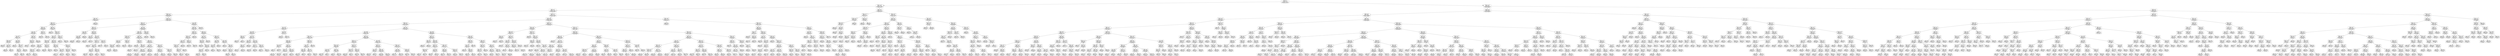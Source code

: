 digraph Tree {
node [shape=box] ;
0 [label="심결가산율 <= 1.5\ngini = 0.5\nsamples = 454339\nvalue = [[227170, 227169]\n[227169, 227170]]"] ;
1 [label="부상병코드 <= 13.5\ngini = 0.178\nsamples = 194063\nvalue = [[19210, 174853]\n[174853, 19210]]"] ;
0 -> 1 [labeldistance=2.5, labelangle=45, headlabel="True"] ;
2 [label="주상병코드 <= 7.5\ngini = 0.141\nsamples = 175650\nvalue = [[13455, 162195]\n[162195, 13455]]"] ;
1 -> 2 ;
3 [label="진료과목코드 <= 1.5\ngini = 0.233\nsamples = 42096\nvalue = [[5661, 36435]\n[36435, 5661]]"] ;
2 -> 3 ;
4 [label="주상병코드 <= 6.5\ngini = 0.089\nsamples = 11153\nvalue = [[518, 10635]\n[10635, 518]]"] ;
3 -> 4 ;
5 [label="주상병코드 <= 3.5\ngini = 0.077\nsamples = 10928\nvalue = [[438, 10490]\n[10490, 438]]"] ;
4 -> 5 ;
6 [label="주상병코드 <= 1.5\ngini = 0.186\nsamples = 3340\nvalue = [[346, 2994]\n[2994, 346]]"] ;
5 -> 6 ;
7 [label="시도코드 <= 41.5\ngini = 0.126\nsamples = 2800\nvalue = [[189, 2611]\n[2611, 189]]"] ;
6 -> 7 ;
8 [label="시도코드 <= 28.5\ngini = 0.07\nsamples = 1951\nvalue = [[71, 1880]\n[1880, 71]]"] ;
7 -> 8 ;
9 [label="부상병코드 <= 9.5\ngini = 0.033\nsamples = 963\nvalue = [[16, 947]\n[947, 16]]"] ;
8 -> 9 ;
10 [label="gini = 0.056\nsamples = 312\nvalue = [[9, 303]\n[303, 9]]"] ;
9 -> 10 ;
11 [label="시도코드 <= 18.5\ngini = 0.021\nsamples = 651\nvalue = [[7, 644]\n[644, 7]]"] ;
9 -> 11 ;
12 [label="gini = 0.03\nsamples = 328\nvalue = [[5, 323]\n[323, 5]]"] ;
11 -> 12 ;
13 [label="gini = 0.012\nsamples = 323\nvalue = [[2, 321]\n[321, 2]]"] ;
11 -> 13 ;
14 [label="시도코드 <= 38.5\ngini = 0.105\nsamples = 988\nvalue = [[55, 933]\n[933, 55]]"] ;
8 -> 14 ;
15 [label="gini = 0.23\nsamples = 257\nvalue = [[34, 223]\n[223, 34]]"] ;
14 -> 15 ;
16 [label="연령대코드 <= 9.5\ngini = 0.056\nsamples = 731\nvalue = [[21, 710]\n[710, 21]]"] ;
14 -> 16 ;
17 [label="성별코드 <= 1.5\ngini = 0.022\nsamples = 451\nvalue = [[5, 446]\n[446, 5]]"] ;
16 -> 17 ;
18 [label="gini = 0.036\nsamples = 216\nvalue = [[4, 212]\n[212, 4]]"] ;
17 -> 18 ;
19 [label="gini = 0.008\nsamples = 235\nvalue = [[1, 234]\n[234, 1]]"] ;
17 -> 19 ;
20 [label="gini = 0.108\nsamples = 280\nvalue = [[16, 264]\n[264, 16]]"] ;
16 -> 20 ;
21 [label="주상병코드 <= 0.5\ngini = 0.239\nsamples = 849\nvalue = [[118, 731]\n[731, 118]]"] ;
7 -> 21 ;
22 [label="연령대코드 <= 5.5\ngini = 0.307\nsamples = 485\nvalue = [[92, 393]\n[393, 92]]"] ;
21 -> 22 ;
23 [label="gini = 0.35\nsamples = 221\nvalue = [[50, 171]\n[171, 50]]"] ;
22 -> 23 ;
24 [label="gini = 0.268\nsamples = 264\nvalue = [[42, 222]\n[222, 42]]"] ;
22 -> 24 ;
25 [label="gini = 0.133\nsamples = 364\nvalue = [[26, 338]\n[338, 26]]"] ;
21 -> 25 ;
26 [label="성별코드 <= 1.5\ngini = 0.412\nsamples = 540\nvalue = [[157, 383]\n[383, 157]]"] ;
6 -> 26 ;
27 [label="gini = 0.352\nsamples = 206\nvalue = [[47, 159]\n[159, 47]]"] ;
26 -> 27 ;
28 [label="gini = 0.442\nsamples = 334\nvalue = [[110, 224]\n[224, 110]]"] ;
26 -> 28 ;
29 [label="연령대코드 <= 7.5\ngini = 0.024\nsamples = 7588\nvalue = [[92, 7496]\n[7496, 92]]"] ;
5 -> 29 ;
30 [label="gini = 0.122\nsamples = 214\nvalue = [[14, 200]\n[200, 14]]"] ;
29 -> 30 ;
31 [label="부상병코드 <= 10.5\ngini = 0.021\nsamples = 7374\nvalue = [[78, 7296]\n[7296, 78]]"] ;
29 -> 31 ;
32 [label="부상병코드 <= 7.5\ngini = 0.016\nsamples = 6767\nvalue = [[56, 6711]\n[6711, 56]]"] ;
31 -> 32 ;
33 [label="연령대코드 <= 15.5\ngini = 0.028\nsamples = 2892\nvalue = [[41, 2851]\n[2851, 41]]"] ;
32 -> 33 ;
34 [label="부상병코드 <= 5.5\ngini = 0.023\nsamples = 2431\nvalue = [[28, 2403]\n[2403, 28]]"] ;
33 -> 34 ;
35 [label="연령대코드 <= 12.5\ngini = 0.018\nsamples = 2210\nvalue = [[20, 2190]\n[2190, 20]]"] ;
34 -> 35 ;
36 [label="gini = 0.012\nsamples = 1159\nvalue = [[7, 1152]\n[1152, 7]]"] ;
35 -> 36 ;
37 [label="gini = 0.024\nsamples = 1051\nvalue = [[13, 1038]\n[1038, 13]]"] ;
35 -> 37 ;
38 [label="gini = 0.07\nsamples = 221\nvalue = [[8, 213]\n[213, 8]]"] ;
34 -> 38 ;
39 [label="연령대코드 <= 16.5\ngini = 0.055\nsamples = 461\nvalue = [[13, 448]\n[448, 13]]"] ;
33 -> 39 ;
40 [label="gini = 0.049\nsamples = 238\nvalue = [[6, 232]\n[232, 6]]"] ;
39 -> 40 ;
41 [label="gini = 0.061\nsamples = 223\nvalue = [[7, 216]\n[216, 7]]"] ;
39 -> 41 ;
42 [label="부상병코드 <= 9.5\ngini = 0.008\nsamples = 3875\nvalue = [[15, 3860]\n[3860, 15]]"] ;
32 -> 42 ;
43 [label="연령대코드 <= 10.5\ngini = 0.005\nsamples = 2967\nvalue = [[7, 2960]\n[2960, 7]]"] ;
42 -> 43 ;
44 [label="gini = 0.016\nsamples = 251\nvalue = [[2, 249]\n[249, 2]]"] ;
43 -> 44 ;
45 [label="시도코드 <= 38.5\ngini = 0.004\nsamples = 2716\nvalue = [[5, 2711]\n[2711, 5]]"] ;
43 -> 45 ;
46 [label="gini = 0.0\nsamples = 1140\nvalue = [[0, 1140]\n[1140, 0]]"] ;
45 -> 46 ;
47 [label="gini = 0.006\nsamples = 1576\nvalue = [[5, 1571]\n[1571, 5]]"] ;
45 -> 47 ;
48 [label="연령대코드 <= 14.5\ngini = 0.017\nsamples = 908\nvalue = [[8, 900]\n[900, 8]]"] ;
42 -> 48 ;
49 [label="연령대코드 <= 12.5\ngini = 0.009\nsamples = 684\nvalue = [[3, 681]\n[681, 3]]"] ;
48 -> 49 ;
50 [label="gini = 0.014\nsamples = 411\nvalue = [[3, 408]\n[408, 3]]"] ;
49 -> 50 ;
51 [label="gini = 0.0\nsamples = 273\nvalue = [[0, 273]\n[273, 0]]"] ;
49 -> 51 ;
52 [label="gini = 0.044\nsamples = 224\nvalue = [[5, 219]\n[219, 5]]"] ;
48 -> 52 ;
53 [label="연령대코드 <= 13.5\ngini = 0.07\nsamples = 607\nvalue = [[22, 585]\n[585, 22]]"] ;
31 -> 53 ;
54 [label="gini = 0.122\nsamples = 277\nvalue = [[18, 259]\n[259, 18]]"] ;
53 -> 54 ;
55 [label="gini = 0.024\nsamples = 330\nvalue = [[4, 326]\n[326, 4]]"] ;
53 -> 55 ;
56 [label="gini = 0.458\nsamples = 225\nvalue = [[80, 145]\n[145, 80]]"] ;
4 -> 56 ;
57 [label="진료과목코드 <= 12.5\ngini = 0.277\nsamples = 30943\nvalue = [[5143, 25800]\n[25800, 5143]]"] ;
3 -> 57 ;
58 [label="연령대코드 <= 5.5\ngini = 0.31\nsamples = 25211\nvalue = [[4845, 20366]\n[20366, 4845]]"] ;
57 -> 58 ;
59 [label="주상병코드 <= 3.5\ngini = 0.119\nsamples = 4333\nvalue = [[276, 4057]\n[4057, 276]]"] ;
58 -> 59 ;
60 [label="시도코드 <= 44.5\ngini = 0.323\nsamples = 902\nvalue = [[183, 719]\n[719, 183]]"] ;
59 -> 60 ;
61 [label="시도코드 <= 38.5\ngini = 0.238\nsamples = 688\nvalue = [[95, 593]\n[593, 95]]"] ;
60 -> 61 ;
62 [label="gini = 0.286\nsamples = 382\nvalue = [[66, 316]\n[316, 66]]"] ;
61 -> 62 ;
63 [label="gini = 0.172\nsamples = 306\nvalue = [[29, 277]\n[277, 29]]"] ;
61 -> 63 ;
64 [label="gini = 0.484\nsamples = 214\nvalue = [[88, 126]\n[126, 88]]"] ;
60 -> 64 ;
65 [label="주상병코드 <= 6.5\ngini = 0.053\nsamples = 3431\nvalue = [[93, 3338]\n[3338, 93]]"] ;
59 -> 65 ;
66 [label="시도코드 <= 27.5\ngini = 0.167\nsamples = 664\nvalue = [[61, 603]\n[603, 61]]"] ;
65 -> 66 ;
67 [label="gini = 0.256\nsamples = 226\nvalue = [[34, 192]\n[192, 34]]"] ;
66 -> 67 ;
68 [label="gini = 0.116\nsamples = 438\nvalue = [[27, 411]\n[411, 27]]"] ;
66 -> 68 ;
69 [label="시도코드 <= 44.5\ngini = 0.023\nsamples = 2767\nvalue = [[32, 2735]\n[2735, 32]]"] ;
65 -> 69 ;
70 [label="진료과목코드 <= 11.5\ngini = 0.01\nsamples = 2222\nvalue = [[11, 2211]\n[2211, 11]]"] ;
69 -> 70 ;
71 [label="gini = 0.03\nsamples = 267\nvalue = [[4, 263]\n[263, 4]]"] ;
70 -> 71 ;
72 [label="시도코드 <= 30.5\ngini = 0.007\nsamples = 1955\nvalue = [[7, 1948]\n[1948, 7]]"] ;
70 -> 72 ;
73 [label="시도코드 <= 26.5\ngini = 0.011\nsamples = 920\nvalue = [[5, 915]\n[915, 5]]"] ;
72 -> 73 ;
74 [label="gini = 0.004\nsamples = 553\nvalue = [[1, 552]\n[552, 1]]"] ;
73 -> 74 ;
75 [label="gini = 0.022\nsamples = 367\nvalue = [[4, 363]\n[363, 4]]"] ;
73 -> 75 ;
76 [label="연령대코드 <= 3.5\ngini = 0.004\nsamples = 1035\nvalue = [[2, 1033]\n[1033, 2]]"] ;
72 -> 76 ;
77 [label="gini = 0.0\nsamples = 723\nvalue = [[0, 723]\n[723, 0]]"] ;
76 -> 77 ;
78 [label="gini = 0.013\nsamples = 312\nvalue = [[2, 310]\n[310, 2]]"] ;
76 -> 78 ;
79 [label="시도코드 <= 47.5\ngini = 0.074\nsamples = 545\nvalue = [[21, 524]\n[524, 21]]"] ;
69 -> 79 ;
80 [label="gini = 0.109\nsamples = 294\nvalue = [[17, 277]\n[277, 17]]"] ;
79 -> 80 ;
81 [label="gini = 0.031\nsamples = 251\nvalue = [[4, 247]\n[247, 4]]"] ;
79 -> 81 ;
82 [label="시도코드 <= 48.5\ngini = 0.342\nsamples = 20878\nvalue = [[4569, 16309]\n[16309, 4569]]"] ;
58 -> 82 ;
83 [label="주상병코드 <= 1.5\ngini = 0.332\nsamples = 20350\nvalue = [[4273, 16077]\n[16077, 4273]]"] ;
82 -> 83 ;
84 [label="진료과목코드 <= 9.5\ngini = 0.078\nsamples = 1280\nvalue = [[52, 1228]\n[1228, 52]]"] ;
83 -> 84 ;
85 [label="시도코드 <= 41.5\ngini = 0.131\nsamples = 696\nvalue = [[49, 647]\n[647, 49]]"] ;
84 -> 85 ;
86 [label="연령대코드 <= 10.5\ngini = 0.098\nsamples = 485\nvalue = [[25, 460]\n[460, 25]]"] ;
85 -> 86 ;
87 [label="gini = 0.082\nsamples = 209\nvalue = [[9, 200]\n[200, 9]]"] ;
86 -> 87 ;
88 [label="gini = 0.109\nsamples = 276\nvalue = [[16, 260]\n[260, 16]]"] ;
86 -> 88 ;
89 [label="gini = 0.202\nsamples = 211\nvalue = [[24, 187]\n[187, 24]]"] ;
85 -> 89 ;
90 [label="부상병코드 <= 10.5\ngini = 0.01\nsamples = 584\nvalue = [[3, 581]\n[581, 3]]"] ;
84 -> 90 ;
91 [label="gini = 0.026\nsamples = 231\nvalue = [[3, 228]\n[228, 3]]"] ;
90 -> 91 ;
92 [label="gini = 0.0\nsamples = 353\nvalue = [[0, 353]\n[353, 0]]"] ;
90 -> 92 ;
93 [label="주상병코드 <= 3.5\ngini = 0.345\nsamples = 19070\nvalue = [[4221, 14849]\n[14849, 4221]]"] ;
83 -> 93 ;
94 [label="연령대코드 <= 10.5\ngini = 0.497\nsamples = 755\nvalue = [[347, 408]\n[408, 347]]"] ;
93 -> 94 ;
95 [label="gini = 0.486\nsamples = 309\nvalue = [[180, 129]\n[129, 180]]"] ;
94 -> 95 ;
96 [label="부상병코드 <= 9.5\ngini = 0.468\nsamples = 446\nvalue = [[167, 279]\n[279, 167]]"] ;
94 -> 96 ;
97 [label="gini = 0.488\nsamples = 215\nvalue = [[91, 124]\n[124, 91]]"] ;
96 -> 97 ;
98 [label="gini = 0.442\nsamples = 231\nvalue = [[76, 155]\n[155, 76]]"] ;
96 -> 98 ;
99 [label="부상병코드 <= 7.5\ngini = 0.334\nsamples = 18315\nvalue = [[3874, 14441]\n[14441, 3874]]"] ;
93 -> 99 ;
100 [label="시도코드 <= 45.5\ngini = 0.351\nsamples = 15751\nvalue = [[3573, 12178]\n[12178, 3573]]"] ;
99 -> 100 ;
101 [label="연령대코드 <= 10.5\ngini = 0.367\nsamples = 13391\nvalue = [[3243, 10148]\n[10148, 3243]]"] ;
100 -> 101 ;
102 [label="gini = 0.301\nsamples = 3702\nvalue = [[683, 3019]\n[3019, 683]]"] ;
101 -> 102 ;
103 [label="gini = 0.389\nsamples = 9689\nvalue = [[2560, 7129]\n[7129, 2560]]"] ;
101 -> 103 ;
104 [label="부상병코드 <= 6.5\ngini = 0.241\nsamples = 2360\nvalue = [[330, 2030]\n[2030, 330]]"] ;
100 -> 104 ;
105 [label="gini = 0.069\nsamples = 504\nvalue = [[18, 486]\n[486, 18]]"] ;
104 -> 105 ;
106 [label="gini = 0.28\nsamples = 1856\nvalue = [[312, 1544]\n[1544, 312]]"] ;
104 -> 106 ;
107 [label="부상병코드 <= 10.5\ngini = 0.207\nsamples = 2564\nvalue = [[301, 2263]\n[2263, 301]]"] ;
99 -> 107 ;
108 [label="진료과목코드 <= 2.5\ngini = 0.245\nsamples = 1814\nvalue = [[259, 1555]\n[1555, 259]]"] ;
107 -> 108 ;
109 [label="gini = 0.38\nsamples = 412\nvalue = [[105, 307]\n[307, 105]]"] ;
108 -> 109 ;
110 [label="gini = 0.196\nsamples = 1402\nvalue = [[154, 1248]\n[1248, 154]]"] ;
108 -> 110 ;
111 [label="연령대코드 <= 13.5\ngini = 0.106\nsamples = 750\nvalue = [[42, 708]\n[708, 42]]"] ;
107 -> 111 ;
112 [label="gini = 0.159\nsamples = 414\nvalue = [[36, 378]\n[378, 36]]"] ;
111 -> 112 ;
113 [label="gini = 0.035\nsamples = 336\nvalue = [[6, 330]\n[330, 6]]"] ;
111 -> 113 ;
114 [label="연령대코드 <= 9.5\ngini = 0.493\nsamples = 528\nvalue = [[296, 232]\n[232, 296]]"] ;
82 -> 114 ;
115 [label="gini = 0.268\nsamples = 326\nvalue = [[274, 52]\n[52, 274]]"] ;
114 -> 115 ;
116 [label="gini = 0.194\nsamples = 202\nvalue = [[22, 180]\n[180, 22]]"] ;
114 -> 116 ;
117 [label="시도코드 <= 48.5\ngini = 0.099\nsamples = 5732\nvalue = [[298, 5434]\n[5434, 298]]"] ;
57 -> 117 ;
118 [label="주상병코드 <= 6.5\ngini = 0.063\nsamples = 5485\nvalue = [[179, 5306]\n[5306, 179]]"] ;
117 -> 118 ;
119 [label="주상병코드 <= 5.5\ngini = 0.117\nsamples = 2090\nvalue = [[130, 1960]\n[1960, 130]]"] ;
118 -> 119 ;
120 [label="주상병코드 <= 1.5\ngini = 0.057\nsamples = 1854\nvalue = [[54, 1800]\n[1800, 54]]"] ;
119 -> 120 ;
121 [label="시도코드 <= 44.5\ngini = 0.024\nsamples = 1310\nvalue = [[16, 1294]\n[1294, 16]]"] ;
120 -> 121 ;
122 [label="진료과목코드 <= 14.5\ngini = 0.012\nsamples = 1007\nvalue = [[6, 1001]\n[1001, 6]]"] ;
121 -> 122 ;
123 [label="부상병코드 <= 6.5\ngini = 0.005\nsamples = 733\nvalue = [[2, 731]\n[731, 2]]"] ;
122 -> 123 ;
124 [label="gini = 0.017\nsamples = 238\nvalue = [[2, 236]\n[236, 2]]"] ;
123 -> 124 ;
125 [label="gini = 0.0\nsamples = 495\nvalue = [[0, 495]\n[495, 0]]"] ;
123 -> 125 ;
126 [label="gini = 0.029\nsamples = 274\nvalue = [[4, 270]\n[270, 4]]"] ;
122 -> 126 ;
127 [label="gini = 0.064\nsamples = 303\nvalue = [[10, 293]\n[293, 10]]"] ;
121 -> 127 ;
128 [label="부상병코드 <= 7.5\ngini = 0.13\nsamples = 544\nvalue = [[38, 506]\n[506, 38]]"] ;
120 -> 128 ;
129 [label="gini = 0.226\nsamples = 208\nvalue = [[27, 181]\n[181, 27]]"] ;
128 -> 129 ;
130 [label="gini = 0.063\nsamples = 336\nvalue = [[11, 325]\n[325, 11]]"] ;
128 -> 130 ;
131 [label="gini = 0.437\nsamples = 236\nvalue = [[76, 160]\n[160, 76]]"] ;
119 -> 131 ;
132 [label="부상병코드 <= 7.5\ngini = 0.028\nsamples = 3395\nvalue = [[49, 3346]\n[3346, 49]]"] ;
118 -> 132 ;
133 [label="시도코드 <= 43.5\ngini = 0.051\nsamples = 1294\nvalue = [[34, 1260]\n[1260, 34]]"] ;
132 -> 133 ;
134 [label="연령대코드 <= 9.5\ngini = 0.036\nsamples = 987\nvalue = [[18, 969]\n[969, 18]]"] ;
133 -> 134 ;
135 [label="gini = 0.013\nsamples = 305\nvalue = [[2, 303]\n[303, 2]]"] ;
134 -> 135 ;
136 [label="연령대코드 <= 14.5\ngini = 0.046\nsamples = 682\nvalue = [[16, 666]\n[666, 16]]"] ;
134 -> 136 ;
137 [label="시도코드 <= 29.5\ngini = 0.061\nsamples = 446\nvalue = [[14, 432]\n[432, 14]]"] ;
136 -> 137 ;
138 [label="gini = 0.079\nsamples = 242\nvalue = [[10, 232]\n[232, 10]]"] ;
137 -> 138 ;
139 [label="gini = 0.038\nsamples = 204\nvalue = [[4, 200]\n[200, 4]]"] ;
137 -> 139 ;
140 [label="gini = 0.017\nsamples = 236\nvalue = [[2, 234]\n[234, 2]]"] ;
136 -> 140 ;
141 [label="gini = 0.099\nsamples = 307\nvalue = [[16, 291]\n[291, 16]]"] ;
133 -> 141 ;
142 [label="연령대코드 <= 6.5\ngini = 0.014\nsamples = 2101\nvalue = [[15, 2086]\n[2086, 15]]"] ;
132 -> 142 ;
143 [label="시도코드 <= 38.5\ngini = 0.004\nsamples = 1099\nvalue = [[2, 1097]\n[1097, 2]]"] ;
142 -> 143 ;
144 [label="시도코드 <= 26.5\ngini = 0.009\nsamples = 452\nvalue = [[2, 450]\n[450, 2]]"] ;
143 -> 144 ;
145 [label="gini = 0.0\nsamples = 242\nvalue = [[0, 242]\n[242, 0]]"] ;
144 -> 145 ;
146 [label="gini = 0.019\nsamples = 210\nvalue = [[2, 208]\n[208, 2]]"] ;
144 -> 146 ;
147 [label="gini = 0.0\nsamples = 647\nvalue = [[0, 647]\n[647, 0]]"] ;
143 -> 147 ;
148 [label="시도코드 <= 18.5\ngini = 0.026\nsamples = 1002\nvalue = [[13, 989]\n[989, 13]]"] ;
142 -> 148 ;
149 [label="gini = 0.0\nsamples = 202\nvalue = [[0, 202]\n[202, 0]]"] ;
148 -> 149 ;
150 [label="성별코드 <= 1.5\ngini = 0.032\nsamples = 800\nvalue = [[13, 787]\n[787, 13]]"] ;
148 -> 150 ;
151 [label="gini = 0.05\nsamples = 314\nvalue = [[8, 306]\n[306, 8]]"] ;
150 -> 151 ;
152 [label="연령대코드 <= 12.5\ngini = 0.02\nsamples = 486\nvalue = [[5, 481]\n[481, 5]]"] ;
150 -> 152 ;
153 [label="gini = 0.024\nsamples = 248\nvalue = [[3, 245]\n[245, 3]]"] ;
152 -> 153 ;
154 [label="gini = 0.017\nsamples = 238\nvalue = [[2, 236]\n[236, 2]]"] ;
152 -> 154 ;
155 [label="gini = 0.499\nsamples = 247\nvalue = [[119, 128]\n[128, 119]]"] ;
117 -> 155 ;
156 [label="주상병코드 <= 13.5\ngini = 0.11\nsamples = 133554\nvalue = [[7794, 125760]\n[125760, 7794]]"] ;
2 -> 156 ;
157 [label="진료과목코드 <= 1.5\ngini = 0.096\nsamples = 122805\nvalue = [[6183, 116622]\n[116622, 6183]]"] ;
156 -> 157 ;
158 [label="연령대코드 <= 1.5\ngini = 0.05\nsamples = 46362\nvalue = [[1200, 45162]\n[45162, 1200]]"] ;
157 -> 158 ;
159 [label="시도코드 <= 44.5\ngini = 0.122\nsamples = 3838\nvalue = [[251, 3587]\n[3587, 251]]"] ;
158 -> 159 ;
160 [label="시도코드 <= 26.5\ngini = 0.087\nsamples = 3306\nvalue = [[150, 3156]\n[3156, 150]]"] ;
159 -> 160 ;
161 [label="성별코드 <= 1.5\ngini = 0.007\nsamples = 842\nvalue = [[3, 839]\n[839, 3]]"] ;
160 -> 161 ;
162 [label="gini = 0.014\nsamples = 427\nvalue = [[3, 424]\n[424, 3]]"] ;
161 -> 162 ;
163 [label="gini = 0.0\nsamples = 415\nvalue = [[0, 415]\n[415, 0]]"] ;
161 -> 163 ;
164 [label="시도코드 <= 38.5\ngini = 0.112\nsamples = 2464\nvalue = [[147, 2317]\n[2317, 147]]"] ;
160 -> 164 ;
165 [label="시도코드 <= 30.5\ngini = 0.234\nsamples = 768\nvalue = [[104, 664]\n[664, 104]]"] ;
164 -> 165 ;
166 [label="성별코드 <= 1.5\ngini = 0.123\nsamples = 532\nvalue = [[35, 497]\n[497, 35]]"] ;
165 -> 166 ;
167 [label="gini = 0.137\nsamples = 271\nvalue = [[20, 251]\n[251, 20]]"] ;
166 -> 167 ;
168 [label="gini = 0.108\nsamples = 261\nvalue = [[15, 246]\n[246, 15]]"] ;
166 -> 168 ;
169 [label="gini = 0.414\nsamples = 236\nvalue = [[69, 167]\n[167, 69]]"] ;
165 -> 169 ;
170 [label="시도코드 <= 41.5\ngini = 0.049\nsamples = 1696\nvalue = [[43, 1653]\n[1653, 43]]"] ;
164 -> 170 ;
171 [label="성별코드 <= 1.5\ngini = 0.02\nsamples = 1207\nvalue = [[12, 1195]\n[1195, 12]]"] ;
170 -> 171 ;
172 [label="gini = 0.032\nsamples = 618\nvalue = [[10, 608]\n[608, 10]]"] ;
171 -> 172 ;
173 [label="gini = 0.007\nsamples = 589\nvalue = [[2, 587]\n[587, 2]]"] ;
171 -> 173 ;
174 [label="성별코드 <= 1.5\ngini = 0.119\nsamples = 489\nvalue = [[31, 458]\n[458, 31]]"] ;
170 -> 174 ;
175 [label="gini = 0.078\nsamples = 271\nvalue = [[11, 260]\n[260, 11]]"] ;
174 -> 175 ;
176 [label="gini = 0.167\nsamples = 218\nvalue = [[20, 198]\n[198, 20]]"] ;
174 -> 176 ;
177 [label="시도코드 <= 47.5\ngini = 0.308\nsamples = 532\nvalue = [[101, 431]\n[431, 101]]"] ;
159 -> 177 ;
178 [label="gini = 0.39\nsamples = 316\nvalue = [[84, 232]\n[232, 84]]"] ;
177 -> 178 ;
179 [label="gini = 0.145\nsamples = 216\nvalue = [[17, 199]\n[199, 17]]"] ;
177 -> 179 ;
180 [label="시도코드 <= 44.5\ngini = 0.044\nsamples = 42524\nvalue = [[949, 41575]\n[41575, 949]]"] ;
158 -> 180 ;
181 [label="시도코드 <= 26.5\ngini = 0.036\nsamples = 33532\nvalue = [[610, 32922]\n[32922, 610]]"] ;
180 -> 181 ;
182 [label="연령대코드 <= 12.5\ngini = 0.02\nsamples = 10646\nvalue = [[107, 10539]\n[10539, 107]]"] ;
181 -> 182 ;
183 [label="연령대코드 <= 3.5\ngini = 0.026\nsamples = 6062\nvalue = [[80, 5982]\n[5982, 80]]"] ;
182 -> 183 ;
184 [label="시도코드 <= 18.5\ngini = 0.002\nsamples = 914\nvalue = [[1, 913]\n[913, 1]]"] ;
183 -> 184 ;
185 [label="gini = 0.0\nsamples = 702\nvalue = [[0, 702]\n[702, 0]]"] ;
184 -> 185 ;
186 [label="gini = 0.009\nsamples = 212\nvalue = [[1, 211]\n[211, 1]]"] ;
184 -> 186 ;
187 [label="성별코드 <= 1.5\ngini = 0.03\nsamples = 5148\nvalue = [[79, 5069]\n[5069, 79]]"] ;
183 -> 187 ;
188 [label="주상병코드 <= 9.5\ngini = 0.04\nsamples = 2229\nvalue = [[45, 2184]\n[2184, 45]]"] ;
187 -> 188 ;
189 [label="gini = 0.035\nsamples = 1643\nvalue = [[29, 1614]\n[1614, 29]]"] ;
188 -> 189 ;
190 [label="gini = 0.053\nsamples = 586\nvalue = [[16, 570]\n[570, 16]]"] ;
188 -> 190 ;
191 [label="연령대코드 <= 10.5\ngini = 0.023\nsamples = 2919\nvalue = [[34, 2885]\n[2885, 34]]"] ;
187 -> 191 ;
192 [label="gini = 0.028\nsamples = 1912\nvalue = [[27, 1885]\n[1885, 27]]"] ;
191 -> 192 ;
193 [label="gini = 0.014\nsamples = 1007\nvalue = [[7, 1000]\n[1000, 7]]"] ;
191 -> 193 ;
194 [label="부상병코드 <= 11.5\ngini = 0.012\nsamples = 4584\nvalue = [[27, 4557]\n[4557, 27]]"] ;
182 -> 194 ;
195 [label="시도코드 <= 18.5\ngini = 0.01\nsamples = 4148\nvalue = [[20, 4128]\n[4128, 20]]"] ;
194 -> 195 ;
196 [label="부상병코드 <= 9.5\ngini = 0.006\nsamples = 2955\nvalue = [[9, 2946]\n[2946, 9]]"] ;
195 -> 196 ;
197 [label="gini = 0.004\nsamples = 2173\nvalue = [[4, 2169]\n[2169, 4]]"] ;
196 -> 197 ;
198 [label="gini = 0.013\nsamples = 782\nvalue = [[5, 777]\n[777, 5]]"] ;
196 -> 198 ;
199 [label="성별코드 <= 1.5\ngini = 0.018\nsamples = 1193\nvalue = [[11, 1182]\n[1182, 11]]"] ;
195 -> 199 ;
200 [label="gini = 0.012\nsamples = 514\nvalue = [[3, 511]\n[511, 3]]"] ;
199 -> 200 ;
201 [label="gini = 0.023\nsamples = 679\nvalue = [[8, 671]\n[671, 8]]"] ;
199 -> 201 ;
202 [label="gini = 0.032\nsamples = 436\nvalue = [[7, 429]\n[429, 7]]"] ;
194 -> 202 ;
203 [label="주상병코드 <= 8.5\ngini = 0.043\nsamples = 22886\nvalue = [[503, 22383]\n[22383, 503]]"] ;
181 -> 203 ;
204 [label="부상병코드 <= 7.5\ngini = 0.017\nsamples = 5979\nvalue = [[52, 5927]\n[5927, 52]]"] ;
203 -> 204 ;
205 [label="연령대코드 <= 12.5\ngini = 0.003\nsamples = 3808\nvalue = [[6, 3802]\n[3802, 6]]"] ;
204 -> 205 ;
206 [label="시도코드 <= 41.5\ngini = 0.006\nsamples = 1310\nvalue = [[4, 1306]\n[1306, 4]]"] ;
205 -> 206 ;
207 [label="gini = 0.008\nsamples = 1033\nvalue = [[4, 1029]\n[1029, 4]]"] ;
206 -> 207 ;
208 [label="gini = 0.0\nsamples = 277\nvalue = [[0, 277]\n[277, 0]]"] ;
206 -> 208 ;
209 [label="성별코드 <= 1.5\ngini = 0.002\nsamples = 2498\nvalue = [[2, 2496]\n[2496, 2]]"] ;
205 -> 209 ;
210 [label="gini = 0.0\nsamples = 970\nvalue = [[0, 970]\n[970, 0]]"] ;
209 -> 210 ;
211 [label="gini = 0.003\nsamples = 1528\nvalue = [[2, 1526]\n[1526, 2]]"] ;
209 -> 211 ;
212 [label="연령대코드 <= 14.5\ngini = 0.041\nsamples = 2171\nvalue = [[46, 2125]\n[2125, 46]]"] ;
204 -> 212 ;
213 [label="부상병코드 <= 11.5\ngini = 0.064\nsamples = 1232\nvalue = [[41, 1191]\n[1191, 41]]"] ;
212 -> 213 ;
214 [label="gini = 0.075\nsamples = 1005\nvalue = [[39, 966]\n[966, 39]]"] ;
213 -> 214 ;
215 [label="gini = 0.017\nsamples = 227\nvalue = [[2, 225]\n[225, 2]]"] ;
213 -> 215 ;
216 [label="부상병코드 <= 8.5\ngini = 0.011\nsamples = 939\nvalue = [[5, 934]\n[934, 5]]"] ;
212 -> 216 ;
217 [label="gini = 0.019\nsamples = 409\nvalue = [[4, 405]\n[405, 4]]"] ;
216 -> 217 ;
218 [label="gini = 0.004\nsamples = 530\nvalue = [[1, 529]\n[529, 1]]"] ;
216 -> 218 ;
219 [label="시도코드 <= 38.5\ngini = 0.052\nsamples = 16907\nvalue = [[451, 16456]\n[16456, 451]]"] ;
203 -> 219 ;
220 [label="연령대코드 <= 3.5\ngini = 0.071\nsamples = 5933\nvalue = [[218, 5715]\n[5715, 218]]"] ;
219 -> 220 ;
221 [label="시도코드 <= 30.5\ngini = 0.136\nsamples = 871\nvalue = [[64, 807]\n[807, 64]]"] ;
220 -> 221 ;
222 [label="gini = 0.071\nsamples = 654\nvalue = [[24, 630]\n[630, 24]]"] ;
221 -> 222 ;
223 [label="gini = 0.301\nsamples = 217\nvalue = [[40, 177]\n[177, 40]]"] ;
221 -> 223 ;
224 [label="주상병코드 <= 9.5\ngini = 0.059\nsamples = 5062\nvalue = [[154, 4908]\n[4908, 154]]"] ;
220 -> 224 ;
225 [label="gini = 0.039\nsamples = 2961\nvalue = [[59, 2902]\n[2902, 59]]"] ;
224 -> 225 ;
226 [label="gini = 0.086\nsamples = 2101\nvalue = [[95, 2006]\n[2006, 95]]"] ;
224 -> 226 ;
227 [label="부상병코드 <= 11.5\ngini = 0.042\nsamples = 10974\nvalue = [[233, 10741]\n[10741, 233]]"] ;
219 -> 227 ;
228 [label="시도코드 <= 41.5\ngini = 0.039\nsamples = 10025\nvalue = [[197, 9828]\n[9828, 197]]"] ;
227 -> 228 ;
229 [label="gini = 0.035\nsamples = 7229\nvalue = [[127, 7102]\n[7102, 127]]"] ;
228 -> 229 ;
230 [label="gini = 0.049\nsamples = 2796\nvalue = [[70, 2726]\n[2726, 70]]"] ;
228 -> 230 ;
231 [label="주상병코드 <= 9.5\ngini = 0.073\nsamples = 949\nvalue = [[36, 913]\n[913, 36]]"] ;
227 -> 231 ;
232 [label="gini = 0.031\nsamples = 443\nvalue = [[7, 436]\n[436, 7]]"] ;
231 -> 232 ;
233 [label="gini = 0.108\nsamples = 506\nvalue = [[29, 477]\n[477, 29]]"] ;
231 -> 233 ;
234 [label="시도코드 <= 46.5\ngini = 0.073\nsamples = 8992\nvalue = [[339, 8653]\n[8653, 339]]"] ;
180 -> 234 ;
235 [label="연령대코드 <= 6.5\ngini = 0.112\nsamples = 3510\nvalue = [[209, 3301]\n[3301, 209]]"] ;
234 -> 235 ;
236 [label="성별코드 <= 1.5\ngini = 0.204\nsamples = 495\nvalue = [[57, 438]\n[438, 57]]"] ;
235 -> 236 ;
237 [label="gini = 0.25\nsamples = 232\nvalue = [[34, 198]\n[198, 34]]"] ;
236 -> 237 ;
238 [label="gini = 0.16\nsamples = 263\nvalue = [[23, 240]\n[240, 23]]"] ;
236 -> 238 ;
239 [label="주상병코드 <= 8.5\ngini = 0.096\nsamples = 3015\nvalue = [[152, 2863]\n[2863, 152]]"] ;
235 -> 239 ;
240 [label="부상병코드 <= 4.5\ngini = 0.055\nsamples = 1121\nvalue = [[32, 1089]\n[1089, 32]]"] ;
239 -> 240 ;
241 [label="연령대코드 <= 13.5\ngini = 0.004\nsamples = 496\nvalue = [[1, 495]\n[495, 1]]"] ;
240 -> 241 ;
242 [label="gini = 0.0\nsamples = 228\nvalue = [[0, 228]\n[228, 0]]"] ;
241 -> 242 ;
243 [label="gini = 0.007\nsamples = 268\nvalue = [[1, 267]\n[267, 1]]"] ;
241 -> 243 ;
244 [label="시도코드 <= 45.5\ngini = 0.094\nsamples = 625\nvalue = [[31, 594]\n[594, 31]]"] ;
240 -> 244 ;
245 [label="gini = 0.048\nsamples = 325\nvalue = [[8, 317]\n[317, 8]]"] ;
244 -> 245 ;
246 [label="gini = 0.142\nsamples = 300\nvalue = [[23, 277]\n[277, 23]]"] ;
244 -> 246 ;
247 [label="부상병코드 <= 9.5\ngini = 0.119\nsamples = 1894\nvalue = [[120, 1774]\n[1774, 120]]"] ;
239 -> 247 ;
248 [label="주상병코드 <= 9.5\ngini = 0.159\nsamples = 952\nvalue = [[83, 869]\n[869, 83]]"] ;
247 -> 248 ;
249 [label="gini = 0.182\nsamples = 700\nvalue = [[71, 629]\n[629, 71]]"] ;
248 -> 249 ;
250 [label="gini = 0.091\nsamples = 252\nvalue = [[12, 240]\n[240, 12]]"] ;
248 -> 250 ;
251 [label="부상병코드 <= 10.5\ngini = 0.075\nsamples = 942\nvalue = [[37, 905]\n[905, 37]]"] ;
247 -> 251 ;
252 [label="gini = 0.07\nsamples = 658\nvalue = [[24, 634]\n[634, 24]]"] ;
251 -> 252 ;
253 [label="gini = 0.087\nsamples = 284\nvalue = [[13, 271]\n[271, 13]]"] ;
251 -> 253 ;
254 [label="연령대코드 <= 8.5\ngini = 0.046\nsamples = 5482\nvalue = [[130, 5352]\n[5352, 130]]"] ;
234 -> 254 ;
255 [label="부상병코드 <= 9.5\ngini = 0.093\nsamples = 1306\nvalue = [[64, 1242]\n[1242, 64]]"] ;
254 -> 255 ;
256 [label="시도코드 <= 47.5\ngini = 0.112\nsamples = 954\nvalue = [[57, 897]\n[897, 57]]"] ;
255 -> 256 ;
257 [label="gini = 0.164\nsamples = 344\nvalue = [[31, 313]\n[313, 31]]"] ;
256 -> 257 ;
258 [label="연령대코드 <= 4.5\ngini = 0.082\nsamples = 610\nvalue = [[26, 584]\n[584, 26]]"] ;
256 -> 258 ;
259 [label="gini = 0.067\nsamples = 348\nvalue = [[12, 336]\n[336, 12]]"] ;
258 -> 259 ;
260 [label="gini = 0.101\nsamples = 262\nvalue = [[14, 248]\n[248, 14]]"] ;
258 -> 260 ;
261 [label="gini = 0.039\nsamples = 352\nvalue = [[7, 345]\n[345, 7]]"] ;
255 -> 261 ;
262 [label="주상병코드 <= 8.5\ngini = 0.031\nsamples = 4176\nvalue = [[66, 4110]\n[4110, 66]]"] ;
254 -> 262 ;
263 [label="연령대코드 <= 16.5\ngini = 0.007\nsamples = 1462\nvalue = [[5, 1457]\n[1457, 5]]"] ;
262 -> 263 ;
264 [label="부상병코드 <= 9.5\ngini = 0.005\nsamples = 1224\nvalue = [[3, 1221]\n[1221, 3]]"] ;
263 -> 264 ;
265 [label="gini = 0.002\nsamples = 1023\nvalue = [[1, 1022]\n[1022, 1]]"] ;
264 -> 265 ;
266 [label="gini = 0.02\nsamples = 201\nvalue = [[2, 199]\n[199, 2]]"] ;
264 -> 266 ;
267 [label="gini = 0.017\nsamples = 238\nvalue = [[2, 236]\n[236, 2]]"] ;
263 -> 267 ;
268 [label="부상병코드 <= 9.5\ngini = 0.044\nsamples = 2714\nvalue = [[61, 2653]\n[2653, 61]]"] ;
262 -> 268 ;
269 [label="성별코드 <= 1.5\ngini = 0.065\nsamples = 1312\nvalue = [[44, 1268]\n[1268, 44]]"] ;
268 -> 269 ;
270 [label="gini = 0.082\nsamples = 537\nvalue = [[23, 514]\n[514, 23]]"] ;
269 -> 270 ;
271 [label="gini = 0.053\nsamples = 775\nvalue = [[21, 754]\n[754, 21]]"] ;
269 -> 271 ;
272 [label="성별코드 <= 1.5\ngini = 0.024\nsamples = 1402\nvalue = [[17, 1385]\n[1385, 17]]"] ;
268 -> 272 ;
273 [label="gini = 0.043\nsamples = 544\nvalue = [[12, 532]\n[532, 12]]"] ;
272 -> 273 ;
274 [label="gini = 0.012\nsamples = 858\nvalue = [[5, 853]\n[853, 5]]"] ;
272 -> 274 ;
275 [label="진료과목코드 <= 4.5\ngini = 0.122\nsamples = 76443\nvalue = [[4983, 71460]\n[71460, 4983]]"] ;
157 -> 275 ;
276 [label="연령대코드 <= 12.5\ngini = 0.358\nsamples = 3632\nvalue = [[849, 2783]\n[2783, 849]]"] ;
275 -> 276 ;
277 [label="주상병코드 <= 9.5\ngini = 0.468\nsamples = 1812\nvalue = [[677, 1135]\n[1135, 677]]"] ;
276 -> 277 ;
278 [label="성별코드 <= 1.5\ngini = 0.256\nsamples = 438\nvalue = [[66, 372]\n[372, 66]]"] ;
277 -> 278 ;
279 [label="gini = 0.209\nsamples = 211\nvalue = [[25, 186]\n[186, 25]]"] ;
278 -> 279 ;
280 [label="gini = 0.296\nsamples = 227\nvalue = [[41, 186]\n[186, 41]]"] ;
278 -> 280 ;
281 [label="주상병코드 <= 10.5\ngini = 0.494\nsamples = 1374\nvalue = [[611, 763]\n[763, 611]]"] ;
277 -> 281 ;
282 [label="시도코드 <= 30.5\ngini = 0.479\nsamples = 693\nvalue = [[418, 275]\n[275, 418]]"] ;
281 -> 282 ;
283 [label="gini = 0.496\nsamples = 261\nvalue = [[142, 119]\n[119, 142]]"] ;
282 -> 283 ;
284 [label="연령대코드 <= 8.5\ngini = 0.461\nsamples = 432\nvalue = [[276, 156]\n[156, 276]]"] ;
282 -> 284 ;
285 [label="gini = 0.45\nsamples = 208\nvalue = [[137, 71]\n[71, 137]]"] ;
284 -> 285 ;
286 [label="gini = 0.471\nsamples = 224\nvalue = [[139, 85]\n[85, 139]]"] ;
284 -> 286 ;
287 [label="주상병코드 <= 12.5\ngini = 0.406\nsamples = 681\nvalue = [[193, 488]\n[488, 193]]"] ;
281 -> 287 ;
288 [label="부상병코드 <= 10.5\ngini = 0.224\nsamples = 468\nvalue = [[60, 408]\n[408, 60]]"] ;
287 -> 288 ;
289 [label="gini = 0.133\nsamples = 238\nvalue = [[17, 221]\n[221, 17]]"] ;
288 -> 289 ;
290 [label="gini = 0.304\nsamples = 230\nvalue = [[43, 187]\n[187, 43]]"] ;
288 -> 290 ;
291 [label="gini = 0.469\nsamples = 213\nvalue = [[133, 80]\n[80, 133]]"] ;
287 -> 291 ;
292 [label="연령대코드 <= 13.5\ngini = 0.171\nsamples = 1820\nvalue = [[172, 1648]\n[1648, 172]]"] ;
276 -> 292 ;
293 [label="gini = 0.326\nsamples = 370\nvalue = [[76, 294]\n[294, 76]]"] ;
292 -> 293 ;
294 [label="주상병코드 <= 10.5\ngini = 0.124\nsamples = 1450\nvalue = [[96, 1354]\n[1354, 96]]"] ;
292 -> 294 ;
295 [label="부상병코드 <= 9.5\ngini = 0.196\nsamples = 616\nvalue = [[68, 548]\n[548, 68]]"] ;
294 -> 295 ;
296 [label="gini = 0.079\nsamples = 316\nvalue = [[13, 303]\n[303, 13]]"] ;
295 -> 296 ;
297 [label="gini = 0.299\nsamples = 300\nvalue = [[55, 245]\n[245, 55]]"] ;
295 -> 297 ;
298 [label="시도코드 <= 29.5\ngini = 0.065\nsamples = 834\nvalue = [[28, 806]\n[806, 28]]"] ;
294 -> 298 ;
299 [label="gini = 0.122\nsamples = 214\nvalue = [[14, 200]\n[200, 14]]"] ;
298 -> 299 ;
300 [label="시도코드 <= 44.5\ngini = 0.044\nsamples = 620\nvalue = [[14, 606]\n[606, 14]]"] ;
298 -> 300 ;
301 [label="gini = 0.065\nsamples = 266\nvalue = [[9, 257]\n[257, 9]]"] ;
300 -> 301 ;
302 [label="gini = 0.028\nsamples = 354\nvalue = [[5, 349]\n[349, 5]]"] ;
300 -> 302 ;
303 [label="진료과목코드 <= 11.5\ngini = 0.107\nsamples = 72811\nvalue = [[4134, 68677]\n[68677, 4134]]"] ;
275 -> 303 ;
304 [label="연령대코드 <= 13.5\ngini = 0.153\nsamples = 35346\nvalue = [[2946, 32400]\n[32400, 2946]]"] ;
303 -> 304 ;
305 [label="주상병코드 <= 8.5\ngini = 0.184\nsamples = 22931\nvalue = [[2350, 20581]\n[20581, 2350]]"] ;
304 -> 305 ;
306 [label="gini = 0.496\nsamples = 227\nvalue = [[103, 124]\n[124, 103]]"] ;
305 -> 306 ;
307 [label="시도코드 <= 44.5\ngini = 0.178\nsamples = 22704\nvalue = [[2247, 20457]\n[20457, 2247]]"] ;
305 -> 307 ;
308 [label="부상병코드 <= 11.5\ngini = 0.149\nsamples = 17809\nvalue = [[1448, 16361]\n[16361, 1448]]"] ;
307 -> 308 ;
309 [label="부상병코드 <= 6.5\ngini = 0.121\nsamples = 9592\nvalue = [[621, 8971]\n[8971, 621]]"] ;
308 -> 309 ;
310 [label="gini = 0.188\nsamples = 1303\nvalue = [[137, 1166]\n[1166, 137]]"] ;
309 -> 310 ;
311 [label="gini = 0.11\nsamples = 8289\nvalue = [[484, 7805]\n[7805, 484]]"] ;
309 -> 311 ;
312 [label="진료과목코드 <= 8.5\ngini = 0.181\nsamples = 8217\nvalue = [[827, 7390]\n[7390, 827]]"] ;
308 -> 312 ;
313 [label="gini = 0.199\nsamples = 6021\nvalue = [[673, 5348]\n[5348, 673]]"] ;
312 -> 313 ;
314 [label="gini = 0.13\nsamples = 2196\nvalue = [[154, 2042]\n[2042, 154]]"] ;
312 -> 314 ;
315 [label="연령대코드 <= 2.5\ngini = 0.273\nsamples = 4895\nvalue = [[799, 4096]\n[4096, 799]]"] ;
307 -> 315 ;
316 [label="부상병코드 <= 8.0\ngini = 0.377\nsamples = 1308\nvalue = [[329, 979]\n[979, 329]]"] ;
315 -> 316 ;
317 [label="gini = 0.466\nsamples = 211\nvalue = [[78, 133]\n[133, 78]]"] ;
316 -> 317 ;
318 [label="gini = 0.353\nsamples = 1097\nvalue = [[251, 846]\n[846, 251]]"] ;
316 -> 318 ;
319 [label="시도코드 <= 46.5\ngini = 0.228\nsamples = 3587\nvalue = [[470, 3117]\n[3117, 470]]"] ;
315 -> 319 ;
320 [label="gini = 0.316\nsamples = 1403\nvalue = [[276, 1127]\n[1127, 276]]"] ;
319 -> 320 ;
321 [label="gini = 0.162\nsamples = 2184\nvalue = [[194, 1990]\n[1990, 194]]"] ;
319 -> 321 ;
322 [label="연령대코드 <= 15.5\ngini = 0.091\nsamples = 12415\nvalue = [[596, 11819]\n[11819, 596]]"] ;
304 -> 322 ;
323 [label="시도코드 <= 46.5\ngini = 0.11\nsamples = 6517\nvalue = [[382, 6135]\n[6135, 382]]"] ;
322 -> 323 ;
324 [label="성별코드 <= 1.5\ngini = 0.118\nsamples = 5566\nvalue = [[350, 5216]\n[5216, 350]]"] ;
323 -> 324 ;
325 [label="진료과목코드 <= 5.5\ngini = 0.089\nsamples = 1732\nvalue = [[81, 1651]\n[1651, 81]]"] ;
324 -> 325 ;
326 [label="gini = 0.079\nsamples = 1441\nvalue = [[59, 1382]\n[1382, 59]]"] ;
325 -> 326 ;
327 [label="gini = 0.14\nsamples = 291\nvalue = [[22, 269]\n[269, 22]]"] ;
325 -> 327 ;
328 [label="시도코드 <= 44.5\ngini = 0.13\nsamples = 3834\nvalue = [[269, 3565]\n[3565, 269]]"] ;
324 -> 328 ;
329 [label="gini = 0.12\nsamples = 3250\nvalue = [[209, 3041]\n[3041, 209]]"] ;
328 -> 329 ;
330 [label="gini = 0.184\nsamples = 584\nvalue = [[60, 524]\n[524, 60]]"] ;
328 -> 330 ;
331 [label="연령대코드 <= 14.5\ngini = 0.065\nsamples = 951\nvalue = [[32, 919]\n[919, 32]]"] ;
323 -> 331 ;
332 [label="시도코드 <= 47.5\ngini = 0.075\nsamples = 484\nvalue = [[19, 465]\n[465, 19]]"] ;
331 -> 332 ;
333 [label="gini = 0.051\nsamples = 228\nvalue = [[6, 222]\n[222, 6]]"] ;
332 -> 333 ;
334 [label="gini = 0.096\nsamples = 256\nvalue = [[13, 243]\n[243, 13]]"] ;
332 -> 334 ;
335 [label="시도코드 <= 47.5\ngini = 0.054\nsamples = 467\nvalue = [[13, 454]\n[454, 13]]"] ;
331 -> 335 ;
336 [label="gini = 0.073\nsamples = 212\nvalue = [[8, 204]\n[204, 8]]"] ;
335 -> 336 ;
337 [label="gini = 0.038\nsamples = 255\nvalue = [[5, 250]\n[250, 5]]"] ;
335 -> 337 ;
338 [label="진료과목코드 <= 8.0\ngini = 0.07\nsamples = 5898\nvalue = [[214, 5684]\n[5684, 214]]"] ;
322 -> 338 ;
339 [label="진료과목코드 <= 5.5\ngini = 0.074\nsamples = 5370\nvalue = [[207, 5163]\n[5163, 207]]"] ;
338 -> 339 ;
340 [label="부상병코드 <= 6.5\ngini = 0.071\nsamples = 5023\nvalue = [[186, 4837]\n[4837, 186]]"] ;
339 -> 340 ;
341 [label="gini = 0.116\nsamples = 275\nvalue = [[17, 258]\n[258, 17]]"] ;
340 -> 341 ;
342 [label="gini = 0.069\nsamples = 4748\nvalue = [[169, 4579]\n[4579, 169]]"] ;
340 -> 342 ;
343 [label="gini = 0.114\nsamples = 347\nvalue = [[21, 326]\n[326, 21]]"] ;
339 -> 343 ;
344 [label="시도코드 <= 38.5\ngini = 0.026\nsamples = 528\nvalue = [[7, 521]\n[521, 7]]"] ;
338 -> 344 ;
345 [label="gini = 0.008\nsamples = 235\nvalue = [[1, 234]\n[234, 1]]"] ;
344 -> 345 ;
346 [label="gini = 0.04\nsamples = 293\nvalue = [[6, 287]\n[287, 6]]"] ;
344 -> 346 ;
347 [label="주상병코드 <= 12.5\ngini = 0.061\nsamples = 37465\nvalue = [[1188, 36277]\n[36277, 1188]]"] ;
303 -> 347 ;
348 [label="부상병코드 <= 9.5\ngini = 0.054\nsamples = 34124\nvalue = [[952, 33172]\n[33172, 952]]"] ;
347 -> 348 ;
349 [label="시도코드 <= 44.5\ngini = 0.071\nsamples = 21307\nvalue = [[786, 20521]\n[20521, 786]]"] ;
348 -> 349 ;
350 [label="연령대코드 <= 3.5\ngini = 0.061\nsamples = 17979\nvalue = [[564, 17415]\n[17415, 564]]"] ;
349 -> 350 ;
351 [label="진료과목코드 <= 22.5\ngini = 0.025\nsamples = 6194\nvalue = [[77, 6117]\n[6117, 77]]"] ;
350 -> 351 ;
352 [label="gini = 0.02\nsamples = 5826\nvalue = [[59, 5767]\n[5767, 59]]"] ;
351 -> 352 ;
353 [label="gini = 0.093\nsamples = 368\nvalue = [[18, 350]\n[350, 18]]"] ;
351 -> 353 ;
354 [label="성별코드 <= 1.5\ngini = 0.079\nsamples = 11785\nvalue = [[487, 11298]\n[11298, 487]]"] ;
350 -> 354 ;
355 [label="gini = 0.113\nsamples = 5064\nvalue = [[305, 4759]\n[4759, 305]]"] ;
354 -> 355 ;
356 [label="gini = 0.053\nsamples = 6721\nvalue = [[182, 6539]\n[6539, 182]]"] ;
354 -> 356 ;
357 [label="진료과목코드 <= 13.5\ngini = 0.125\nsamples = 3328\nvalue = [[222, 3106]\n[3106, 222]]"] ;
349 -> 357 ;
358 [label="시도코드 <= 46.5\ngini = 0.147\nsamples = 2567\nvalue = [[205, 2362]\n[2362, 205]]"] ;
357 -> 358 ;
359 [label="gini = 0.211\nsamples = 869\nvalue = [[104, 765]\n[765, 104]]"] ;
358 -> 359 ;
360 [label="gini = 0.112\nsamples = 1698\nvalue = [[101, 1597]\n[1597, 101]]"] ;
358 -> 360 ;
361 [label="시도코드 <= 47.5\ngini = 0.044\nsamples = 761\nvalue = [[17, 744]\n[744, 17]]"] ;
357 -> 361 ;
362 [label="gini = 0.062\nsamples = 502\nvalue = [[16, 486]\n[486, 16]]"] ;
361 -> 362 ;
363 [label="gini = 0.008\nsamples = 259\nvalue = [[1, 258]\n[258, 1]]"] ;
361 -> 363 ;
364 [label="부상병코드 <= 11.5\ngini = 0.026\nsamples = 12817\nvalue = [[166, 12651]\n[12651, 166]]"] ;
348 -> 364 ;
365 [label="시도코드 <= 42.5\ngini = 0.012\nsamples = 10477\nvalue = [[63, 10414]\n[10414, 63]]"] ;
364 -> 365 ;
366 [label="주상병코드 <= 11.5\ngini = 0.007\nsamples = 7531\nvalue = [[25, 7506]\n[7506, 25]]"] ;
365 -> 366 ;
367 [label="gini = 0.005\nsamples = 7258\nvalue = [[20, 7238]\n[7238, 20]]"] ;
366 -> 367 ;
368 [label="gini = 0.036\nsamples = 273\nvalue = [[5, 268]\n[268, 5]]"] ;
366 -> 368 ;
369 [label="주상병코드 <= 10.5\ngini = 0.025\nsamples = 2946\nvalue = [[38, 2908]\n[2908, 38]]"] ;
365 -> 369 ;
370 [label="gini = 0.048\nsamples = 690\nvalue = [[17, 673]\n[673, 17]]"] ;
369 -> 370 ;
371 [label="gini = 0.018\nsamples = 2256\nvalue = [[21, 2235]\n[2235, 21]]"] ;
369 -> 371 ;
372 [label="연령대코드 <= 13.5\ngini = 0.084\nsamples = 2340\nvalue = [[103, 2237]\n[2237, 103]]"] ;
364 -> 372 ;
373 [label="주상병코드 <= 11.5\ngini = 0.113\nsamples = 1309\nvalue = [[79, 1230]\n[1230, 79]]"] ;
372 -> 373 ;
374 [label="gini = 0.074\nsamples = 651\nvalue = [[25, 626]\n[626, 25]]"] ;
373 -> 374 ;
375 [label="gini = 0.151\nsamples = 658\nvalue = [[54, 604]\n[604, 54]]"] ;
373 -> 375 ;
376 [label="주상병코드 <= 11.5\ngini = 0.045\nsamples = 1031\nvalue = [[24, 1007]\n[1007, 24]]"] ;
372 -> 376 ;
377 [label="gini = 0.083\nsamples = 301\nvalue = [[13, 288]\n[288, 13]]"] ;
376 -> 377 ;
378 [label="gini = 0.03\nsamples = 730\nvalue = [[11, 719]\n[719, 11]]"] ;
376 -> 378 ;
379 [label="연령대코드 <= 14.5\ngini = 0.131\nsamples = 3341\nvalue = [[236, 3105]\n[3105, 236]]"] ;
347 -> 379 ;
380 [label="부상병코드 <= 1.5\ngini = 0.148\nsamples = 2501\nvalue = [[201, 2300]\n[2300, 201]]"] ;
379 -> 380 ;
381 [label="gini = 0.018\nsamples = 218\nvalue = [[2, 216]\n[216, 2]]"] ;
380 -> 381 ;
382 [label="시도코드 <= 44.5\ngini = 0.159\nsamples = 2283\nvalue = [[199, 2084]\n[2084, 199]]"] ;
380 -> 382 ;
383 [label="시도코드 <= 28.5\ngini = 0.145\nsamples = 1849\nvalue = [[146, 1703]\n[1703, 146]]"] ;
382 -> 383 ;
384 [label="gini = 0.171\nsamples = 903\nvalue = [[85, 818]\n[818, 85]]"] ;
383 -> 384 ;
385 [label="gini = 0.121\nsamples = 946\nvalue = [[61, 885]\n[885, 61]]"] ;
383 -> 385 ;
386 [label="gini = 0.214\nsamples = 434\nvalue = [[53, 381]\n[381, 53]]"] ;
382 -> 386 ;
387 [label="부상병코드 <= 12.5\ngini = 0.08\nsamples = 840\nvalue = [[35, 805]\n[805, 35]]"] ;
379 -> 387 ;
388 [label="gini = 0.048\nsamples = 328\nvalue = [[8, 320]\n[320, 8]]"] ;
387 -> 388 ;
389 [label="시도코드 <= 30.5\ngini = 0.1\nsamples = 512\nvalue = [[27, 485]\n[485, 27]]"] ;
387 -> 389 ;
390 [label="gini = 0.147\nsamples = 237\nvalue = [[19, 218]\n[218, 19]]"] ;
389 -> 390 ;
391 [label="gini = 0.056\nsamples = 275\nvalue = [[8, 267]\n[267, 8]]"] ;
389 -> 391 ;
392 [label="주상병코드 <= 16.5\ngini = 0.255\nsamples = 10749\nvalue = [[1611, 9138]\n[9138, 1611]]"] ;
156 -> 392 ;
393 [label="gini = 0.324\nsamples = 428\nvalue = [[341, 87]\n[87, 341]]"] ;
392 -> 393 ;
394 [label="부상병코드 <= 11.5\ngini = 0.216\nsamples = 10321\nvalue = [[1270, 9051]\n[9051, 1270]]"] ;
392 -> 394 ;
395 [label="부상병코드 <= 6.5\ngini = 0.184\nsamples = 6670\nvalue = [[682, 5988]\n[5988, 682]]"] ;
394 -> 395 ;
396 [label="성별코드 <= 1.5\ngini = 0.3\nsamples = 761\nvalue = [[140, 621]\n[621, 140]]"] ;
395 -> 396 ;
397 [label="gini = 0.388\nsamples = 311\nvalue = [[82, 229]\n[229, 82]]"] ;
396 -> 397 ;
398 [label="연령대코드 <= 9.5\ngini = 0.225\nsamples = 450\nvalue = [[58, 392]\n[392, 58]]"] ;
396 -> 398 ;
399 [label="gini = 0.141\nsamples = 222\nvalue = [[17, 205]\n[205, 17]]"] ;
398 -> 399 ;
400 [label="gini = 0.295\nsamples = 228\nvalue = [[41, 187]\n[187, 41]]"] ;
398 -> 400 ;
401 [label="진료과목코드 <= 1.5\ngini = 0.167\nsamples = 5909\nvalue = [[542, 5367]\n[5367, 542]]"] ;
395 -> 401 ;
402 [label="시도코드 <= 26.5\ngini = 0.08\nsamples = 1420\nvalue = [[59, 1361]\n[1361, 59]]"] ;
401 -> 402 ;
403 [label="gini = 0.027\nsamples = 369\nvalue = [[5, 364]\n[364, 5]]"] ;
402 -> 403 ;
404 [label="시도코드 <= 38.5\ngini = 0.097\nsamples = 1051\nvalue = [[54, 997]\n[997, 54]]"] ;
402 -> 404 ;
405 [label="gini = 0.156\nsamples = 258\nvalue = [[22, 236]\n[236, 22]]"] ;
404 -> 405 ;
406 [label="시도코드 <= 45.5\ngini = 0.077\nsamples = 793\nvalue = [[32, 761]\n[761, 32]]"] ;
404 -> 406 ;
407 [label="시도코드 <= 41.5\ngini = 0.092\nsamples = 576\nvalue = [[28, 548]\n[548, 28]]"] ;
406 -> 407 ;
408 [label="gini = 0.062\nsamples = 375\nvalue = [[12, 363]\n[363, 12]]"] ;
407 -> 408 ;
409 [label="gini = 0.147\nsamples = 201\nvalue = [[16, 185]\n[185, 16]]"] ;
407 -> 409 ;
410 [label="gini = 0.036\nsamples = 217\nvalue = [[4, 213]\n[213, 4]]"] ;
406 -> 410 ;
411 [label="진료과목코드 <= 4.5\ngini = 0.192\nsamples = 4489\nvalue = [[483, 4006]\n[4006, 483]]"] ;
401 -> 411 ;
412 [label="gini = 0.354\nsamples = 353\nvalue = [[81, 272]\n[272, 81]]"] ;
411 -> 412 ;
413 [label="진료과목코드 <= 11.5\ngini = 0.175\nsamples = 4136\nvalue = [[402, 3734]\n[3734, 402]]"] ;
411 -> 413 ;
414 [label="연령대코드 <= 9.5\ngini = 0.204\nsamples = 2979\nvalue = [[343, 2636]\n[2636, 343]]"] ;
413 -> 414 ;
415 [label="시도코드 <= 44.5\ngini = 0.154\nsamples = 1404\nvalue = [[118, 1286]\n[1286, 118]]"] ;
414 -> 415 ;
416 [label="gini = 0.126\nsamples = 1139\nvalue = [[77, 1062]\n[1062, 77]]"] ;
415 -> 416 ;
417 [label="gini = 0.262\nsamples = 265\nvalue = [[41, 224]\n[224, 41]]"] ;
415 -> 417 ;
418 [label="시도코드 <= 18.5\ngini = 0.245\nsamples = 1575\nvalue = [[225, 1350]\n[1350, 225]]"] ;
414 -> 418 ;
419 [label="gini = 0.148\nsamples = 286\nvalue = [[23, 263]\n[263, 23]]"] ;
418 -> 419 ;
420 [label="gini = 0.264\nsamples = 1289\nvalue = [[202, 1087]\n[1087, 202]]"] ;
418 -> 420 ;
421 [label="부상병코드 <= 7.5\ngini = 0.097\nsamples = 1157\nvalue = [[59, 1098]\n[1098, 59]]"] ;
413 -> 421 ;
422 [label="주상병코드 <= 22.0\ngini = 0.022\nsamples = 529\nvalue = [[6, 523]\n[523, 6]]"] ;
421 -> 422 ;
423 [label="gini = 0.043\nsamples = 274\nvalue = [[6, 268]\n[268, 6]]"] ;
422 -> 423 ;
424 [label="gini = 0.0\nsamples = 255\nvalue = [[0, 255]\n[255, 0]]"] ;
422 -> 424 ;
425 [label="부상병코드 <= 9.5\ngini = 0.155\nsamples = 628\nvalue = [[53, 575]\n[575, 53]]"] ;
421 -> 425 ;
426 [label="gini = 0.288\nsamples = 246\nvalue = [[43, 203]\n[203, 43]]"] ;
425 -> 426 ;
427 [label="gini = 0.051\nsamples = 382\nvalue = [[10, 372]\n[372, 10]]"] ;
425 -> 427 ;
428 [label="연령대코드 <= 11.5\ngini = 0.27\nsamples = 3651\nvalue = [[588, 3063]\n[3063, 588]]"] ;
394 -> 428 ;
429 [label="시도코드 <= 18.5\ngini = 0.204\nsamples = 1817\nvalue = [[209, 1608]\n[1608, 209]]"] ;
428 -> 429 ;
430 [label="gini = 0.105\nsamples = 413\nvalue = [[23, 390]\n[390, 23]]"] ;
429 -> 430 ;
431 [label="성별코드 <= 1.5\ngini = 0.23\nsamples = 1404\nvalue = [[186, 1218]\n[1218, 186]]"] ;
429 -> 431 ;
432 [label="연령대코드 <= 9.5\ngini = 0.277\nsamples = 657\nvalue = [[109, 548]\n[548, 109]]"] ;
431 -> 432 ;
433 [label="연령대코드 <= 6.5\ngini = 0.312\nsamples = 440\nvalue = [[85, 355]\n[355, 85]]"] ;
432 -> 433 ;
434 [label="gini = 0.343\nsamples = 214\nvalue = [[47, 167]\n[167, 47]]"] ;
433 -> 434 ;
435 [label="gini = 0.28\nsamples = 226\nvalue = [[38, 188]\n[188, 38]]"] ;
433 -> 435 ;
436 [label="gini = 0.197\nsamples = 217\nvalue = [[24, 193]\n[193, 24]]"] ;
432 -> 436 ;
437 [label="진료과목코드 <= 7.5\ngini = 0.185\nsamples = 747\nvalue = [[77, 670]\n[670, 77]]"] ;
431 -> 437 ;
438 [label="연령대코드 <= 8.5\ngini = 0.226\nsamples = 540\nvalue = [[70, 470]\n[470, 70]]"] ;
437 -> 438 ;
439 [label="gini = 0.179\nsamples = 222\nvalue = [[22, 200]\n[200, 22]]"] ;
438 -> 439 ;
440 [label="gini = 0.256\nsamples = 318\nvalue = [[48, 270]\n[270, 48]]"] ;
438 -> 440 ;
441 [label="gini = 0.065\nsamples = 207\nvalue = [[7, 200]\n[200, 7]]"] ;
437 -> 441 ;
442 [label="진료과목코드 <= 8.0\ngini = 0.328\nsamples = 1834\nvalue = [[379, 1455]\n[1455, 379]]"] ;
428 -> 442 ;
443 [label="진료과목코드 <= 4.5\ngini = 0.347\nsamples = 1621\nvalue = [[362, 1259]\n[1259, 362]]"] ;
442 -> 443 ;
444 [label="gini = 0.223\nsamples = 282\nvalue = [[36, 246]\n[246, 36]]"] ;
443 -> 444 ;
445 [label="성별코드 <= 1.5\ngini = 0.368\nsamples = 1339\nvalue = [[326, 1013]\n[1013, 326]]"] ;
443 -> 445 ;
446 [label="연령대코드 <= 13.5\ngini = 0.291\nsamples = 407\nvalue = [[72, 335]\n[335, 72]]"] ;
445 -> 446 ;
447 [label="gini = 0.313\nsamples = 201\nvalue = [[39, 162]\n[162, 39]]"] ;
446 -> 447 ;
448 [label="gini = 0.269\nsamples = 206\nvalue = [[33, 173]\n[173, 33]]"] ;
446 -> 448 ;
449 [label="시도코드 <= 42.5\ngini = 0.397\nsamples = 932\nvalue = [[254, 678]\n[678, 254]]"] ;
445 -> 449 ;
450 [label="시도코드 <= 27.5\ngini = 0.364\nsamples = 635\nvalue = [[152, 483]\n[483, 152]]"] ;
449 -> 450 ;
451 [label="gini = 0.327\nsamples = 262\nvalue = [[54, 208]\n[208, 54]]"] ;
450 -> 451 ;
452 [label="gini = 0.387\nsamples = 373\nvalue = [[98, 275]\n[275, 98]]"] ;
450 -> 452 ;
453 [label="gini = 0.451\nsamples = 297\nvalue = [[102, 195]\n[195, 102]]"] ;
449 -> 453 ;
454 [label="gini = 0.147\nsamples = 213\nvalue = [[17, 196]\n[196, 17]]"] ;
442 -> 454 ;
455 [label="부상병코드 <= 15.5\ngini = 0.43\nsamples = 18413\nvalue = [[5755, 12658]\n[12658, 5755]]"] ;
1 -> 455 ;
456 [label="주상병코드 <= 21.0\ngini = 0.17\nsamples = 2181\nvalue = [[1977, 204]\n[204, 1977]]"] ;
455 -> 456 ;
457 [label="진료과목코드 <= 16.5\ngini = 0.054\nsamples = 1526\nvalue = [[1484, 42]\n[42, 1484]]"] ;
456 -> 457 ;
458 [label="연령대코드 <= 6.5\ngini = 0.065\nsamples = 1226\nvalue = [[1185, 41]\n[41, 1185]]"] ;
457 -> 458 ;
459 [label="gini = 0.121\nsamples = 308\nvalue = [[288, 20]\n[20, 288]]"] ;
458 -> 459 ;
460 [label="시도코드 <= 26.5\ngini = 0.045\nsamples = 918\nvalue = [[897, 21]\n[21, 897]]"] ;
458 -> 460 ;
461 [label="gini = 0.028\nsamples = 212\nvalue = [[209, 3]\n[3, 209]]"] ;
460 -> 461 ;
462 [label="시도코드 <= 41.5\ngini = 0.05\nsamples = 706\nvalue = [[688, 18]\n[18, 688]]"] ;
460 -> 462 ;
463 [label="gini = 0.065\nsamples = 358\nvalue = [[346, 12]\n[12, 346]]"] ;
462 -> 463 ;
464 [label="gini = 0.034\nsamples = 348\nvalue = [[342, 6]\n[6, 342]]"] ;
462 -> 464 ;
465 [label="gini = 0.007\nsamples = 300\nvalue = [[299, 1]\n[1, 299]]"] ;
457 -> 465 ;
466 [label="진료과목코드 <= 10.5\ngini = 0.372\nsamples = 655\nvalue = [[493, 162]\n[162, 493]]"] ;
456 -> 466 ;
467 [label="gini = 0.497\nsamples = 351\nvalue = [[190, 161]\n[161, 190]]"] ;
466 -> 467 ;
468 [label="gini = 0.007\nsamples = 304\nvalue = [[303, 1]\n[1, 303]]"] ;
466 -> 468 ;
469 [label="주상병코드 <= 13.5\ngini = 0.357\nsamples = 16232\nvalue = [[3778, 12454]\n[12454, 3778]]"] ;
455 -> 469 ;
470 [label="부상병코드 <= 23.5\ngini = 0.267\nsamples = 10359\nvalue = [[1645, 8714]\n[8714, 1645]]"] ;
469 -> 470 ;
471 [label="주상병코드 <= 7.5\ngini = 0.215\nsamples = 9193\nvalue = [[1129, 8064]\n[8064, 1129]]"] ;
470 -> 471 ;
472 [label="진료과목코드 <= 3.5\ngini = 0.359\nsamples = 1923\nvalue = [[451, 1472]\n[1472, 451]]"] ;
471 -> 472 ;
473 [label="주상병코드 <= 3.5\ngini = 0.175\nsamples = 961\nvalue = [[93, 868]\n[868, 93]]"] ;
472 -> 473 ;
474 [label="연령대코드 <= 6.5\ngini = 0.262\nsamples = 433\nvalue = [[67, 366]\n[366, 67]]"] ;
473 -> 474 ;
475 [label="gini = 0.273\nsamples = 202\nvalue = [[33, 169]\n[169, 33]]"] ;
474 -> 475 ;
476 [label="gini = 0.251\nsamples = 231\nvalue = [[34, 197]\n[197, 34]]"] ;
474 -> 476 ;
477 [label="진료과목코드 <= 1.5\ngini = 0.094\nsamples = 528\nvalue = [[26, 502]\n[502, 26]]"] ;
473 -> 477 ;
478 [label="gini = 0.047\nsamples = 250\nvalue = [[6, 244]\n[244, 6]]"] ;
477 -> 478 ;
479 [label="gini = 0.134\nsamples = 278\nvalue = [[20, 258]\n[258, 20]]"] ;
477 -> 479 ;
480 [label="부상병코드 <= 17.5\ngini = 0.467\nsamples = 962\nvalue = [[358, 604]\n[604, 358]]"] ;
472 -> 480 ;
481 [label="주상병코드 <= 1.5\ngini = 0.493\nsamples = 754\nvalue = [[332, 422]\n[422, 332]]"] ;
480 -> 481 ;
482 [label="gini = 0.268\nsamples = 201\nvalue = [[32, 169]\n[169, 32]]"] ;
481 -> 482 ;
483 [label="주상병코드 <= 6.5\ngini = 0.496\nsamples = 553\nvalue = [[300, 253]\n[253, 300]]"] ;
481 -> 483 ;
484 [label="gini = 0.382\nsamples = 303\nvalue = [[225, 78]\n[78, 225]]"] ;
483 -> 484 ;
485 [label="gini = 0.42\nsamples = 250\nvalue = [[75, 175]\n[175, 75]]"] ;
483 -> 485 ;
486 [label="gini = 0.219\nsamples = 208\nvalue = [[26, 182]\n[182, 26]]"] ;
480 -> 486 ;
487 [label="진료과목코드 <= 3.5\ngini = 0.169\nsamples = 7270\nvalue = [[678, 6592]\n[6592, 678]]"] ;
471 -> 487 ;
488 [label="시도코드 <= 26.5\ngini = 0.084\nsamples = 2179\nvalue = [[96, 2083]\n[2083, 96]]"] ;
487 -> 488 ;
489 [label="주상병코드 <= 9.5\ngini = 0.016\nsamples = 489\nvalue = [[4, 485]\n[485, 4]]"] ;
488 -> 489 ;
490 [label="gini = 0.0\nsamples = 264\nvalue = [[0, 264]\n[264, 0]]"] ;
489 -> 490 ;
491 [label="gini = 0.035\nsamples = 225\nvalue = [[4, 221]\n[221, 4]]"] ;
489 -> 491 ;
492 [label="시도코드 <= 38.5\ngini = 0.103\nsamples = 1690\nvalue = [[92, 1598]\n[1598, 92]]"] ;
488 -> 492 ;
493 [label="주상병코드 <= 9.5\ngini = 0.164\nsamples = 423\nvalue = [[38, 385]\n[385, 38]]"] ;
492 -> 493 ;
494 [label="gini = 0.159\nsamples = 218\nvalue = [[19, 199]\n[199, 19]]"] ;
493 -> 494 ;
495 [label="gini = 0.168\nsamples = 205\nvalue = [[19, 186]\n[186, 19]]"] ;
493 -> 495 ;
496 [label="시도코드 <= 41.5\ngini = 0.082\nsamples = 1267\nvalue = [[54, 1213]\n[1213, 54]]"] ;
492 -> 496 ;
497 [label="주상병코드 <= 9.5\ngini = 0.046\nsamples = 515\nvalue = [[12, 503]\n[503, 12]]"] ;
496 -> 497 ;
498 [label="gini = 0.053\nsamples = 294\nvalue = [[8, 286]\n[286, 8]]"] ;
497 -> 498 ;
499 [label="gini = 0.036\nsamples = 221\nvalue = [[4, 217]\n[217, 4]]"] ;
497 -> 499 ;
500 [label="연령대코드 <= 11.5\ngini = 0.105\nsamples = 752\nvalue = [[42, 710]\n[710, 42]]"] ;
496 -> 500 ;
501 [label="gini = 0.079\nsamples = 293\nvalue = [[12, 281]\n[281, 12]]"] ;
500 -> 501 ;
502 [label="연령대코드 <= 14.5\ngini = 0.122\nsamples = 459\nvalue = [[30, 429]\n[429, 30]]"] ;
500 -> 502 ;
503 [label="gini = 0.129\nsamples = 217\nvalue = [[15, 202]\n[202, 15]]"] ;
502 -> 503 ;
504 [label="gini = 0.116\nsamples = 242\nvalue = [[15, 227]\n[227, 15]]"] ;
502 -> 504 ;
505 [label="진료과목코드 <= 4.5\ngini = 0.203\nsamples = 5091\nvalue = [[582, 4509]\n[4509, 582]]"] ;
487 -> 505 ;
506 [label="gini = 0.464\nsamples = 317\nvalue = [[116, 201]\n[201, 116]]"] ;
505 -> 506 ;
507 [label="주상병코드 <= 11.5\ngini = 0.176\nsamples = 4774\nvalue = [[466, 4308]\n[4308, 466]]"] ;
505 -> 507 ;
508 [label="진료과목코드 <= 12.0\ngini = 0.105\nsamples = 1414\nvalue = [[79, 1335]\n[1335, 79]]"] ;
507 -> 508 ;
509 [label="gini = 0.201\nsamples = 327\nvalue = [[37, 290]\n[290, 37]]"] ;
508 -> 509 ;
510 [label="시도코드 <= 26.5\ngini = 0.074\nsamples = 1087\nvalue = [[42, 1045]\n[1045, 42]]"] ;
508 -> 510 ;
511 [label="gini = 0.008\nsamples = 257\nvalue = [[1, 256]\n[256, 1]]"] ;
510 -> 511 ;
512 [label="시도코드 <= 38.5\ngini = 0.094\nsamples = 830\nvalue = [[41, 789]\n[789, 41]]"] ;
510 -> 512 ;
513 [label="gini = 0.139\nsamples = 200\nvalue = [[15, 185]\n[185, 15]]"] ;
512 -> 513 ;
514 [label="gini = 0.079\nsamples = 630\nvalue = [[26, 604]\n[604, 26]]"] ;
512 -> 514 ;
515 [label="연령대코드 <= 14.5\ngini = 0.204\nsamples = 3360\nvalue = [[387, 2973]\n[2973, 387]]"] ;
507 -> 515 ;
516 [label="주상병코드 <= 12.5\ngini = 0.223\nsamples = 2529\nvalue = [[324, 2205]\n[2205, 324]]"] ;
515 -> 516 ;
517 [label="진료과목코드 <= 6.5\ngini = 0.202\nsamples = 2087\nvalue = [[238, 1849]\n[1849, 238]]"] ;
516 -> 517 ;
518 [label="gini = 0.222\nsamples = 1799\nvalue = [[229, 1570]\n[1570, 229]]"] ;
517 -> 518 ;
519 [label="gini = 0.061\nsamples = 288\nvalue = [[9, 279]\n[279, 9]]"] ;
517 -> 519 ;
520 [label="연령대코드 <= 10.5\ngini = 0.313\nsamples = 442\nvalue = [[86, 356]\n[356, 86]]"] ;
516 -> 520 ;
521 [label="gini = 0.36\nsamples = 229\nvalue = [[54, 175]\n[175, 54]]"] ;
520 -> 521 ;
522 [label="gini = 0.255\nsamples = 213\nvalue = [[32, 181]\n[181, 32]]"] ;
520 -> 522 ;
523 [label="성별코드 <= 1.5\ngini = 0.14\nsamples = 831\nvalue = [[63, 768]\n[768, 63]]"] ;
515 -> 523 ;
524 [label="gini = 0.068\nsamples = 312\nvalue = [[11, 301]\n[301, 11]]"] ;
523 -> 524 ;
525 [label="시도코드 <= 41.5\ngini = 0.18\nsamples = 519\nvalue = [[52, 467]\n[467, 52]]"] ;
523 -> 525 ;
526 [label="gini = 0.154\nsamples = 309\nvalue = [[26, 283]\n[283, 26]]"] ;
525 -> 526 ;
527 [label="gini = 0.217\nsamples = 210\nvalue = [[26, 184]\n[184, 26]]"] ;
525 -> 527 ;
528 [label="성별코드 <= 1.5\ngini = 0.493\nsamples = 1166\nvalue = [[516, 650]\n[650, 516]]"] ;
470 -> 528 ;
529 [label="연령대코드 <= 13.5\ngini = 0.455\nsamples = 478\nvalue = [[167, 311]\n[311, 167]]"] ;
528 -> 529 ;
530 [label="gini = 0.478\nsamples = 248\nvalue = [[98, 150]\n[150, 98]]"] ;
529 -> 530 ;
531 [label="gini = 0.42\nsamples = 230\nvalue = [[69, 161]\n[161, 69]]"] ;
529 -> 531 ;
532 [label="연령대코드 <= 11.5\ngini = 0.5\nsamples = 688\nvalue = [[349, 339]\n[339, 349]]"] ;
528 -> 532 ;
533 [label="gini = 0.481\nsamples = 216\nvalue = [[87, 129]\n[129, 87]]"] ;
532 -> 533 ;
534 [label="시도코드 <= 38.5\ngini = 0.494\nsamples = 472\nvalue = [[262, 210]\n[210, 262]]"] ;
532 -> 534 ;
535 [label="gini = 0.5\nsamples = 205\nvalue = [[103, 102]\n[102, 103]]"] ;
534 -> 535 ;
536 [label="gini = 0.482\nsamples = 267\nvalue = [[159, 108]\n[108, 159]]"] ;
534 -> 536 ;
537 [label="주상병코드 <= 15.5\ngini = 0.463\nsamples = 5873\nvalue = [[2133, 3740]\n[3740, 2133]]"] ;
469 -> 537 ;
538 [label="부상병코드 <= 18.0\ngini = 0.158\nsamples = 475\nvalue = [[434, 41]\n[41, 434]]"] ;
537 -> 538 ;
539 [label="gini = 0.04\nsamples = 246\nvalue = [[241, 5]\n[5, 241]]"] ;
538 -> 539 ;
540 [label="gini = 0.265\nsamples = 229\nvalue = [[193, 36]\n[36, 193]]"] ;
538 -> 540 ;
541 [label="연령대코드 <= 10.5\ngini = 0.431\nsamples = 5398\nvalue = [[1699, 3699]\n[3699, 1699]]"] ;
537 -> 541 ;
542 [label="시도코드 <= 42.5\ngini = 0.357\nsamples = 2610\nvalue = [[608, 2002]\n[2002, 608]]"] ;
541 -> 542 ;
543 [label="진료과목코드 <= 9.5\ngini = 0.331\nsamples = 1993\nvalue = [[417, 1576]\n[1576, 417]]"] ;
542 -> 543 ;
544 [label="연령대코드 <= 3.5\ngini = 0.318\nsamples = 1752\nvalue = [[348, 1404]\n[1404, 348]]"] ;
543 -> 544 ;
545 [label="gini = 0.095\nsamples = 341\nvalue = [[17, 324]\n[324, 17]]"] ;
544 -> 545 ;
546 [label="시도코드 <= 18.5\ngini = 0.359\nsamples = 1411\nvalue = [[331, 1080]\n[1080, 331]]"] ;
544 -> 546 ;
547 [label="gini = 0.245\nsamples = 385\nvalue = [[55, 330]\n[330, 55]]"] ;
546 -> 547 ;
548 [label="시도코드 <= 38.5\ngini = 0.393\nsamples = 1026\nvalue = [[276, 750]\n[750, 276]]"] ;
546 -> 548 ;
549 [label="성별코드 <= 1.5\ngini = 0.423\nsamples = 480\nvalue = [[146, 334]\n[334, 146]]"] ;
548 -> 549 ;
550 [label="gini = 0.433\nsamples = 252\nvalue = [[80, 172]\n[172, 80]]"] ;
549 -> 550 ;
551 [label="gini = 0.411\nsamples = 228\nvalue = [[66, 162]\n[162, 66]]"] ;
549 -> 551 ;
552 [label="성별코드 <= 1.5\ngini = 0.363\nsamples = 546\nvalue = [[130, 416]\n[416, 130]]"] ;
548 -> 552 ;
553 [label="gini = 0.388\nsamples = 300\nvalue = [[79, 221]\n[221, 79]]"] ;
552 -> 553 ;
554 [label="gini = 0.329\nsamples = 246\nvalue = [[51, 195]\n[195, 51]]"] ;
552 -> 554 ;
555 [label="gini = 0.409\nsamples = 241\nvalue = [[69, 172]\n[172, 69]]"] ;
543 -> 555 ;
556 [label="시도코드 <= 46.5\ngini = 0.427\nsamples = 617\nvalue = [[191, 426]\n[426, 191]]"] ;
542 -> 556 ;
557 [label="gini = 0.463\nsamples = 376\nvalue = [[137, 239]\n[239, 137]]"] ;
556 -> 557 ;
558 [label="gini = 0.348\nsamples = 241\nvalue = [[54, 187]\n[187, 54]]"] ;
556 -> 558 ;
559 [label="부상병코드 <= 17.5\ngini = 0.476\nsamples = 2788\nvalue = [[1091, 1697]\n[1697, 1091]]"] ;
541 -> 559 ;
560 [label="gini = 0.228\nsamples = 244\nvalue = [[32, 212]\n[212, 32]]"] ;
559 -> 560 ;
561 [label="시도코드 <= 42.5\ngini = 0.486\nsamples = 2544\nvalue = [[1059, 1485]\n[1485, 1059]]"] ;
559 -> 561 ;
562 [label="진료과목코드 <= 5.5\ngini = 0.467\nsamples = 1715\nvalue = [[636, 1079]\n[1079, 636]]"] ;
561 -> 562 ;
563 [label="연령대코드 <= 15.5\ngini = 0.475\nsamples = 1488\nvalue = [[579, 909]\n[909, 579]]"] ;
562 -> 563 ;
564 [label="시도코드 <= 30.5\ngini = 0.482\nsamples = 1267\nvalue = [[513, 754]\n[754, 513]]"] ;
563 -> 564 ;
565 [label="시도코드 <= 27.5\ngini = 0.491\nsamples = 750\nvalue = [[325, 425]\n[425, 325]]"] ;
564 -> 565 ;
566 [label="gini = 0.467\nsamples = 492\nvalue = [[183, 309]\n[309, 183]]"] ;
565 -> 566 ;
567 [label="gini = 0.495\nsamples = 258\nvalue = [[142, 116]\n[116, 142]]"] ;
565 -> 567 ;
568 [label="성별코드 <= 1.5\ngini = 0.463\nsamples = 517\nvalue = [[188, 329]\n[329, 188]]"] ;
564 -> 568 ;
569 [label="gini = 0.44\nsamples = 226\nvalue = [[74, 152]\n[152, 74]]"] ;
568 -> 569 ;
570 [label="gini = 0.477\nsamples = 291\nvalue = [[114, 177]\n[177, 114]]"] ;
568 -> 570 ;
571 [label="gini = 0.419\nsamples = 221\nvalue = [[66, 155]\n[155, 66]]"] ;
563 -> 571 ;
572 [label="gini = 0.376\nsamples = 227\nvalue = [[57, 170]\n[170, 57]]"] ;
562 -> 572 ;
573 [label="성별코드 <= 1.5\ngini = 0.5\nsamples = 829\nvalue = [[423, 406]\n[406, 423]]"] ;
561 -> 573 ;
574 [label="gini = 0.488\nsamples = 330\nvalue = [[139, 191]\n[191, 139]]"] ;
573 -> 574 ;
575 [label="연령대코드 <= 13.5\ngini = 0.49\nsamples = 499\nvalue = [[284, 215]\n[215, 284]]"] ;
573 -> 575 ;
576 [label="gini = 0.468\nsamples = 262\nvalue = [[164, 98]\n[98, 164]]"] ;
575 -> 576 ;
577 [label="gini = 0.5\nsamples = 237\nvalue = [[120, 117]\n[117, 120]]"] ;
575 -> 577 ;
578 [label="연령대코드 <= 15.5\ngini = 0.321\nsamples = 260276\nvalue = [[207960, 52316]\n[52316, 207960]]"] ;
0 -> 578 [labeldistance=2.5, labelangle=-45, headlabel="False"] ;
579 [label="진료과목코드 <= 19.5\ngini = 0.36\nsamples = 188239\nvalue = [[143935, 44304]\n[44304, 143935]]"] ;
578 -> 579 ;
580 [label="주상병코드 <= 3.5\ngini = 0.381\nsamples = 158281\nvalue = [[117689, 40592]\n[40592, 117689]]"] ;
579 -> 580 ;
581 [label="진료과목코드 <= 13.5\ngini = 0.252\nsamples = 28754\nvalue = [[24493, 4261]\n[4261, 24493]]"] ;
580 -> 581 ;
582 [label="주상병코드 <= 2.5\ngini = 0.24\nsamples = 27593\nvalue = [[23752, 3841]\n[3841, 23752]]"] ;
581 -> 582 ;
583 [label="주상병코드 <= 1.5\ngini = 0.224\nsamples = 23171\nvalue = [[20195, 2976]\n[2976, 20195]]"] ;
582 -> 583 ;
584 [label="주상병코드 <= 0.5\ngini = 0.289\nsamples = 7732\nvalue = [[6377, 1355]\n[1355, 6377]]"] ;
583 -> 584 ;
585 [label="심결가산율 <= 2.5\ngini = 0.226\nsamples = 5127\nvalue = [[4462, 665]\n[665, 4462]]"] ;
584 -> 585 ;
586 [label="진료과목코드 <= 7.5\ngini = 0.277\nsamples = 2269\nvalue = [[1892, 377]\n[377, 1892]]"] ;
585 -> 586 ;
587 [label="부상병코드 <= 8.5\ngini = 0.221\nsamples = 1196\nvalue = [[1045, 151]\n[151, 1045]]"] ;
586 -> 587 ;
588 [label="gini = 0.092\nsamples = 269\nvalue = [[256, 13]\n[13, 256]]"] ;
587 -> 588 ;
589 [label="연령대코드 <= 9.5\ngini = 0.253\nsamples = 927\nvalue = [[789, 138]\n[138, 789]]"] ;
587 -> 589 ;
590 [label="gini = 0.297\nsamples = 458\nvalue = [[375, 83]\n[83, 375]]"] ;
589 -> 590 ;
591 [label="gini = 0.207\nsamples = 469\nvalue = [[414, 55]\n[55, 414]]"] ;
589 -> 591 ;
592 [label="부상병코드 <= 9.5\ngini = 0.333\nsamples = 1073\nvalue = [[847, 226]\n[226, 847]]"] ;
586 -> 592 ;
593 [label="연령대코드 <= 1.5\ngini = 0.251\nsamples = 652\nvalue = [[556, 96]\n[96, 556]]"] ;
592 -> 593 ;
594 [label="gini = 0.274\nsamples = 373\nvalue = [[312, 61]\n[61, 312]]"] ;
593 -> 594 ;
595 [label="gini = 0.219\nsamples = 279\nvalue = [[244, 35]\n[35, 244]]"] ;
593 -> 595 ;
596 [label="성별코드 <= 1.5\ngini = 0.427\nsamples = 421\nvalue = [[291, 130]\n[130, 291]]"] ;
592 -> 596 ;
597 [label="gini = 0.389\nsamples = 212\nvalue = [[156, 56]\n[56, 156]]"] ;
596 -> 597 ;
598 [label="gini = 0.457\nsamples = 209\nvalue = [[135, 74]\n[74, 135]]"] ;
596 -> 598 ;
599 [label="시도코드 <= 26.5\ngini = 0.181\nsamples = 2858\nvalue = [[2570, 288]\n[288, 2570]]"] ;
585 -> 599 ;
600 [label="부상병코드 <= 9.5\ngini = 0.247\nsamples = 561\nvalue = [[480, 81]\n[81, 480]]"] ;
599 -> 600 ;
601 [label="gini = 0.298\nsamples = 225\nvalue = [[184, 41]\n[41, 184]]"] ;
600 -> 601 ;
602 [label="gini = 0.21\nsamples = 336\nvalue = [[296, 40]\n[40, 296]]"] ;
600 -> 602 ;
603 [label="연령대코드 <= 5.5\ngini = 0.164\nsamples = 2297\nvalue = [[2090, 207]\n[207, 2090]]"] ;
599 -> 603 ;
604 [label="시도코드 <= 42.5\ngini = 0.133\nsamples = 921\nvalue = [[855, 66]\n[66, 855]]"] ;
603 -> 604 ;
605 [label="gini = 0.108\nsamples = 556\nvalue = [[524, 32]\n[32, 524]]"] ;
604 -> 605 ;
606 [label="gini = 0.169\nsamples = 365\nvalue = [[331, 34]\n[34, 331]]"] ;
604 -> 606 ;
607 [label="시도코드 <= 46.5\ngini = 0.184\nsamples = 1376\nvalue = [[1235, 141]\n[141, 1235]]"] ;
603 -> 607 ;
608 [label="gini = 0.171\nsamples = 1069\nvalue = [[968, 101]\n[101, 968]]"] ;
607 -> 608 ;
609 [label="gini = 0.227\nsamples = 307\nvalue = [[267, 40]\n[40, 267]]"] ;
607 -> 609 ;
610 [label="연령대코드 <= 6.5\ngini = 0.389\nsamples = 2605\nvalue = [[1915, 690]\n[690, 1915]]"] ;
584 -> 610 ;
611 [label="연령대코드 <= 1.5\ngini = 0.275\nsamples = 1392\nvalue = [[1163, 229]\n[229, 1163]]"] ;
610 -> 611 ;
612 [label="시도코드 <= 28.5\ngini = 0.231\nsamples = 1020\nvalue = [[884, 136]\n[136, 884]]"] ;
611 -> 612 ;
613 [label="gini = 0.292\nsamples = 259\nvalue = [[213, 46]\n[46, 213]]"] ;
612 -> 613 ;
614 [label="심결가산율 <= 2.5\ngini = 0.209\nsamples = 761\nvalue = [[671, 90]\n[90, 671]]"] ;
612 -> 614 ;
615 [label="gini = 0.234\nsamples = 533\nvalue = [[461, 72]\n[72, 461]]"] ;
614 -> 615 ;
616 [label="gini = 0.145\nsamples = 228\nvalue = [[210, 18]\n[18, 210]]"] ;
614 -> 616 ;
617 [label="gini = 0.375\nsamples = 372\nvalue = [[279, 93]\n[93, 279]]"] ;
611 -> 617 ;
618 [label="시도코드 <= 28.5\ngini = 0.471\nsamples = 1213\nvalue = [[752, 461]\n[461, 752]]"] ;
610 -> 618 ;
619 [label="gini = 0.5\nsamples = 344\nvalue = [[171, 173]\n[173, 171]]"] ;
618 -> 619 ;
620 [label="부상병코드 <= 9.5\ngini = 0.443\nsamples = 869\nvalue = [[581, 288]\n[288, 581]]"] ;
618 -> 620 ;
621 [label="gini = 0.404\nsamples = 392\nvalue = [[282, 110]\n[110, 282]]"] ;
620 -> 621 ;
622 [label="연령대코드 <= 10.5\ngini = 0.468\nsamples = 477\nvalue = [[299, 178]\n[178, 299]]"] ;
620 -> 622 ;
623 [label="gini = 0.44\nsamples = 245\nvalue = [[165, 80]\n[80, 165]]"] ;
622 -> 623 ;
624 [label="gini = 0.488\nsamples = 232\nvalue = [[134, 98]\n[98, 134]]"] ;
622 -> 624 ;
625 [label="심결가산율 <= 2.5\ngini = 0.188\nsamples = 15439\nvalue = [[13818, 1621]\n[1621, 13818]]"] ;
583 -> 625 ;
626 [label="부상병코드 <= 2.5\ngini = 0.049\nsamples = 3024\nvalue = [[2948, 76]\n[76, 2948]]"] ;
625 -> 626 ;
627 [label="연령대코드 <= 11.5\ngini = 0.021\nsamples = 666\nvalue = [[659, 7]\n[7, 659]]"] ;
626 -> 627 ;
628 [label="gini = 0.01\nsamples = 202\nvalue = [[201, 1]\n[1, 201]]"] ;
627 -> 628 ;
629 [label="성별코드 <= 1.5\ngini = 0.026\nsamples = 464\nvalue = [[458, 6]\n[6, 458]]"] ;
627 -> 629 ;
630 [label="gini = 0.009\nsamples = 210\nvalue = [[209, 1]\n[1, 209]]"] ;
629 -> 630 ;
631 [label="gini = 0.039\nsamples = 254\nvalue = [[249, 5]\n[5, 249]]"] ;
629 -> 631 ;
632 [label="진료과목코드 <= 5.5\ngini = 0.057\nsamples = 2358\nvalue = [[2289, 69]\n[69, 2289]]"] ;
626 -> 632 ;
633 [label="부상병코드 <= 4.5\ngini = 0.068\nsamples = 1851\nvalue = [[1786, 65]\n[65, 1786]]"] ;
632 -> 633 ;
634 [label="시도코드 <= 29.5\ngini = 0.102\nsamples = 462\nvalue = [[437, 25]\n[25, 437]]"] ;
633 -> 634 ;
635 [label="gini = 0.127\nsamples = 235\nvalue = [[219, 16]\n[16, 219]]"] ;
634 -> 635 ;
636 [label="gini = 0.076\nsamples = 227\nvalue = [[218, 9]\n[9, 218]]"] ;
634 -> 636 ;
637 [label="부상병코드 <= 8.5\ngini = 0.056\nsamples = 1389\nvalue = [[1349, 40]\n[40, 1349]]"] ;
633 -> 637 ;
638 [label="gini = 0.017\nsamples = 353\nvalue = [[350, 3]\n[3, 350]]"] ;
637 -> 638 ;
639 [label="gini = 0.069\nsamples = 1036\nvalue = [[999, 37]\n[37, 999]]"] ;
637 -> 639 ;
640 [label="연령대코드 <= 11.5\ngini = 0.016\nsamples = 507\nvalue = [[503, 4]\n[4, 503]]"] ;
632 -> 640 ;
641 [label="gini = 0.0\nsamples = 295\nvalue = [[295, 0]\n[0, 295]]"] ;
640 -> 641 ;
642 [label="gini = 0.037\nsamples = 212\nvalue = [[208, 4]\n[4, 208]]"] ;
640 -> 642 ;
643 [label="부상병코드 <= 18.5\ngini = 0.218\nsamples = 12415\nvalue = [[10870, 1545]\n[1545, 10870]]"] ;
625 -> 643 ;
644 [label="부상병코드 <= 2.5\ngini = 0.235\nsamples = 10806\nvalue = [[9338, 1468]\n[1468, 9338]]"] ;
643 -> 644 ;
645 [label="부상병코드 <= 1.5\ngini = 0.155\nsamples = 2946\nvalue = [[2696, 250]\n[250, 2696]]"] ;
644 -> 645 ;
646 [label="시도코드 <= 28.5\ngini = 0.239\nsamples = 648\nvalue = [[558, 90]\n[90, 558]]"] ;
645 -> 646 ;
647 [label="gini = 0.27\nsamples = 242\nvalue = [[203, 39]\n[39, 203]]"] ;
646 -> 647 ;
648 [label="gini = 0.22\nsamples = 406\nvalue = [[355, 51]\n[51, 355]]"] ;
646 -> 648 ;
649 [label="진료과목코드 <= 1.5\ngini = 0.13\nsamples = 2298\nvalue = [[2138, 160]\n[160, 2138]]"] ;
645 -> 649 ;
650 [label="gini = 0.102\nsamples = 1375\nvalue = [[1301, 74]\n[74, 1301]]"] ;
649 -> 650 ;
651 [label="gini = 0.169\nsamples = 923\nvalue = [[837, 86]\n[86, 837]]"] ;
649 -> 651 ;
652 [label="성별코드 <= 1.5\ngini = 0.262\nsamples = 7860\nvalue = [[6642, 1218]\n[1218, 6642]]"] ;
644 -> 652 ;
653 [label="연령대코드 <= 14.5\ngini = 0.226\nsamples = 3992\nvalue = [[3474, 518]\n[518, 3474]]"] ;
652 -> 653 ;
654 [label="gini = 0.217\nsamples = 3219\nvalue = [[2821, 398]\n[398, 2821]]"] ;
653 -> 654 ;
655 [label="gini = 0.262\nsamples = 773\nvalue = [[653, 120]\n[120, 653]]"] ;
653 -> 655 ;
656 [label="부상병코드 <= 4.5\ngini = 0.296\nsamples = 3868\nvalue = [[3168, 700]\n[700, 3168]]"] ;
652 -> 656 ;
657 [label="gini = 0.361\nsamples = 1119\nvalue = [[855, 264]\n[264, 855]]"] ;
656 -> 657 ;
658 [label="gini = 0.267\nsamples = 2749\nvalue = [[2313, 436]\n[436, 2313]]"] ;
656 -> 658 ;
659 [label="시도코드 <= 29.5\ngini = 0.091\nsamples = 1609\nvalue = [[1532, 77]\n[77, 1532]]"] ;
643 -> 659 ;
660 [label="진료과목코드 <= 2.5\ngini = 0.056\nsamples = 793\nvalue = [[770, 23]\n[23, 770]]"] ;
659 -> 660 ;
661 [label="성별코드 <= 1.5\ngini = 0.026\nsamples = 538\nvalue = [[531, 7]\n[7, 531]]"] ;
660 -> 661 ;
662 [label="gini = 0.035\nsamples = 278\nvalue = [[273, 5]\n[5, 273]]"] ;
661 -> 662 ;
663 [label="gini = 0.015\nsamples = 260\nvalue = [[258, 2]\n[2, 258]]"] ;
661 -> 663 ;
664 [label="gini = 0.118\nsamples = 255\nvalue = [[239, 16]\n[16, 239]]"] ;
660 -> 664 ;
665 [label="성별코드 <= 1.5\ngini = 0.124\nsamples = 816\nvalue = [[762, 54]\n[54, 762]]"] ;
659 -> 665 ;
666 [label="시도코드 <= 42.5\ngini = 0.097\nsamples = 448\nvalue = [[425, 23]\n[23, 425]]"] ;
665 -> 666 ;
667 [label="gini = 0.118\nsamples = 206\nvalue = [[193, 13]\n[13, 193]]"] ;
666 -> 667 ;
668 [label="gini = 0.079\nsamples = 242\nvalue = [[232, 10]\n[10, 232]]"] ;
666 -> 668 ;
669 [label="gini = 0.154\nsamples = 368\nvalue = [[337, 31]\n[31, 337]]"] ;
665 -> 669 ;
670 [label="진료과목코드 <= 2.5\ngini = 0.315\nsamples = 4422\nvalue = [[3557, 865]\n[865, 3557]]"] ;
582 -> 670 ;
671 [label="연령대코드 <= 10.5\ngini = 0.355\nsamples = 1496\nvalue = [[1151, 345]\n[345, 1151]]"] ;
670 -> 671 ;
672 [label="gini = 0.432\nsamples = 352\nvalue = [[241, 111]\n[111, 241]]"] ;
671 -> 672 ;
673 [label="시도코드 <= 41.5\ngini = 0.325\nsamples = 1144\nvalue = [[910, 234]\n[234, 910]]"] ;
671 -> 673 ;
674 [label="심결가산율 <= 3.5\ngini = 0.358\nsamples = 744\nvalue = [[570, 174]\n[174, 570]]"] ;
673 -> 674 ;
675 [label="gini = 0.315\nsamples = 404\nvalue = [[325, 79]\n[79, 325]]"] ;
674 -> 675 ;
676 [label="gini = 0.403\nsamples = 340\nvalue = [[245, 95]\n[95, 245]]"] ;
674 -> 676 ;
677 [label="gini = 0.255\nsamples = 400\nvalue = [[340, 60]\n[60, 340]]"] ;
673 -> 677 ;
678 [label="진료과목코드 <= 9.0\ngini = 0.292\nsamples = 2926\nvalue = [[2406, 520]\n[520, 2406]]"] ;
670 -> 678 ;
679 [label="부상병코드 <= 10.5\ngini = 0.24\nsamples = 1572\nvalue = [[1353, 219]\n[219, 1353]]"] ;
678 -> 679 ;
680 [label="부상병코드 <= 7.5\ngini = 0.21\nsamples = 1009\nvalue = [[889, 120]\n[120, 889]]"] ;
679 -> 680 ;
681 [label="시도코드 <= 33.5\ngini = 0.27\nsamples = 441\nvalue = [[370, 71]\n[71, 370]]"] ;
680 -> 681 ;
682 [label="gini = 0.222\nsamples = 204\nvalue = [[178, 26]\n[26, 178]]"] ;
681 -> 682 ;
683 [label="gini = 0.308\nsamples = 237\nvalue = [[192, 45]\n[45, 192]]"] ;
681 -> 683 ;
684 [label="연령대코드 <= 10.5\ngini = 0.158\nsamples = 568\nvalue = [[519, 49]\n[49, 519]]"] ;
680 -> 684 ;
685 [label="gini = 0.1\nsamples = 245\nvalue = [[232, 13]\n[13, 232]]"] ;
684 -> 685 ;
686 [label="gini = 0.198\nsamples = 323\nvalue = [[287, 36]\n[36, 287]]"] ;
684 -> 686 ;
687 [label="진료과목코드 <= 4.5\ngini = 0.29\nsamples = 563\nvalue = [[464, 99]\n[99, 464]]"] ;
679 -> 687 ;
688 [label="gini = 0.383\nsamples = 232\nvalue = [[172, 60]\n[60, 172]]"] ;
687 -> 688 ;
689 [label="gini = 0.208\nsamples = 331\nvalue = [[292, 39]\n[39, 292]]"] ;
687 -> 689 ;
690 [label="부상병코드 <= 3.5\ngini = 0.346\nsamples = 1354\nvalue = [[1053, 301]\n[301, 1053]]"] ;
678 -> 690 ;
691 [label="gini = 0.26\nsamples = 312\nvalue = [[264, 48]\n[48, 264]]"] ;
690 -> 691 ;
692 [label="심결가산율 <= 3.5\ngini = 0.368\nsamples = 1042\nvalue = [[789, 253]\n[253, 789]]"] ;
690 -> 692 ;
693 [label="연령대코드 <= 10.5\ngini = 0.383\nsamples = 647\nvalue = [[480, 167]\n[167, 480]]"] ;
692 -> 693 ;
694 [label="gini = 0.37\nsamples = 444\nvalue = [[335, 109]\n[109, 335]]"] ;
693 -> 694 ;
695 [label="gini = 0.408\nsamples = 203\nvalue = [[145, 58]\n[58, 145]]"] ;
693 -> 695 ;
696 [label="gini = 0.341\nsamples = 395\nvalue = [[309, 86]\n[86, 309]]"] ;
692 -> 696 ;
697 [label="진료과목코드 <= 14.5\ngini = 0.462\nsamples = 1161\nvalue = [[741, 420]\n[420, 741]]"] ;
581 -> 697 ;
698 [label="gini = 0.441\nsamples = 219\nvalue = [[72, 147]\n[147, 72]]"] ;
697 -> 698 ;
699 [label="부상병코드 <= 10.5\ngini = 0.412\nsamples = 942\nvalue = [[669, 273]\n[273, 669]]"] ;
697 -> 699 ;
700 [label="부상병코드 <= 5.5\ngini = 0.352\nsamples = 474\nvalue = [[366, 108]\n[108, 366]]"] ;
699 -> 700 ;
701 [label="gini = 0.419\nsamples = 241\nvalue = [[169, 72]\n[72, 169]]"] ;
700 -> 701 ;
702 [label="gini = 0.261\nsamples = 233\nvalue = [[197, 36]\n[36, 197]]"] ;
700 -> 702 ;
703 [label="연령대코드 <= 13.5\ngini = 0.457\nsamples = 468\nvalue = [[303, 165]\n[165, 303]]"] ;
699 -> 703 ;
704 [label="gini = 0.461\nsamples = 239\nvalue = [[153, 86]\n[86, 153]]"] ;
703 -> 704 ;
705 [label="gini = 0.452\nsamples = 229\nvalue = [[150, 79]\n[79, 150]]"] ;
703 -> 705 ;
706 [label="주상병코드 <= 4.5\ngini = 0.404\nsamples = 129527\nvalue = [[93196, 36331]\n[36331, 93196]]"] ;
580 -> 706 ;
707 [label="진료과목코드 <= 1.5\ngini = 0.491\nsamples = 4465\nvalue = [[1938, 2527]\n[2527, 1938]]"] ;
706 -> 707 ;
708 [label="부상병코드 <= 8.5\ngini = 0.463\nsamples = 3437\nvalue = [[1249, 2188]\n[2188, 1249]]"] ;
707 -> 708 ;
709 [label="시도코드 <= 41.5\ngini = 0.427\nsamples = 2513\nvalue = [[776, 1737]\n[1737, 776]]"] ;
708 -> 709 ;
710 [label="부상병코드 <= 4.5\ngini = 0.389\nsamples = 1635\nvalue = [[433, 1202]\n[1202, 433]]"] ;
709 -> 710 ;
711 [label="심결가산율 <= 3.5\ngini = 0.351\nsamples = 1080\nvalue = [[245, 835]\n[835, 245]]"] ;
710 -> 711 ;
712 [label="성별코드 <= 1.5\ngini = 0.376\nsamples = 768\nvalue = [[193, 575]\n[575, 193]]"] ;
711 -> 712 ;
713 [label="gini = 0.413\nsamples = 388\nvalue = [[113, 275]\n[275, 113]]"] ;
712 -> 713 ;
714 [label="gini = 0.332\nsamples = 380\nvalue = [[80, 300]\n[300, 80]]"] ;
712 -> 714 ;
715 [label="gini = 0.278\nsamples = 312\nvalue = [[52, 260]\n[260, 52]]"] ;
711 -> 715 ;
716 [label="연령대코드 <= 13.5\ngini = 0.448\nsamples = 555\nvalue = [[188, 367]\n[367, 188]]"] ;
710 -> 716 ;
717 [label="gini = 0.437\nsamples = 354\nvalue = [[114, 240]\n[240, 114]]"] ;
716 -> 717 ;
718 [label="gini = 0.465\nsamples = 201\nvalue = [[74, 127]\n[127, 74]]"] ;
716 -> 718 ;
719 [label="연령대코드 <= 12.5\ngini = 0.476\nsamples = 878\nvalue = [[343, 535]\n[535, 343]]"] ;
709 -> 719 ;
720 [label="gini = 0.434\nsamples = 390\nvalue = [[124, 266]\n[266, 124]]"] ;
719 -> 720 ;
721 [label="시도코드 <= 46.5\ngini = 0.495\nsamples = 488\nvalue = [[219, 269]\n[269, 219]]"] ;
719 -> 721 ;
722 [label="gini = 0.5\nsamples = 281\nvalue = [[137, 144]\n[144, 137]]"] ;
721 -> 722 ;
723 [label="gini = 0.478\nsamples = 207\nvalue = [[82, 125]\n[125, 82]]"] ;
721 -> 723 ;
724 [label="시도코드 <= 26.5\ngini = 0.5\nsamples = 924\nvalue = [[473, 451]\n[451, 473]]"] ;
708 -> 724 ;
725 [label="gini = 0.474\nsamples = 212\nvalue = [[82, 130]\n[130, 82]]"] ;
724 -> 725 ;
726 [label="연령대코드 <= 13.5\ngini = 0.495\nsamples = 712\nvalue = [[391, 321]\n[321, 391]]"] ;
724 -> 726 ;
727 [label="성별코드 <= 1.5\ngini = 0.5\nsamples = 502\nvalue = [[257, 245]\n[245, 257]]"] ;
726 -> 727 ;
728 [label="gini = 0.487\nsamples = 256\nvalue = [[149, 107]\n[107, 149]]"] ;
727 -> 728 ;
729 [label="gini = 0.493\nsamples = 246\nvalue = [[108, 138]\n[138, 108]]"] ;
727 -> 729 ;
730 [label="gini = 0.462\nsamples = 210\nvalue = [[134, 76]\n[76, 134]]"] ;
726 -> 730 ;
731 [label="진료과목코드 <= 8.5\ngini = 0.442\nsamples = 1028\nvalue = [[689, 339]\n[339, 689]]"] ;
707 -> 731 ;
732 [label="진료과목코드 <= 4.5\ngini = 0.291\nsamples = 572\nvalue = [[471, 101]\n[101, 471]]"] ;
731 -> 732 ;
733 [label="gini = 0.383\nsamples = 275\nvalue = [[204, 71]\n[71, 204]]"] ;
732 -> 733 ;
734 [label="gini = 0.182\nsamples = 297\nvalue = [[267, 30]\n[30, 267]]"] ;
732 -> 734 ;
735 [label="부상병코드 <= 6.5\ngini = 0.499\nsamples = 456\nvalue = [[218, 238]\n[238, 218]]"] ;
731 -> 735 ;
736 [label="gini = 0.479\nsamples = 209\nvalue = [[83, 126]\n[126, 83]]"] ;
735 -> 736 ;
737 [label="gini = 0.496\nsamples = 247\nvalue = [[135, 112]\n[112, 135]]"] ;
735 -> 737 ;
738 [label="진료과목코드 <= 11.5\ngini = 0.394\nsamples = 125062\nvalue = [[91258, 33804]\n[33804, 91258]]"] ;
706 -> 738 ;
739 [label="주상병코드 <= 13.5\ngini = 0.38\nsamples = 115352\nvalue = [[85916, 29436]\n[29436, 85916]]"] ;
738 -> 739 ;
740 [label="진료과목코드 <= 1.5\ngini = 0.406\nsamples = 83710\nvalue = [[59982, 23728]\n[23728, 59982]]"] ;
739 -> 740 ;
741 [label="주상병코드 <= 7.5\ngini = 0.452\nsamples = 23654\nvalue = [[15490, 8164]\n[8164, 15490]]"] ;
740 -> 741 ;
742 [label="심결가산율 <= 2.5\ngini = 0.215\nsamples = 1077\nvalue = [[945, 132]\n[132, 945]]"] ;
741 -> 742 ;
743 [label="연령대코드 <= 13.5\ngini = 0.129\nsamples = 777\nvalue = [[723, 54]\n[54, 723]]"] ;
742 -> 743 ;
744 [label="gini = 0.21\nsamples = 328\nvalue = [[289, 39]\n[39, 289]]"] ;
743 -> 744 ;
745 [label="gini = 0.065\nsamples = 449\nvalue = [[434, 15]\n[15, 434]]"] ;
743 -> 745 ;
746 [label="gini = 0.385\nsamples = 300\nvalue = [[222, 78]\n[78, 222]]"] ;
742 -> 746 ;
747 [label="주상병코드 <= 11.5\ngini = 0.458\nsamples = 22577\nvalue = [[14545, 8032]\n[8032, 14545]]"] ;
741 -> 747 ;
748 [label="부상병코드 <= 3.5\ngini = 0.446\nsamples = 18069\nvalue = [[12005, 6064]\n[6064, 12005]]"] ;
747 -> 748 ;
749 [label="부상병코드 <= 1.5\ngini = 0.329\nsamples = 1412\nvalue = [[1119, 293]\n[293, 1119]]"] ;
748 -> 749 ;
750 [label="gini = 0.364\nsamples = 745\nvalue = [[567, 178]\n[178, 567]]"] ;
749 -> 750 ;
751 [label="gini = 0.285\nsamples = 667\nvalue = [[552, 115]\n[115, 552]]"] ;
749 -> 751 ;
752 [label="부상병코드 <= 4.5\ngini = 0.453\nsamples = 16657\nvalue = [[10886, 5771]\n[5771, 10886]]"] ;
748 -> 752 ;
753 [label="gini = 0.494\nsamples = 2379\nvalue = [[1321, 1058]\n[1058, 1321]]"] ;
752 -> 753 ;
754 [label="gini = 0.442\nsamples = 14278\nvalue = [[9565, 4713]\n[4713, 9565]]"] ;
752 -> 754 ;
755 [label="부상병코드 <= 12.5\ngini = 0.492\nsamples = 4508\nvalue = [[2540, 1968]\n[1968, 2540]]"] ;
747 -> 755 ;
756 [label="부상병코드 <= 2.5\ngini = 0.499\nsamples = 3472\nvalue = [[1804, 1668]\n[1668, 1804]]"] ;
755 -> 756 ;
757 [label="gini = 0.25\nsamples = 266\nvalue = [[227, 39]\n[39, 227]]"] ;
756 -> 757 ;
758 [label="gini = 0.5\nsamples = 3206\nvalue = [[1577, 1629]\n[1629, 1577]]"] ;
756 -> 758 ;
759 [label="부상병코드 <= 18.5\ngini = 0.411\nsamples = 1036\nvalue = [[736, 300]\n[300, 736]]"] ;
755 -> 759 ;
760 [label="gini = 0.377\nsamples = 817\nvalue = [[611, 206]\n[206, 611]]"] ;
759 -> 760 ;
761 [label="gini = 0.49\nsamples = 219\nvalue = [[125, 94]\n[94, 125]]"] ;
759 -> 761 ;
762 [label="진료과목코드 <= 8.5\ngini = 0.384\nsamples = 60056\nvalue = [[44492, 15564]\n[15564, 44492]]"] ;
740 -> 762 ;
763 [label="주상병코드 <= 10.5\ngini = 0.345\nsamples = 42984\nvalue = [[33457, 9527]\n[9527, 33457]]"] ;
762 -> 763 ;
764 [label="심결가산율 <= 2.5\ngini = 0.296\nsamples = 19146\nvalue = [[15686, 3460]\n[3460, 15686]]"] ;
763 -> 764 ;
765 [label="주상병코드 <= 8.5\ngini = 0.187\nsamples = 9325\nvalue = [[8351, 974]\n[974, 8351]]"] ;
764 -> 765 ;
766 [label="gini = 0.159\nsamples = 8171\nvalue = [[7461, 710]\n[710, 7461]]"] ;
765 -> 766 ;
767 [label="gini = 0.353\nsamples = 1154\nvalue = [[890, 264]\n[264, 890]]"] ;
765 -> 767 ;
768 [label="주상병코드 <= 5.5\ngini = 0.378\nsamples = 9821\nvalue = [[7335, 2486]\n[2486, 7335]]"] ;
764 -> 768 ;
769 [label="gini = 0.485\nsamples = 1364\nvalue = [[562, 802]\n[802, 562]]"] ;
768 -> 769 ;
770 [label="gini = 0.319\nsamples = 8457\nvalue = [[6773, 1684]\n[1684, 6773]]"] ;
768 -> 770 ;
771 [label="부상병코드 <= 9.5\ngini = 0.379\nsamples = 23838\nvalue = [[17771, 6067]\n[6067, 17771]]"] ;
763 -> 771 ;
772 [label="진료과목코드 <= 4.5\ngini = 0.214\nsamples = 3183\nvalue = [[2796, 387]\n[387, 2796]]"] ;
771 -> 772 ;
773 [label="gini = 0.307\nsamples = 349\nvalue = [[283, 66]\n[66, 283]]"] ;
772 -> 773 ;
774 [label="gini = 0.201\nsamples = 2834\nvalue = [[2513, 321]\n[321, 2513]]"] ;
772 -> 774 ;
775 [label="진료과목코드 <= 5.5\ngini = 0.399\nsamples = 20655\nvalue = [[14975, 5680]\n[5680, 14975]]"] ;
771 -> 775 ;
776 [label="gini = 0.422\nsamples = 14532\nvalue = [[10130, 4402]\n[4402, 10130]]"] ;
775 -> 776 ;
777 [label="gini = 0.33\nsamples = 6123\nvalue = [[4845, 1278]\n[1278, 4845]]"] ;
775 -> 777 ;
778 [label="심결가산율 <= 2.5\ngini = 0.457\nsamples = 17072\nvalue = [[11035, 6037]\n[6037, 11035]]"] ;
762 -> 778 ;
779 [label="주상병코드 <= 12.5\ngini = 0.482\nsamples = 11069\nvalue = [[6587, 4482]\n[4482, 6587]]"] ;
778 -> 779 ;
780 [label="주상병코드 <= 6.5\ngini = 0.474\nsamples = 9923\nvalue = [[6084, 3839]\n[3839, 6084]]"] ;
779 -> 780 ;
781 [label="gini = 0.076\nsamples = 227\nvalue = [[218, 9]\n[9, 218]]"] ;
780 -> 781 ;
782 [label="gini = 0.478\nsamples = 9696\nvalue = [[5866, 3830]\n[3830, 5866]]"] ;
780 -> 782 ;
783 [label="연령대코드 <= 10.5\ngini = 0.493\nsamples = 1146\nvalue = [[503, 643]\n[643, 503]]"] ;
779 -> 783 ;
784 [label="gini = 0.498\nsamples = 829\nvalue = [[388, 441]\n[441, 388]]"] ;
783 -> 784 ;
785 [label="gini = 0.462\nsamples = 317\nvalue = [[115, 202]\n[202, 115]]"] ;
783 -> 785 ;
786 [label="연령대코드 <= 9.5\ngini = 0.384\nsamples = 6003\nvalue = [[4448, 1555]\n[1555, 4448]]"] ;
778 -> 786 ;
787 [label="심결가산율 <= 3.5\ngini = 0.349\nsamples = 5249\nvalue = [[4065, 1184]\n[1184, 4065]]"] ;
786 -> 787 ;
788 [label="gini = 0.382\nsamples = 3841\nvalue = [[2853, 988]\n[988, 2853]]"] ;
787 -> 788 ;
789 [label="gini = 0.24\nsamples = 1408\nvalue = [[1212, 196]\n[196, 1212]]"] ;
787 -> 789 ;
790 [label="심결가산율 <= 3.5\ngini = 0.5\nsamples = 754\nvalue = [[383, 371]\n[371, 383]]"] ;
786 -> 790 ;
791 [label="gini = 0.496\nsamples = 518\nvalue = [[235, 283]\n[283, 235]]"] ;
790 -> 791 ;
792 [label="gini = 0.468\nsamples = 236\nvalue = [[148, 88]\n[88, 148]]"] ;
790 -> 792 ;
793 [label="주상병코드 <= 15.5\ngini = 0.296\nsamples = 31642\nvalue = [[25934, 5708]\n[5708, 25934]]"] ;
739 -> 793 ;
794 [label="부상병코드 <= 22.0\ngini = 0.083\nsamples = 4900\nvalue = [[4688, 212]\n[212, 4688]]"] ;
793 -> 794 ;
795 [label="부상병코드 <= 13.5\ngini = 0.064\nsamples = 4247\nvalue = [[4107, 140]\n[140, 4107]]"] ;
794 -> 795 ;
796 [label="부상병코드 <= 8.5\ngini = 0.19\nsamples = 621\nvalue = [[555, 66]\n[66, 555]]"] ;
795 -> 796 ;
797 [label="gini = 0.156\nsamples = 247\nvalue = [[226, 21]\n[21, 226]]"] ;
796 -> 797 ;
798 [label="gini = 0.212\nsamples = 374\nvalue = [[329, 45]\n[45, 329]]"] ;
796 -> 798 ;
799 [label="성별코드 <= 1.5\ngini = 0.04\nsamples = 3626\nvalue = [[3552, 74]\n[74, 3552]]"] ;
795 -> 799 ;
800 [label="gini = 0.149\nsamples = 234\nvalue = [[215, 19]\n[19, 215]]"] ;
799 -> 800 ;
801 [label="부상병코드 <= 14.5\ngini = 0.032\nsamples = 3392\nvalue = [[3337, 55]\n[55, 3337]]"] ;
799 -> 801 ;
802 [label="gini = 0.026\nsamples = 2942\nvalue = [[2903, 39]\n[39, 2903]]"] ;
801 -> 802 ;
803 [label="gini = 0.069\nsamples = 450\nvalue = [[434, 16]\n[16, 434]]"] ;
801 -> 803 ;
804 [label="연령대코드 <= 6.5\ngini = 0.196\nsamples = 653\nvalue = [[581, 72]\n[72, 581]]"] ;
794 -> 804 ;
805 [label="gini = 0.085\nsamples = 225\nvalue = [[215, 10]\n[10, 215]]"] ;
804 -> 805 ;
806 [label="시도코드 <= 38.5\ngini = 0.248\nsamples = 428\nvalue = [[366, 62]\n[62, 366]]"] ;
804 -> 806 ;
807 [label="gini = 0.262\nsamples = 226\nvalue = [[191, 35]\n[35, 191]]"] ;
806 -> 807 ;
808 [label="gini = 0.232\nsamples = 202\nvalue = [[175, 27]\n[27, 175]]"] ;
806 -> 808 ;
809 [label="주상병코드 <= 17.5\ngini = 0.327\nsamples = 26742\nvalue = [[21246, 5496]\n[5496, 21246]]"] ;
793 -> 809 ;
810 [label="진료과목코드 <= 1.5\ngini = 0.466\nsamples = 5072\nvalue = [[3199, 1873]\n[1873, 3199]]"] ;
809 -> 810 ;
811 [label="시도코드 <= 44.5\ngini = 0.499\nsamples = 2190\nvalue = [[1153, 1037]\n[1037, 1153]]"] ;
810 -> 811 ;
812 [label="부상병코드 <= 8.5\ngini = 0.499\nsamples = 1608\nvalue = [[778, 830]\n[830, 778]]"] ;
811 -> 812 ;
813 [label="gini = 0.493\nsamples = 691\nvalue = [[385, 306]\n[306, 385]]"] ;
812 -> 813 ;
814 [label="gini = 0.49\nsamples = 917\nvalue = [[393, 524]\n[524, 393]]"] ;
812 -> 814 ;
815 [label="연령대코드 <= 12.5\ngini = 0.458\nsamples = 582\nvalue = [[375, 207]\n[207, 375]]"] ;
811 -> 815 ;
816 [label="gini = 0.483\nsamples = 341\nvalue = [[202, 139]\n[139, 202]]"] ;
815 -> 816 ;
817 [label="gini = 0.405\nsamples = 241\nvalue = [[173, 68]\n[68, 173]]"] ;
815 -> 817 ;
818 [label="부상병코드 <= 13.5\ngini = 0.412\nsamples = 2882\nvalue = [[2046, 836]\n[836, 2046]]"] ;
810 -> 818 ;
819 [label="연령대코드 <= 1.5\ngini = 0.439\nsamples = 2032\nvalue = [[1370, 662]\n[662, 1370]]"] ;
818 -> 819 ;
820 [label="gini = 0.329\nsamples = 516\nvalue = [[409, 107]\n[107, 409]]"] ;
819 -> 820 ;
821 [label="gini = 0.464\nsamples = 1516\nvalue = [[961, 555]\n[555, 961]]"] ;
819 -> 821 ;
822 [label="심결가산율 <= 3.5\ngini = 0.326\nsamples = 850\nvalue = [[676, 174]\n[174, 676]]"] ;
818 -> 822 ;
823 [label="gini = 0.367\nsamples = 504\nvalue = [[382, 122]\n[122, 382]]"] ;
822 -> 823 ;
824 [label="gini = 0.255\nsamples = 346\nvalue = [[294, 52]\n[52, 294]]"] ;
822 -> 824 ;
825 [label="부상병코드 <= 2.5\ngini = 0.278\nsamples = 21670\nvalue = [[18047, 3623]\n[3623, 18047]]"] ;
809 -> 825 ;
826 [label="진료과목코드 <= 6.5\ngini = 0.052\nsamples = 2644\nvalue = [[2573, 71]\n[71, 2573]]"] ;
825 -> 826 ;
827 [label="연령대코드 <= 11.5\ngini = 0.033\nsamples = 2394\nvalue = [[2354, 40]\n[40, 2354]]"] ;
826 -> 827 ;
828 [label="gini = 0.047\nsamples = 671\nvalue = [[655, 16]\n[16, 655]]"] ;
827 -> 828 ;
829 [label="gini = 0.027\nsamples = 1723\nvalue = [[1699, 24]\n[24, 1699]]"] ;
827 -> 829 ;
830 [label="gini = 0.217\nsamples = 250\nvalue = [[219, 31]\n[31, 219]]"] ;
826 -> 830 ;
831 [label="부상병코드 <= 14.5\ngini = 0.304\nsamples = 19026\nvalue = [[15474, 3552]\n[3552, 15474]]"] ;
825 -> 831 ;
832 [label="진료과목코드 <= 9.5\ngini = 0.36\nsamples = 8812\nvalue = [[6739, 2073]\n[2073, 6739]]"] ;
831 -> 832 ;
833 [label="gini = 0.327\nsamples = 8148\nvalue = [[6469, 1679]\n[1679, 6469]]"] ;
832 -> 833 ;
834 [label="gini = 0.483\nsamples = 664\nvalue = [[270, 394]\n[394, 270]]"] ;
832 -> 834 ;
835 [label="부상병코드 <= 15.5\ngini = 0.248\nsamples = 10214\nvalue = [[8735, 1479]\n[1479, 8735]]"] ;
831 -> 835 ;
836 [label="gini = 0.004\nsamples = 1071\nvalue = [[1069, 2]\n[2, 1069]]"] ;
835 -> 836 ;
837 [label="gini = 0.271\nsamples = 9143\nvalue = [[7666, 1477]\n[1477, 7666]]"] ;
835 -> 837 ;
838 [label="진료과목코드 <= 12.5\ngini = 0.495\nsamples = 9710\nvalue = [[5342, 4368]\n[4368, 5342]]"] ;
738 -> 838 ;
839 [label="부상병코드 <= 7.5\ngini = 0.49\nsamples = 2794\nvalue = [[1195, 1599]\n[1599, 1195]]"] ;
838 -> 839 ;
840 [label="심결가산율 <= 3.5\ngini = 0.474\nsamples = 2360\nvalue = [[909, 1451]\n[1451, 909]]"] ;
839 -> 840 ;
841 [label="연령대코드 <= 12.5\ngini = 0.446\nsamples = 1418\nvalue = [[475, 943]\n[943, 475]]"] ;
840 -> 841 ;
842 [label="심결가산율 <= 2.5\ngini = 0.397\nsamples = 713\nvalue = [[195, 518]\n[518, 195]]"] ;
841 -> 842 ;
843 [label="gini = 0.349\nsamples = 422\nvalue = [[95, 327]\n[327, 95]]"] ;
842 -> 843 ;
844 [label="gini = 0.451\nsamples = 291\nvalue = [[100, 191]\n[191, 100]]"] ;
842 -> 844 ;
845 [label="심결가산율 <= 2.5\ngini = 0.479\nsamples = 705\nvalue = [[280, 425]\n[425, 280]]"] ;
841 -> 845 ;
846 [label="gini = 0.494\nsamples = 372\nvalue = [[166, 206]\n[206, 166]]"] ;
845 -> 846 ;
847 [label="gini = 0.45\nsamples = 333\nvalue = [[114, 219]\n[219, 114]]"] ;
845 -> 847 ;
848 [label="시도코드 <= 41.5\ngini = 0.497\nsamples = 942\nvalue = [[434, 508]\n[508, 434]]"] ;
840 -> 848 ;
849 [label="시도코드 <= 38.5\ngini = 0.49\nsamples = 654\nvalue = [[280, 374]\n[374, 280]]"] ;
848 -> 849 ;
850 [label="연령대코드 <= 12.5\ngini = 0.496\nsamples = 440\nvalue = [[201, 239]\n[239, 201]]"] ;
849 -> 850 ;
851 [label="gini = 0.493\nsamples = 238\nvalue = [[105, 133]\n[133, 105]]"] ;
850 -> 851 ;
852 [label="gini = 0.499\nsamples = 202\nvalue = [[96, 106]\n[106, 96]]"] ;
850 -> 852 ;
853 [label="gini = 0.466\nsamples = 214\nvalue = [[79, 135]\n[135, 79]]"] ;
849 -> 853 ;
854 [label="gini = 0.498\nsamples = 288\nvalue = [[154, 134]\n[134, 154]]"] ;
848 -> 854 ;
855 [label="연령대코드 <= 12.5\ngini = 0.449\nsamples = 434\nvalue = [[286, 148]\n[148, 286]]"] ;
839 -> 855 ;
856 [label="gini = 0.483\nsamples = 231\nvalue = [[137, 94]\n[94, 137]]"] ;
855 -> 856 ;
857 [label="gini = 0.39\nsamples = 203\nvalue = [[149, 54]\n[54, 149]]"] ;
855 -> 857 ;
858 [label="주상병코드 <= 9.5\ngini = 0.48\nsamples = 6916\nvalue = [[4147, 2769]\n[2769, 4147]]"] ;
838 -> 858 ;
859 [label="심결가산율 <= 2.5\ngini = 0.446\nsamples = 3195\nvalue = [[2122, 1073]\n[1073, 2122]]"] ;
858 -> 859 ;
860 [label="시도코드 <= 36.0\ngini = 0.497\nsamples = 769\nvalue = [[412, 357]\n[357, 412]]"] ;
859 -> 860 ;
861 [label="gini = 0.477\nsamples = 303\nvalue = [[119, 184]\n[184, 119]]"] ;
860 -> 861 ;
862 [label="시도코드 <= 45.5\ngini = 0.467\nsamples = 466\nvalue = [[293, 173]\n[173, 293]]"] ;
860 -> 862 ;
863 [label="gini = 0.447\nsamples = 237\nvalue = [[157, 80]\n[80, 157]]"] ;
862 -> 863 ;
864 [label="gini = 0.482\nsamples = 229\nvalue = [[136, 93]\n[93, 136]]"] ;
862 -> 864 ;
865 [label="부상병코드 <= 12.5\ngini = 0.416\nsamples = 2426\nvalue = [[1710, 716]\n[716, 1710]]"] ;
859 -> 865 ;
866 [label="부상병코드 <= 6.5\ngini = 0.427\nsamples = 2167\nvalue = [[1497, 670]\n[670, 1497]]"] ;
865 -> 866 ;
867 [label="gini = 0.277\nsamples = 211\nvalue = [[176, 35]\n[35, 176]]"] ;
866 -> 867 ;
868 [label="연령대코드 <= 13.5\ngini = 0.438\nsamples = 1956\nvalue = [[1321, 635]\n[635, 1321]]"] ;
866 -> 868 ;
869 [label="gini = 0.424\nsamples = 1695\nvalue = [[1178, 517]\n[517, 1178]]"] ;
868 -> 869 ;
870 [label="gini = 0.495\nsamples = 261\nvalue = [[143, 118]\n[118, 143]]"] ;
868 -> 870 ;
871 [label="gini = 0.292\nsamples = 259\nvalue = [[213, 46]\n[46, 213]]"] ;
865 -> 871 ;
872 [label="주상병코드 <= 11.5\ngini = 0.496\nsamples = 3721\nvalue = [[2025, 1696]\n[1696, 2025]]"] ;
858 -> 872 ;
873 [label="부상병코드 <= 10.5\ngini = 0.303\nsamples = 901\nvalue = [[168, 733]\n[733, 168]]"] ;
872 -> 873 ;
874 [label="연령대코드 <= 10.5\ngini = 0.38\nsamples = 435\nvalue = [[111, 324]\n[324, 111]]"] ;
873 -> 874 ;
875 [label="gini = 0.414\nsamples = 232\nvalue = [[68, 164]\n[164, 68]]"] ;
874 -> 875 ;
876 [label="gini = 0.334\nsamples = 203\nvalue = [[43, 160]\n[160, 43]]"] ;
874 -> 876 ;
877 [label="연령대코드 <= 8.5\ngini = 0.215\nsamples = 466\nvalue = [[57, 409]\n[409, 57]]"] ;
873 -> 877 ;
878 [label="gini = 0.172\nsamples = 200\nvalue = [[19, 181]\n[181, 19]]"] ;
877 -> 878 ;
879 [label="gini = 0.245\nsamples = 266\nvalue = [[38, 228]\n[228, 38]]"] ;
877 -> 879 ;
880 [label="연령대코드 <= 14.5\ngini = 0.45\nsamples = 2820\nvalue = [[1857, 963]\n[963, 1857]]"] ;
872 -> 880 ;
881 [label="주상병코드 <= 16.5\ngini = 0.428\nsamples = 2361\nvalue = [[1627, 734]\n[734, 1627]]"] ;
880 -> 881 ;
882 [label="부상병코드 <= 12.5\ngini = 0.408\nsamples = 1847\nvalue = [[1319, 528]\n[528, 1319]]"] ;
881 -> 882 ;
883 [label="gini = 0.334\nsamples = 647\nvalue = [[510, 137]\n[137, 510]]"] ;
882 -> 883 ;
884 [label="gini = 0.439\nsamples = 1200\nvalue = [[809, 391]\n[391, 809]]"] ;
882 -> 884 ;
885 [label="주상병코드 <= 17.5\ngini = 0.48\nsamples = 514\nvalue = [[308, 206]\n[206, 308]]"] ;
881 -> 885 ;
886 [label="gini = 0.493\nsamples = 224\nvalue = [[99, 125]\n[125, 99]]"] ;
885 -> 886 ;
887 [label="gini = 0.403\nsamples = 290\nvalue = [[209, 81]\n[81, 209]]"] ;
885 -> 887 ;
888 [label="시도코드 <= 33.5\ngini = 0.5\nsamples = 459\nvalue = [[230, 229]\n[229, 230]]"] ;
880 -> 888 ;
889 [label="gini = 0.5\nsamples = 201\nvalue = [[102, 99]\n[99, 102]]"] ;
888 -> 889 ;
890 [label="gini = 0.5\nsamples = 258\nvalue = [[128, 130]\n[130, 128]]"] ;
888 -> 890 ;
891 [label="주상병코드 <= 8.5\ngini = 0.217\nsamples = 29958\nvalue = [[26246, 3712]\n[3712, 26246]]"] ;
579 -> 891 ;
892 [label="심결가산율 <= 2.5\ngini = 0.165\nsamples = 13118\nvalue = [[11930, 1188]\n[1188, 11930]]"] ;
891 -> 892 ;
893 [label="주상병코드 <= 1.5\ngini = 0.101\nsamples = 7467\nvalue = [[7069, 398]\n[398, 7069]]"] ;
892 -> 893 ;
894 [label="gini = 0.315\nsamples = 286\nvalue = [[230, 56]\n[56, 230]]"] ;
893 -> 894 ;
895 [label="주상병코드 <= 2.5\ngini = 0.091\nsamples = 7181\nvalue = [[6839, 342]\n[342, 6839]]"] ;
893 -> 895 ;
896 [label="시도코드 <= 46.5\ngini = 0.032\nsamples = 1184\nvalue = [[1165, 19]\n[19, 1165]]"] ;
895 -> 896 ;
897 [label="연령대코드 <= 12.5\ngini = 0.018\nsamples = 971\nvalue = [[962, 9]\n[9, 962]]"] ;
896 -> 897 ;
898 [label="시도코드 <= 27.5\ngini = 0.027\nsamples = 589\nvalue = [[581, 8]\n[8, 581]]"] ;
897 -> 898 ;
899 [label="gini = 0.01\nsamples = 207\nvalue = [[206, 1]\n[1, 206]]"] ;
898 -> 899 ;
900 [label="gini = 0.036\nsamples = 382\nvalue = [[375, 7]\n[7, 375]]"] ;
898 -> 900 ;
901 [label="gini = 0.005\nsamples = 382\nvalue = [[381, 1]\n[1, 381]]"] ;
897 -> 901 ;
902 [label="gini = 0.089\nsamples = 213\nvalue = [[203, 10]\n[10, 203]]"] ;
896 -> 902 ;
903 [label="주상병코드 <= 4.5\ngini = 0.102\nsamples = 5997\nvalue = [[5674, 323]\n[323, 5674]]"] ;
895 -> 903 ;
904 [label="gini = 0.327\nsamples = 291\nvalue = [[231, 60]\n[60, 231]]"] ;
903 -> 904 ;
905 [label="연령대코드 <= 11.5\ngini = 0.088\nsamples = 5706\nvalue = [[5443, 263]\n[263, 5443]]"] ;
903 -> 905 ;
906 [label="시도코드 <= 29.5\ngini = 0.139\nsamples = 1545\nvalue = [[1429, 116]\n[116, 1429]]"] ;
905 -> 906 ;
907 [label="시도코드 <= 26.5\ngini = 0.092\nsamples = 848\nvalue = [[807, 41]\n[41, 807]]"] ;
906 -> 907 ;
908 [label="gini = 0.173\nsamples = 324\nvalue = [[293, 31]\n[31, 293]]"] ;
907 -> 908 ;
909 [label="성별코드 <= 1.5\ngini = 0.037\nsamples = 524\nvalue = [[514, 10]\n[10, 514]]"] ;
907 -> 909 ;
910 [label="gini = 0.019\nsamples = 310\nvalue = [[307, 3]\n[3, 307]]"] ;
909 -> 910 ;
911 [label="gini = 0.063\nsamples = 214\nvalue = [[207, 7]\n[7, 207]]"] ;
909 -> 911 ;
912 [label="연령대코드 <= 7.5\ngini = 0.192\nsamples = 697\nvalue = [[622, 75]\n[75, 622]]"] ;
906 -> 912 ;
913 [label="gini = 0.268\nsamples = 226\nvalue = [[190, 36]\n[36, 190]]"] ;
912 -> 913 ;
914 [label="시도코드 <= 43.5\ngini = 0.152\nsamples = 471\nvalue = [[432, 39]\n[39, 432]]"] ;
912 -> 914 ;
915 [label="gini = 0.209\nsamples = 270\nvalue = [[238, 32]\n[32, 238]]"] ;
914 -> 915 ;
916 [label="gini = 0.067\nsamples = 201\nvalue = [[194, 7]\n[7, 194]]"] ;
914 -> 916 ;
917 [label="시도코드 <= 47.5\ngini = 0.068\nsamples = 4161\nvalue = [[4014, 147]\n[147, 4014]]"] ;
905 -> 917 ;
918 [label="부상병코드 <= 4.5\ngini = 0.063\nsamples = 3829\nvalue = [[3705, 124]\n[124, 3705]]"] ;
917 -> 918 ;
919 [label="gini = 0.122\nsamples = 323\nvalue = [[302, 21]\n[21, 302]]"] ;
918 -> 919 ;
920 [label="부상병코드 <= 9.5\ngini = 0.057\nsamples = 3506\nvalue = [[3403, 103]\n[103, 3403]]"] ;
918 -> 920 ;
921 [label="gini = 0.048\nsamples = 2836\nvalue = [[2766, 70]\n[70, 2766]]"] ;
920 -> 921 ;
922 [label="gini = 0.094\nsamples = 670\nvalue = [[637, 33]\n[33, 637]]"] ;
920 -> 922 ;
923 [label="gini = 0.129\nsamples = 332\nvalue = [[309, 23]\n[23, 309]]"] ;
917 -> 923 ;
924 [label="진료과목코드 <= 23.5\ngini = 0.241\nsamples = 5651\nvalue = [[4861, 790]\n[790, 4861]]"] ;
892 -> 924 ;
925 [label="진료과목코드 <= 22.5\ngini = 0.482\nsamples = 1457\nvalue = [[868, 589]\n[589, 868]]"] ;
924 -> 925 ;
926 [label="주상병코드 <= 6.5\ngini = 0.457\nsamples = 1053\nvalue = [[681, 372]\n[372, 681]]"] ;
925 -> 926 ;
927 [label="시도코드 <= 42.5\ngini = 0.489\nsamples = 681\nvalue = [[392, 289]\n[289, 392]]"] ;
926 -> 927 ;
928 [label="연령대코드 <= 11.5\ngini = 0.499\nsamples = 471\nvalue = [[243, 228]\n[228, 243]]"] ;
927 -> 928 ;
929 [label="gini = 0.491\nsamples = 254\nvalue = [[110, 144]\n[144, 110]]"] ;
928 -> 929 ;
930 [label="gini = 0.475\nsamples = 217\nvalue = [[133, 84]\n[84, 133]]"] ;
928 -> 930 ;
931 [label="gini = 0.412\nsamples = 210\nvalue = [[149, 61]\n[61, 149]]"] ;
927 -> 931 ;
932 [label="gini = 0.347\nsamples = 372\nvalue = [[289, 83]\n[83, 289]]"] ;
926 -> 932 ;
933 [label="gini = 0.497\nsamples = 404\nvalue = [[187, 217]\n[217, 187]]"] ;
925 -> 933 ;
934 [label="연령대코드 <= 9.5\ngini = 0.091\nsamples = 4194\nvalue = [[3993, 201]\n[201, 3993]]"] ;
924 -> 934 ;
935 [label="연령대코드 <= 2.5\ngini = 0.116\nsamples = 1957\nvalue = [[1836, 121]\n[121, 1836]]"] ;
934 -> 935 ;
936 [label="주상병코드 <= 0.5\ngini = 0.056\nsamples = 522\nvalue = [[507, 15]\n[15, 507]]"] ;
935 -> 936 ;
937 [label="gini = 0.039\nsamples = 303\nvalue = [[297, 6]\n[6, 297]]"] ;
936 -> 937 ;
938 [label="gini = 0.079\nsamples = 219\nvalue = [[210, 9]\n[9, 210]]"] ;
936 -> 938 ;
939 [label="심결가산율 <= 3.5\ngini = 0.137\nsamples = 1435\nvalue = [[1329, 106]\n[106, 1329]]"] ;
935 -> 939 ;
940 [label="부상병코드 <= 12.5\ngini = 0.153\nsamples = 1079\nvalue = [[989, 90]\n[90, 989]]"] ;
939 -> 940 ;
941 [label="연령대코드 <= 6.5\ngini = 0.185\nsamples = 493\nvalue = [[442, 51]\n[51, 442]]"] ;
940 -> 941 ;
942 [label="gini = 0.173\nsamples = 262\nvalue = [[237, 25]\n[25, 237]]"] ;
941 -> 942 ;
943 [label="gini = 0.2\nsamples = 231\nvalue = [[205, 26]\n[26, 205]]"] ;
941 -> 943 ;
944 [label="주상병코드 <= 0.5\ngini = 0.124\nsamples = 586\nvalue = [[547, 39]\n[39, 547]]"] ;
940 -> 944 ;
945 [label="gini = 0.14\nsamples = 383\nvalue = [[354, 29]\n[29, 354]]"] ;
944 -> 945 ;
946 [label="gini = 0.094\nsamples = 203\nvalue = [[193, 10]\n[10, 193]]"] ;
944 -> 946 ;
947 [label="gini = 0.086\nsamples = 356\nvalue = [[340, 16]\n[16, 340]]"] ;
939 -> 947 ;
948 [label="주상병코드 <= 5.5\ngini = 0.069\nsamples = 2237\nvalue = [[2157, 80]\n[80, 2157]]"] ;
934 -> 948 ;
949 [label="시도코드 <= 41.5\ngini = 0.084\nsamples = 1180\nvalue = [[1128, 52]\n[52, 1128]]"] ;
948 -> 949 ;
950 [label="부상병코드 <= 12.5\ngini = 0.067\nsamples = 778\nvalue = [[751, 27]\n[27, 751]]"] ;
949 -> 950 ;
951 [label="gini = 0.099\nsamples = 400\nvalue = [[379, 21]\n[21, 379]]"] ;
950 -> 951 ;
952 [label="gini = 0.031\nsamples = 378\nvalue = [[372, 6]\n[6, 372]]"] ;
950 -> 952 ;
953 [label="시도코드 <= 45.5\ngini = 0.117\nsamples = 402\nvalue = [[377, 25]\n[25, 377]]"] ;
949 -> 953 ;
954 [label="gini = 0.104\nsamples = 200\nvalue = [[189, 11]\n[11, 189]]"] ;
953 -> 954 ;
955 [label="gini = 0.129\nsamples = 202\nvalue = [[188, 14]\n[14, 188]]"] ;
953 -> 955 ;
956 [label="부상병코드 <= 10.5\ngini = 0.052\nsamples = 1057\nvalue = [[1029, 28]\n[28, 1029]]"] ;
948 -> 956 ;
957 [label="주상병코드 <= 7.5\ngini = 0.065\nsamples = 535\nvalue = [[517, 18]\n[18, 517]]"] ;
956 -> 957 ;
958 [label="gini = 0.086\nsamples = 289\nvalue = [[276, 13]\n[13, 276]]"] ;
957 -> 958 ;
959 [label="gini = 0.04\nsamples = 246\nvalue = [[241, 5]\n[5, 241]]"] ;
957 -> 959 ;
960 [label="연령대코드 <= 12.5\ngini = 0.038\nsamples = 522\nvalue = [[512, 10]\n[10, 512]]"] ;
956 -> 960 ;
961 [label="gini = 0.015\nsamples = 263\nvalue = [[261, 2]\n[2, 261]]"] ;
960 -> 961 ;
962 [label="gini = 0.06\nsamples = 259\nvalue = [[251, 8]\n[8, 251]]"] ;
960 -> 962 ;
963 [label="진료과목코드 <= 22.5\ngini = 0.255\nsamples = 16840\nvalue = [[14316, 2524]\n[2524, 14316]]"] ;
891 -> 963 ;
964 [label="심결가산율 <= 2.5\ngini = 0.401\nsamples = 2565\nvalue = [[1854, 711]\n[711, 1854]]"] ;
963 -> 964 ;
965 [label="부상병코드 <= 15.5\ngini = 0.309\nsamples = 1794\nvalue = [[1451, 343]\n[343, 1451]]"] ;
964 -> 965 ;
966 [label="부상병코드 <= 9.5\ngini = 0.4\nsamples = 977\nvalue = [[707, 270]\n[270, 707]]"] ;
965 -> 966 ;
967 [label="연령대코드 <= 11.5\ngini = 0.179\nsamples = 464\nvalue = [[418, 46]\n[46, 418]]"] ;
966 -> 967 ;
968 [label="gini = 0.233\nsamples = 201\nvalue = [[174, 27]\n[27, 174]]"] ;
967 -> 968 ;
969 [label="gini = 0.134\nsamples = 263\nvalue = [[244, 19]\n[19, 244]]"] ;
967 -> 969 ;
970 [label="연령대코드 <= 12.5\ngini = 0.492\nsamples = 513\nvalue = [[289, 224]\n[224, 289]]"] ;
966 -> 970 ;
971 [label="gini = 0.5\nsamples = 274\nvalue = [[141, 133]\n[133, 141]]"] ;
970 -> 971 ;
972 [label="gini = 0.472\nsamples = 239\nvalue = [[148, 91]\n[91, 148]]"] ;
970 -> 972 ;
973 [label="연령대코드 <= 2.5\ngini = 0.163\nsamples = 817\nvalue = [[744, 73]\n[73, 744]]"] ;
965 -> 973 ;
974 [label="성별코드 <= 1.5\ngini = 0.067\nsamples = 519\nvalue = [[501, 18]\n[18, 501]]"] ;
973 -> 974 ;
975 [label="gini = 0.017\nsamples = 229\nvalue = [[227, 2]\n[2, 227]]"] ;
974 -> 975 ;
976 [label="gini = 0.104\nsamples = 290\nvalue = [[274, 16]\n[16, 274]]"] ;
974 -> 976 ;
977 [label="gini = 0.301\nsamples = 298\nvalue = [[243, 55]\n[55, 243]]"] ;
973 -> 977 ;
978 [label="주상병코드 <= 17.5\ngini = 0.499\nsamples = 771\nvalue = [[403, 368]\n[368, 403]]"] ;
964 -> 978 ;
979 [label="성별코드 <= 1.5\ngini = 0.479\nsamples = 534\nvalue = [[212, 322]\n[322, 212]]"] ;
978 -> 979 ;
980 [label="gini = 0.492\nsamples = 325\nvalue = [[142, 183]\n[183, 142]]"] ;
979 -> 980 ;
981 [label="gini = 0.446\nsamples = 209\nvalue = [[70, 139]\n[139, 70]]"] ;
979 -> 981 ;
982 [label="gini = 0.313\nsamples = 237\nvalue = [[191, 46]\n[46, 191]]"] ;
978 -> 982 ;
983 [label="주상병코드 <= 11.5\ngini = 0.222\nsamples = 14275\nvalue = [[12462, 1813]\n[1813, 12462]]"] ;
963 -> 983 ;
984 [label="심결가산율 <= 2.5\ngini = 0.32\nsamples = 3776\nvalue = [[3022, 754]\n[754, 3022]]"] ;
983 -> 984 ;
985 [label="부상병코드 <= 9.5\ngini = 0.497\nsamples = 693\nvalue = [[375, 318]\n[318, 375]]"] ;
984 -> 985 ;
986 [label="gini = 0.47\nsamples = 397\nvalue = [[247, 150]\n[150, 247]]"] ;
985 -> 986 ;
987 [label="gini = 0.491\nsamples = 296\nvalue = [[128, 168]\n[168, 128]]"] ;
985 -> 987 ;
988 [label="부상병코드 <= 12.5\ngini = 0.243\nsamples = 3083\nvalue = [[2647, 436]\n[436, 2647]]"] ;
984 -> 988 ;
989 [label="심결가산율 <= 3.5\ngini = 0.305\nsamples = 1837\nvalue = [[1492, 345]\n[345, 1492]]"] ;
988 -> 989 ;
990 [label="연령대코드 <= 3.5\ngini = 0.351\nsamples = 1317\nvalue = [[1018, 299]\n[299, 1018]]"] ;
989 -> 990 ;
991 [label="gini = 0.198\nsamples = 386\nvalue = [[343, 43]\n[43, 343]]"] ;
990 -> 991 ;
992 [label="주상병코드 <= 9.5\ngini = 0.399\nsamples = 931\nvalue = [[675, 256]\n[256, 675]]"] ;
990 -> 992 ;
993 [label="gini = 0.447\nsamples = 394\nvalue = [[261, 133]\n[133, 261]]"] ;
992 -> 993 ;
994 [label="연령대코드 <= 10.5\ngini = 0.353\nsamples = 537\nvalue = [[414, 123]\n[123, 414]]"] ;
992 -> 994 ;
995 [label="gini = 0.282\nsamples = 294\nvalue = [[244, 50]\n[50, 244]]"] ;
994 -> 995 ;
996 [label="gini = 0.42\nsamples = 243\nvalue = [[170, 73]\n[73, 170]]"] ;
994 -> 996 ;
997 [label="시도코드 <= 29.5\ngini = 0.161\nsamples = 520\nvalue = [[474, 46]\n[46, 474]]"] ;
989 -> 997 ;
998 [label="gini = 0.219\nsamples = 232\nvalue = [[203, 29]\n[29, 203]]"] ;
997 -> 998 ;
999 [label="gini = 0.111\nsamples = 288\nvalue = [[271, 17]\n[17, 271]]"] ;
997 -> 999 ;
1000 [label="연령대코드 <= 6.5\ngini = 0.135\nsamples = 1246\nvalue = [[1155, 91]\n[91, 1155]]"] ;
988 -> 1000 ;
1001 [label="연령대코드 <= 1.5\ngini = 0.108\nsamples = 613\nvalue = [[578, 35]\n[35, 578]]"] ;
1000 -> 1001 ;
1002 [label="gini = 0.086\nsamples = 265\nvalue = [[253, 12]\n[12, 253]]"] ;
1001 -> 1002 ;
1003 [label="gini = 0.123\nsamples = 348\nvalue = [[325, 23]\n[23, 325]]"] ;
1001 -> 1003 ;
1004 [label="연령대코드 <= 11.5\ngini = 0.161\nsamples = 633\nvalue = [[577, 56]\n[56, 577]]"] ;
1000 -> 1004 ;
1005 [label="gini = 0.191\nsamples = 364\nvalue = [[325, 39]\n[39, 325]]"] ;
1004 -> 1005 ;
1006 [label="gini = 0.118\nsamples = 269\nvalue = [[252, 17]\n[17, 252]]"] ;
1004 -> 1006 ;
1007 [label="주상병코드 <= 17.5\ngini = 0.181\nsamples = 10499\nvalue = [[9440, 1059]\n[1059, 9440]]"] ;
983 -> 1007 ;
1008 [label="진료과목코드 <= 23.5\ngini = 0.153\nsamples = 7387\nvalue = [[6769, 618]\n[618, 6769]]"] ;
1007 -> 1008 ;
1009 [label="주상병코드 <= 12.5\ngini = 0.249\nsamples = 1530\nvalue = [[1307, 223]\n[223, 1307]]"] ;
1008 -> 1009 ;
1010 [label="시도코드 <= 29.5\ngini = 0.122\nsamples = 1231\nvalue = [[1151, 80]\n[80, 1151]]"] ;
1009 -> 1010 ;
1011 [label="연령대코드 <= 12.5\ngini = 0.068\nsamples = 593\nvalue = [[572, 21]\n[21, 572]]"] ;
1010 -> 1011 ;
1012 [label="gini = 0.057\nsamples = 373\nvalue = [[362, 11]\n[11, 362]]"] ;
1011 -> 1012 ;
1013 [label="gini = 0.087\nsamples = 220\nvalue = [[210, 10]\n[10, 210]]"] ;
1011 -> 1013 ;
1014 [label="시도코드 <= 45.5\ngini = 0.168\nsamples = 638\nvalue = [[579, 59]\n[59, 579]]"] ;
1010 -> 1014 ;
1015 [label="gini = 0.245\nsamples = 308\nvalue = [[264, 44]\n[44, 264]]"] ;
1014 -> 1015 ;
1016 [label="gini = 0.087\nsamples = 330\nvalue = [[315, 15]\n[15, 315]]"] ;
1014 -> 1016 ;
1017 [label="gini = 0.499\nsamples = 299\nvalue = [[156, 143]\n[143, 156]]"] ;
1009 -> 1017 ;
1018 [label="주상병코드 <= 12.5\ngini = 0.126\nsamples = 5857\nvalue = [[5462, 395]\n[395, 5462]]"] ;
1008 -> 1018 ;
1019 [label="gini = 0.441\nsamples = 280\nvalue = [[188, 92]\n[92, 188]]"] ;
1018 -> 1019 ;
1020 [label="부상병코드 <= 12.5\ngini = 0.103\nsamples = 5577\nvalue = [[5274, 303]\n[303, 5274]]"] ;
1018 -> 1020 ;
1021 [label="부상병코드 <= 8.5\ngini = 0.127\nsamples = 3031\nvalue = [[2825, 206]\n[206, 2825]]"] ;
1020 -> 1021 ;
1022 [label="부상병코드 <= 2.5\ngini = 0.08\nsamples = 1105\nvalue = [[1059, 46]\n[46, 1059]]"] ;
1021 -> 1022 ;
1023 [label="gini = 0.149\nsamples = 283\nvalue = [[260, 23]\n[23, 260]]"] ;
1022 -> 1023 ;
1024 [label="gini = 0.054\nsamples = 822\nvalue = [[799, 23]\n[23, 799]]"] ;
1022 -> 1024 ;
1025 [label="연령대코드 <= 1.5\ngini = 0.152\nsamples = 1926\nvalue = [[1766, 160]\n[160, 1766]]"] ;
1021 -> 1025 ;
1026 [label="gini = 0.075\nsamples = 256\nvalue = [[246, 10]\n[10, 246]]"] ;
1025 -> 1026 ;
1027 [label="gini = 0.164\nsamples = 1670\nvalue = [[1520, 150]\n[150, 1520]]"] ;
1025 -> 1027 ;
1028 [label="시도코드 <= 18.5\ngini = 0.073\nsamples = 2546\nvalue = [[2449, 97]\n[97, 2449]]"] ;
1020 -> 1028 ;
1029 [label="연령대코드 <= 9.5\ngini = 0.045\nsamples = 525\nvalue = [[513, 12]\n[12, 513]]"] ;
1028 -> 1029 ;
1030 [label="gini = 0.031\nsamples = 251\nvalue = [[247, 4]\n[4, 247]]"] ;
1029 -> 1030 ;
1031 [label="gini = 0.057\nsamples = 274\nvalue = [[266, 8]\n[8, 266]]"] ;
1029 -> 1031 ;
1032 [label="성별코드 <= 1.5\ngini = 0.081\nsamples = 2021\nvalue = [[1936, 85]\n[85, 1936]]"] ;
1028 -> 1032 ;
1033 [label="gini = 0.06\nsamples = 878\nvalue = [[851, 27]\n[27, 851]]"] ;
1032 -> 1033 ;
1034 [label="gini = 0.096\nsamples = 1143\nvalue = [[1085, 58]\n[58, 1085]]"] ;
1032 -> 1034 ;
1035 [label="진료과목코드 <= 23.5\ngini = 0.243\nsamples = 3112\nvalue = [[2671, 441]\n[441, 2671]]"] ;
1007 -> 1035 ;
1036 [label="시도코드 <= 44.5\ngini = 0.087\nsamples = 787\nvalue = [[751, 36]\n[36, 751]]"] ;
1035 -> 1036 ;
1037 [label="연령대코드 <= 11.5\ngini = 0.107\nsamples = 509\nvalue = [[480, 29]\n[29, 480]]"] ;
1036 -> 1037 ;
1038 [label="gini = 0.119\nsamples = 251\nvalue = [[235, 16]\n[16, 235]]"] ;
1037 -> 1038 ;
1039 [label="gini = 0.096\nsamples = 258\nvalue = [[245, 13]\n[13, 245]]"] ;
1037 -> 1039 ;
1040 [label="gini = 0.049\nsamples = 278\nvalue = [[271, 7]\n[7, 271]]"] ;
1036 -> 1040 ;
1041 [label="주상병코드 <= 18.5\ngini = 0.288\nsamples = 2325\nvalue = [[1920, 405]\n[405, 1920]]"] ;
1035 -> 1041 ;
1042 [label="부상병코드 <= 12.5\ngini = 0.329\nsamples = 1576\nvalue = [[1249, 327]\n[327, 1249]]"] ;
1041 -> 1042 ;
1043 [label="연령대코드 <= 9.5\ngini = 0.4\nsamples = 622\nvalue = [[450, 172]\n[172, 450]]"] ;
1042 -> 1043 ;
1044 [label="gini = 0.441\nsamples = 305\nvalue = [[205, 100]\n[100, 205]]"] ;
1043 -> 1044 ;
1045 [label="gini = 0.351\nsamples = 317\nvalue = [[245, 72]\n[72, 245]]"] ;
1043 -> 1045 ;
1046 [label="연령대코드 <= 11.5\ngini = 0.272\nsamples = 954\nvalue = [[799, 155]\n[155, 799]]"] ;
1042 -> 1046 ;
1047 [label="성별코드 <= 1.5\ngini = 0.291\nsamples = 656\nvalue = [[540, 116]\n[116, 540]]"] ;
1046 -> 1047 ;
1048 [label="gini = 0.277\nsamples = 451\nvalue = [[376, 75]\n[75, 376]]"] ;
1047 -> 1048 ;
1049 [label="gini = 0.32\nsamples = 205\nvalue = [[164, 41]\n[41, 164]]"] ;
1047 -> 1049 ;
1050 [label="gini = 0.227\nsamples = 298\nvalue = [[259, 39]\n[39, 259]]"] ;
1046 -> 1050 ;
1051 [label="심결가산율 <= 3.5\ngini = 0.187\nsamples = 749\nvalue = [[671, 78]\n[78, 671]]"] ;
1041 -> 1051 ;
1052 [label="부상병코드 <= 12.5\ngini = 0.227\nsamples = 499\nvalue = [[434, 65]\n[65, 434]]"] ;
1051 -> 1052 ;
1053 [label="gini = 0.249\nsamples = 261\nvalue = [[223, 38]\n[38, 223]]"] ;
1052 -> 1053 ;
1054 [label="gini = 0.201\nsamples = 238\nvalue = [[211, 27]\n[27, 211]]"] ;
1052 -> 1054 ;
1055 [label="gini = 0.099\nsamples = 250\nvalue = [[237, 13]\n[13, 237]]"] ;
1051 -> 1055 ;
1056 [label="심결가산율 <= 2.5\ngini = 0.198\nsamples = 72037\nvalue = [[64025, 8012]\n[8012, 64025]]"] ;
578 -> 1056 ;
1057 [label="주상병코드 <= 9.5\ngini = 0.094\nsamples = 44161\nvalue = [[41970, 2191]\n[2191, 41970]]"] ;
1056 -> 1057 ;
1058 [label="진료과목코드 <= 3.5\ngini = 0.057\nsamples = 35179\nvalue = [[34137, 1042]\n[1042, 34137]]"] ;
1057 -> 1058 ;
1059 [label="주상병코드 <= 6.5\ngini = 0.097\nsamples = 12322\nvalue = [[11693, 629]\n[629, 11693]]"] ;
1058 -> 1059 ;
1060 [label="진료과목코드 <= 2.5\ngini = 0.076\nsamples = 8878\nvalue = [[8528, 350]\n[350, 8528]]"] ;
1059 -> 1060 ;
1061 [label="주상병코드 <= 4.5\ngini = 0.062\nsamples = 7681\nvalue = [[7433, 248]\n[248, 7433]]"] ;
1060 -> 1061 ;
1062 [label="주상병코드 <= 3.5\ngini = 0.114\nsamples = 1924\nvalue = [[1807, 117]\n[117, 1807]]"] ;
1061 -> 1062 ;
1063 [label="부상병코드 <= 9.5\ngini = 0.055\nsamples = 1473\nvalue = [[1431, 42]\n[42, 1431]]"] ;
1062 -> 1063 ;
1064 [label="주상병코드 <= 0.5\ngini = 0.04\nsamples = 1027\nvalue = [[1006, 21]\n[21, 1006]]"] ;
1063 -> 1064 ;
1065 [label="gini = 0.006\nsamples = 356\nvalue = [[355, 1]\n[1, 355]]"] ;
1064 -> 1065 ;
1066 [label="부상병코드 <= 4.5\ngini = 0.058\nsamples = 671\nvalue = [[651, 20]\n[20, 651]]"] ;
1064 -> 1066 ;
1067 [label="gini = 0.093\nsamples = 226\nvalue = [[215, 11]\n[11, 215]]"] ;
1066 -> 1067 ;
1068 [label="gini = 0.04\nsamples = 445\nvalue = [[436, 9]\n[9, 436]]"] ;
1066 -> 1068 ;
1069 [label="부상병코드 <= 12.5\ngini = 0.09\nsamples = 446\nvalue = [[425, 21]\n[21, 425]]"] ;
1063 -> 1069 ;
1070 [label="gini = 0.137\nsamples = 217\nvalue = [[201, 16]\n[16, 201]]"] ;
1069 -> 1070 ;
1071 [label="gini = 0.043\nsamples = 229\nvalue = [[224, 5]\n[5, 224]]"] ;
1069 -> 1071 ;
1072 [label="시도코드 <= 41.5\ngini = 0.277\nsamples = 451\nvalue = [[376, 75]\n[75, 376]]"] ;
1062 -> 1072 ;
1073 [label="gini = 0.281\nsamples = 231\nvalue = [[192, 39]\n[39, 192]]"] ;
1072 -> 1073 ;
1074 [label="gini = 0.274\nsamples = 220\nvalue = [[184, 36]\n[36, 184]]"] ;
1072 -> 1074 ;
1075 [label="진료과목코드 <= 1.5\ngini = 0.044\nsamples = 5757\nvalue = [[5626, 131]\n[131, 5626]]"] ;
1061 -> 1075 ;
1076 [label="시도코드 <= 26.5\ngini = 0.026\nsamples = 4016\nvalue = [[3964, 52]\n[52, 3964]]"] ;
1075 -> 1076 ;
1077 [label="주상병코드 <= 5.5\ngini = 0.009\nsamples = 909\nvalue = [[905, 4]\n[4, 905]]"] ;
1076 -> 1077 ;
1078 [label="연령대코드 <= 17.5\ngini = 0.012\nsamples = 648\nvalue = [[644, 4]\n[4, 644]]"] ;
1077 -> 1078 ;
1079 [label="gini = 0.022\nsamples = 267\nvalue = [[264, 3]\n[3, 264]]"] ;
1078 -> 1079 ;
1080 [label="gini = 0.005\nsamples = 381\nvalue = [[380, 1]\n[1, 380]]"] ;
1078 -> 1080 ;
1081 [label="gini = 0.0\nsamples = 261\nvalue = [[261, 0]\n[0, 261]]"] ;
1077 -> 1081 ;
1082 [label="시도코드 <= 45.5\ngini = 0.03\nsamples = 3107\nvalue = [[3059, 48]\n[48, 3059]]"] ;
1076 -> 1082 ;
1083 [label="시도코드 <= 38.5\ngini = 0.041\nsamples = 1824\nvalue = [[1786, 38]\n[38, 1786]]"] ;
1082 -> 1083 ;
1084 [label="gini = 0.027\nsamples = 741\nvalue = [[731, 10]\n[10, 731]]"] ;
1083 -> 1084 ;
1085 [label="gini = 0.05\nsamples = 1083\nvalue = [[1055, 28]\n[28, 1055]]"] ;
1083 -> 1085 ;
1086 [label="주상병코드 <= 5.5\ngini = 0.015\nsamples = 1283\nvalue = [[1273, 10]\n[10, 1273]]"] ;
1082 -> 1086 ;
1087 [label="gini = 0.012\nsamples = 989\nvalue = [[983, 6]\n[6, 983]]"] ;
1086 -> 1087 ;
1088 [label="gini = 0.027\nsamples = 294\nvalue = [[290, 4]\n[4, 290]]"] ;
1086 -> 1088 ;
1089 [label="주상병코드 <= 5.5\ngini = 0.087\nsamples = 1741\nvalue = [[1662, 79]\n[79, 1662]]"] ;
1075 -> 1089 ;
1090 [label="시도코드 <= 41.5\ngini = 0.122\nsamples = 921\nvalue = [[861, 60]\n[60, 861]]"] ;
1089 -> 1090 ;
1091 [label="부상병코드 <= 8.5\ngini = 0.165\nsamples = 539\nvalue = [[490, 49]\n[49, 490]]"] ;
1090 -> 1091 ;
1092 [label="gini = 0.195\nsamples = 337\nvalue = [[300, 37]\n[37, 300]]"] ;
1091 -> 1092 ;
1093 [label="gini = 0.112\nsamples = 202\nvalue = [[190, 12]\n[12, 190]]"] ;
1091 -> 1093 ;
1094 [label="gini = 0.056\nsamples = 382\nvalue = [[371, 11]\n[11, 371]]"] ;
1090 -> 1094 ;
1095 [label="시도코드 <= 27.5\ngini = 0.045\nsamples = 820\nvalue = [[801, 19]\n[19, 801]]"] ;
1089 -> 1095 ;
1096 [label="gini = 0.017\nsamples = 232\nvalue = [[230, 2]\n[2, 230]]"] ;
1095 -> 1096 ;
1097 [label="부상병코드 <= 6.5\ngini = 0.056\nsamples = 588\nvalue = [[571, 17]\n[17, 571]]"] ;
1095 -> 1097 ;
1098 [label="gini = 0.046\nsamples = 296\nvalue = [[289, 7]\n[7, 289]]"] ;
1097 -> 1098 ;
1099 [label="gini = 0.066\nsamples = 292\nvalue = [[282, 10]\n[10, 282]]"] ;
1097 -> 1099 ;
1100 [label="성별코드 <= 1.5\ngini = 0.156\nsamples = 1197\nvalue = [[1095, 102]\n[102, 1095]]"] ;
1060 -> 1100 ;
1101 [label="연령대코드 <= 16.5\ngini = 0.07\nsamples = 524\nvalue = [[505, 19]\n[19, 505]]"] ;
1100 -> 1101 ;
1102 [label="gini = 0.06\nsamples = 290\nvalue = [[281, 9]\n[9, 281]]"] ;
1101 -> 1102 ;
1103 [label="gini = 0.082\nsamples = 234\nvalue = [[224, 10]\n[10, 224]]"] ;
1101 -> 1103 ;
1104 [label="부상병코드 <= 7.5\ngini = 0.216\nsamples = 673\nvalue = [[590, 83]\n[83, 590]]"] ;
1100 -> 1104 ;
1105 [label="시도코드 <= 41.5\ngini = 0.252\nsamples = 432\nvalue = [[368, 64]\n[64, 368]]"] ;
1104 -> 1105 ;
1106 [label="gini = 0.239\nsamples = 231\nvalue = [[199, 32]\n[32, 199]]"] ;
1105 -> 1106 ;
1107 [label="gini = 0.268\nsamples = 201\nvalue = [[169, 32]\n[32, 169]]"] ;
1105 -> 1107 ;
1108 [label="gini = 0.145\nsamples = 241\nvalue = [[222, 19]\n[19, 222]]"] ;
1104 -> 1108 ;
1109 [label="부상병코드 <= 8.5\ngini = 0.149\nsamples = 3444\nvalue = [[3165, 279]\n[279, 3165]]"] ;
1059 -> 1109 ;
1110 [label="부상병코드 <= 4.5\ngini = 0.109\nsamples = 2282\nvalue = [[2150, 132]\n[132, 2150]]"] ;
1109 -> 1110 ;
1111 [label="연령대코드 <= 17.5\ngini = 0.192\nsamples = 455\nvalue = [[406, 49]\n[49, 406]]"] ;
1110 -> 1111 ;
1112 [label="gini = 0.243\nsamples = 247\nvalue = [[212, 35]\n[35, 212]]"] ;
1111 -> 1112 ;
1113 [label="gini = 0.126\nsamples = 208\nvalue = [[194, 14]\n[14, 194]]"] ;
1111 -> 1113 ;
1114 [label="부상병코드 <= 7.5\ngini = 0.087\nsamples = 1827\nvalue = [[1744, 83]\n[83, 1744]]"] ;
1110 -> 1114 ;
1115 [label="부상병코드 <= 5.5\ngini = 0.048\nsamples = 1132\nvalue = [[1104, 28]\n[28, 1104]]"] ;
1114 -> 1115 ;
1116 [label="시도코드 <= 41.5\ngini = 0.093\nsamples = 431\nvalue = [[410, 21]\n[21, 410]]"] ;
1115 -> 1116 ;
1117 [label="gini = 0.059\nsamples = 229\nvalue = [[222, 7]\n[7, 222]]"] ;
1116 -> 1117 ;
1118 [label="gini = 0.129\nsamples = 202\nvalue = [[188, 14]\n[14, 188]]"] ;
1116 -> 1118 ;
1119 [label="시도코드 <= 27.5\ngini = 0.02\nsamples = 701\nvalue = [[694, 7]\n[7, 694]]"] ;
1115 -> 1119 ;
1120 [label="gini = 0.007\nsamples = 272\nvalue = [[271, 1]\n[1, 271]]"] ;
1119 -> 1120 ;
1121 [label="gini = 0.028\nsamples = 429\nvalue = [[423, 6]\n[6, 423]]"] ;
1119 -> 1121 ;
1122 [label="연령대코드 <= 17.5\ngini = 0.146\nsamples = 695\nvalue = [[640, 55]\n[55, 640]]"] ;
1114 -> 1122 ;
1123 [label="gini = 0.181\nsamples = 398\nvalue = [[358, 40]\n[40, 358]]"] ;
1122 -> 1123 ;
1124 [label="gini = 0.096\nsamples = 297\nvalue = [[282, 15]\n[15, 282]]"] ;
1122 -> 1124 ;
1125 [label="연령대코드 <= 17.5\ngini = 0.221\nsamples = 1162\nvalue = [[1015, 147]\n[147, 1015]]"] ;
1109 -> 1125 ;
1126 [label="시도코드 <= 45.5\ngini = 0.272\nsamples = 677\nvalue = [[567, 110]\n[110, 567]]"] ;
1125 -> 1126 ;
1127 [label="시도코드 <= 33.5\ngini = 0.217\nsamples = 437\nvalue = [[383, 54]\n[54, 383]]"] ;
1126 -> 1127 ;
1128 [label="gini = 0.248\nsamples = 207\nvalue = [[177, 30]\n[30, 177]]"] ;
1127 -> 1128 ;
1129 [label="gini = 0.187\nsamples = 230\nvalue = [[206, 24]\n[24, 206]]"] ;
1127 -> 1129 ;
1130 [label="gini = 0.358\nsamples = 240\nvalue = [[184, 56]\n[56, 184]]"] ;
1126 -> 1130 ;
1131 [label="부상병코드 <= 10.5\ngini = 0.141\nsamples = 485\nvalue = [[448, 37]\n[37, 448]]"] ;
1125 -> 1131 ;
1132 [label="gini = 0.178\nsamples = 264\nvalue = [[238, 26]\n[26, 238]]"] ;
1131 -> 1132 ;
1133 [label="gini = 0.095\nsamples = 221\nvalue = [[210, 11]\n[11, 210]]"] ;
1131 -> 1133 ;
1134 [label="주상병코드 <= 6.5\ngini = 0.035\nsamples = 22857\nvalue = [[22444, 413]\n[413, 22444]]"] ;
1058 -> 1134 ;
1135 [label="연령대코드 <= 16.5\ngini = 0.022\nsamples = 17177\nvalue = [[16985, 192]\n[192, 16985]]"] ;
1134 -> 1135 ;
1136 [label="주상병코드 <= 4.5\ngini = 0.037\nsamples = 3381\nvalue = [[3317, 64]\n[64, 3317]]"] ;
1135 -> 1136 ;
1137 [label="진료과목코드 <= 5.5\ngini = 0.078\nsamples = 590\nvalue = [[566, 24]\n[24, 566]]"] ;
1136 -> 1137 ;
1138 [label="gini = 0.131\nsamples = 213\nvalue = [[198, 15]\n[15, 198]]"] ;
1137 -> 1138 ;
1139 [label="gini = 0.047\nsamples = 377\nvalue = [[368, 9]\n[9, 368]]"] ;
1137 -> 1139 ;
1140 [label="부상병코드 <= 5.5\ngini = 0.028\nsamples = 2791\nvalue = [[2751, 40]\n[40, 2751]]"] ;
1136 -> 1140 ;
1141 [label="진료과목코드 <= 9.5\ngini = 0.011\nsamples = 721\nvalue = [[717, 4]\n[4, 717]]"] ;
1140 -> 1141 ;
1142 [label="gini = 0.03\nsamples = 264\nvalue = [[260, 4]\n[4, 260]]"] ;
1141 -> 1142 ;
1143 [label="gini = 0.0\nsamples = 457\nvalue = [[457, 0]\n[0, 457]]"] ;
1141 -> 1143 ;
1144 [label="시도코드 <= 43.5\ngini = 0.034\nsamples = 2070\nvalue = [[2034, 36]\n[36, 2034]]"] ;
1140 -> 1144 ;
1145 [label="진료과목코드 <= 4.5\ngini = 0.025\nsamples = 1325\nvalue = [[1308, 17]\n[17, 1308]]"] ;
1144 -> 1145 ;
1146 [label="gini = 0.0\nsamples = 269\nvalue = [[269, 0]\n[0, 269]]"] ;
1145 -> 1146 ;
1147 [label="진료과목코드 <= 10.5\ngini = 0.032\nsamples = 1056\nvalue = [[1039, 17]\n[17, 1039]]"] ;
1145 -> 1147 ;
1148 [label="gini = 0.065\nsamples = 209\nvalue = [[202, 7]\n[7, 202]]"] ;
1147 -> 1148 ;
1149 [label="gini = 0.023\nsamples = 847\nvalue = [[837, 10]\n[10, 837]]"] ;
1147 -> 1149 ;
1150 [label="주상병코드 <= 5.5\ngini = 0.05\nsamples = 745\nvalue = [[726, 19]\n[19, 726]]"] ;
1144 -> 1150 ;
1151 [label="진료과목코드 <= 12.5\ngini = 0.037\nsamples = 429\nvalue = [[421, 8]\n[8, 421]]"] ;
1150 -> 1151 ;
1152 [label="gini = 0.018\nsamples = 226\nvalue = [[224, 2]\n[2, 224]]"] ;
1151 -> 1152 ;
1153 [label="gini = 0.057\nsamples = 203\nvalue = [[197, 6]\n[6, 197]]"] ;
1151 -> 1153 ;
1154 [label="gini = 0.067\nsamples = 316\nvalue = [[305, 11]\n[11, 305]]"] ;
1150 -> 1154 ;
1155 [label="진료과목코드 <= 9.5\ngini = 0.018\nsamples = 13796\nvalue = [[13668, 128]\n[128, 13668]]"] ;
1135 -> 1155 ;
1156 [label="진료과목코드 <= 5.5\ngini = 0.025\nsamples = 5257\nvalue = [[5191, 66]\n[66, 5191]]"] ;
1155 -> 1156 ;
1157 [label="부상병코드 <= 12.5\ngini = 0.02\nsamples = 3969\nvalue = [[3929, 40]\n[40, 3929]]"] ;
1156 -> 1157 ;
1158 [label="주상병코드 <= 5.5\ngini = 0.016\nsamples = 3432\nvalue = [[3404, 28]\n[28, 3404]]"] ;
1157 -> 1158 ;
1159 [label="시도코드 <= 47.5\ngini = 0.019\nsamples = 2835\nvalue = [[2808, 27]\n[27, 2808]]"] ;
1158 -> 1159 ;
1160 [label="gini = 0.021\nsamples = 2588\nvalue = [[2561, 27]\n[27, 2561]]"] ;
1159 -> 1160 ;
1161 [label="gini = 0.0\nsamples = 247\nvalue = [[247, 0]\n[0, 247]]"] ;
1159 -> 1161 ;
1162 [label="시도코드 <= 28.5\ngini = 0.003\nsamples = 597\nvalue = [[596, 1]\n[1, 596]]"] ;
1158 -> 1162 ;
1163 [label="gini = 0.009\nsamples = 212\nvalue = [[211, 1]\n[1, 211]]"] ;
1162 -> 1163 ;
1164 [label="gini = 0.0\nsamples = 385\nvalue = [[385, 0]\n[0, 385]]"] ;
1162 -> 1164 ;
1165 [label="시도코드 <= 41.5\ngini = 0.044\nsamples = 537\nvalue = [[525, 12]\n[12, 525]]"] ;
1157 -> 1165 ;
1166 [label="gini = 0.03\nsamples = 333\nvalue = [[328, 5]\n[5, 328]]"] ;
1165 -> 1166 ;
1167 [label="gini = 0.066\nsamples = 204\nvalue = [[197, 7]\n[7, 197]]"] ;
1165 -> 1167 ;
1168 [label="진료과목코드 <= 6.5\ngini = 0.04\nsamples = 1288\nvalue = [[1262, 26]\n[26, 1262]]"] ;
1156 -> 1168 ;
1169 [label="부상병코드 <= 6.5\ngini = 0.05\nsamples = 826\nvalue = [[805, 21]\n[21, 805]]"] ;
1168 -> 1169 ;
1170 [label="gini = 0.076\nsamples = 226\nvalue = [[217, 9]\n[9, 217]]"] ;
1169 -> 1170 ;
1171 [label="시도코드 <= 42.5\ngini = 0.039\nsamples = 600\nvalue = [[588, 12]\n[12, 588]]"] ;
1169 -> 1171 ;
1172 [label="gini = 0.021\nsamples = 375\nvalue = [[371, 4]\n[4, 371]]"] ;
1171 -> 1172 ;
1173 [label="gini = 0.069\nsamples = 225\nvalue = [[217, 8]\n[8, 217]]"] ;
1171 -> 1173 ;
1174 [label="연령대코드 <= 17.5\ngini = 0.021\nsamples = 462\nvalue = [[457, 5]\n[5, 457]]"] ;
1168 -> 1174 ;
1175 [label="gini = 0.039\nsamples = 201\nvalue = [[197, 4]\n[4, 197]]"] ;
1174 -> 1175 ;
1176 [label="gini = 0.008\nsamples = 261\nvalue = [[260, 1]\n[1, 260]]"] ;
1174 -> 1176 ;
1177 [label="시도코드 <= 44.5\ngini = 0.014\nsamples = 8539\nvalue = [[8477, 62]\n[62, 8477]]"] ;
1155 -> 1177 ;
1178 [label="시도코드 <= 29.5\ngini = 0.018\nsamples = 5057\nvalue = [[5012, 45]\n[45, 5012]]"] ;
1177 -> 1178 ;
1179 [label="시도코드 <= 18.5\ngini = 0.01\nsamples = 2796\nvalue = [[2782, 14]\n[14, 2782]]"] ;
1178 -> 1179 ;
1180 [label="연령대코드 <= 17.5\ngini = 0.024\nsamples = 665\nvalue = [[657, 8]\n[8, 657]]"] ;
1179 -> 1180 ;
1181 [label="gini = 0.039\nsamples = 250\nvalue = [[245, 5]\n[5, 245]]"] ;
1180 -> 1181 ;
1182 [label="gini = 0.014\nsamples = 415\nvalue = [[412, 3]\n[3, 412]]"] ;
1180 -> 1182 ;
1183 [label="부상병코드 <= 6.5\ngini = 0.006\nsamples = 2131\nvalue = [[2125, 6]\n[6, 2125]]"] ;
1179 -> 1183 ;
1184 [label="gini = 0.012\nsamples = 666\nvalue = [[662, 4]\n[4, 662]]"] ;
1183 -> 1184 ;
1185 [label="gini = 0.003\nsamples = 1465\nvalue = [[1463, 2]\n[2, 1463]]"] ;
1183 -> 1185 ;
1186 [label="주상병코드 <= 5.5\ngini = 0.027\nsamples = 2261\nvalue = [[2230, 31]\n[31, 2230]]"] ;
1178 -> 1186 ;
1187 [label="부상병코드 <= 11.5\ngini = 0.033\nsamples = 1553\nvalue = [[1527, 26]\n[26, 1527]]"] ;
1186 -> 1187 ;
1188 [label="gini = 0.041\nsamples = 1134\nvalue = [[1110, 24]\n[24, 1110]]"] ;
1187 -> 1188 ;
1189 [label="gini = 0.01\nsamples = 419\nvalue = [[417, 2]\n[2, 417]]"] ;
1187 -> 1189 ;
1190 [label="연령대코드 <= 17.5\ngini = 0.014\nsamples = 708\nvalue = [[703, 5]\n[5, 703]]"] ;
1186 -> 1190 ;
1191 [label="gini = 0.005\nsamples = 409\nvalue = [[408, 1]\n[1, 408]]"] ;
1190 -> 1191 ;
1192 [label="gini = 0.026\nsamples = 299\nvalue = [[295, 4]\n[4, 295]]"] ;
1190 -> 1192 ;
1193 [label="부상병코드 <= 11.5\ngini = 0.01\nsamples = 3482\nvalue = [[3465, 17]\n[17, 3465]]"] ;
1177 -> 1193 ;
1194 [label="연령대코드 <= 17.5\ngini = 0.006\nsamples = 2817\nvalue = [[2808, 9]\n[9, 2808]]"] ;
1193 -> 1194 ;
1195 [label="시도코드 <= 47.5\ngini = 0.011\nsamples = 1097\nvalue = [[1091, 6]\n[6, 1091]]"] ;
1194 -> 1195 ;
1196 [label="gini = 0.015\nsamples = 819\nvalue = [[813, 6]\n[6, 813]]"] ;
1195 -> 1196 ;
1197 [label="gini = 0.0\nsamples = 278\nvalue = [[278, 0]\n[0, 278]]"] ;
1195 -> 1197 ;
1198 [label="시도코드 <= 46.5\ngini = 0.003\nsamples = 1720\nvalue = [[1717, 3]\n[3, 1717]]"] ;
1194 -> 1198 ;
1199 [label="gini = 0.0\nsamples = 871\nvalue = [[871, 0]\n[0, 871]]"] ;
1198 -> 1199 ;
1200 [label="gini = 0.007\nsamples = 849\nvalue = [[846, 3]\n[3, 846]]"] ;
1198 -> 1200 ;
1201 [label="시도코드 <= 46.5\ngini = 0.024\nsamples = 665\nvalue = [[657, 8]\n[8, 657]]"] ;
1193 -> 1201 ;
1202 [label="gini = 0.011\nsamples = 347\nvalue = [[345, 2]\n[2, 345]]"] ;
1201 -> 1202 ;
1203 [label="gini = 0.037\nsamples = 318\nvalue = [[312, 6]\n[6, 312]]"] ;
1201 -> 1203 ;
1204 [label="주상병코드 <= 7.5\ngini = 0.075\nsamples = 5680\nvalue = [[5459, 221]\n[221, 5459]]"] ;
1134 -> 1204 ;
1205 [label="gini = 0.5\nsamples = 235\nvalue = [[116, 119]\n[119, 116]]"] ;
1204 -> 1205 ;
1206 [label="부상병코드 <= 8.5\ngini = 0.037\nsamples = 5445\nvalue = [[5343, 102]\n[102, 5343]]"] ;
1204 -> 1206 ;
1207 [label="진료과목코드 <= 6.5\ngini = 0.026\nsamples = 4347\nvalue = [[4290, 57]\n[57, 4290]]"] ;
1206 -> 1207 ;
1208 [label="진료과목코드 <= 5.5\ngini = 0.055\nsamples = 1240\nvalue = [[1205, 35]\n[35, 1205]]"] ;
1207 -> 1208 ;
1209 [label="시도코드 <= 44.5\ngini = 0.031\nsamples = 888\nvalue = [[874, 14]\n[14, 874]]"] ;
1208 -> 1209 ;
1210 [label="연령대코드 <= 17.5\ngini = 0.017\nsamples = 578\nvalue = [[573, 5]\n[5, 573]]"] ;
1209 -> 1210 ;
1211 [label="gini = 0.007\nsamples = 276\nvalue = [[275, 1]\n[1, 275]]"] ;
1210 -> 1211 ;
1212 [label="gini = 0.026\nsamples = 302\nvalue = [[298, 4]\n[4, 298]]"] ;
1210 -> 1212 ;
1213 [label="gini = 0.056\nsamples = 310\nvalue = [[301, 9]\n[9, 301]]"] ;
1209 -> 1213 ;
1214 [label="gini = 0.112\nsamples = 352\nvalue = [[331, 21]\n[21, 331]]"] ;
1208 -> 1214 ;
1215 [label="시도코드 <= 18.5\ngini = 0.014\nsamples = 3107\nvalue = [[3085, 22]\n[22, 3085]]"] ;
1207 -> 1215 ;
1216 [label="gini = 0.04\nsamples = 343\nvalue = [[336, 7]\n[7, 336]]"] ;
1215 -> 1216 ;
1217 [label="부상병코드 <= 5.5\ngini = 0.011\nsamples = 2764\nvalue = [[2749, 15]\n[15, 2749]]"] ;
1215 -> 1217 ;
1218 [label="진료과목코드 <= 22.0\ngini = 0.023\nsamples = 960\nvalue = [[949, 11]\n[11, 949]]"] ;
1217 -> 1218 ;
1219 [label="gini = 0.005\nsamples = 369\nvalue = [[368, 1]\n[1, 368]]"] ;
1218 -> 1219 ;
1220 [label="gini = 0.033\nsamples = 591\nvalue = [[581, 10]\n[10, 581]]"] ;
1218 -> 1220 ;
1221 [label="부상병코드 <= 6.5\ngini = 0.004\nsamples = 1804\nvalue = [[1800, 4]\n[4, 1800]]"] ;
1217 -> 1221 ;
1222 [label="gini = 0.0\nsamples = 1131\nvalue = [[1131, 0]\n[0, 1131]]"] ;
1221 -> 1222 ;
1223 [label="gini = 0.012\nsamples = 673\nvalue = [[669, 4]\n[4, 669]]"] ;
1221 -> 1223 ;
1224 [label="주상병코드 <= 8.5\ngini = 0.079\nsamples = 1098\nvalue = [[1053, 45]\n[45, 1053]]"] ;
1206 -> 1224 ;
1225 [label="진료과목코드 <= 9.5\ngini = 0.039\nsamples = 695\nvalue = [[681, 14]\n[14, 681]]"] ;
1224 -> 1225 ;
1226 [label="gini = 0.061\nsamples = 252\nvalue = [[244, 8]\n[8, 244]]"] ;
1225 -> 1226 ;
1227 [label="진료과목코드 <= 22.0\ngini = 0.027\nsamples = 443\nvalue = [[437, 6]\n[6, 437]]"] ;
1225 -> 1227 ;
1228 [label="gini = 0.0\nsamples = 213\nvalue = [[213, 0]\n[0, 213]]"] ;
1227 -> 1228 ;
1229 [label="gini = 0.051\nsamples = 230\nvalue = [[224, 6]\n[6, 224]]"] ;
1227 -> 1229 ;
1230 [label="시도코드 <= 41.5\ngini = 0.142\nsamples = 403\nvalue = [[372, 31]\n[31, 372]]"] ;
1224 -> 1230 ;
1231 [label="gini = 0.077\nsamples = 200\nvalue = [[192, 8]\n[8, 192]]"] ;
1230 -> 1231 ;
1232 [label="gini = 0.201\nsamples = 203\nvalue = [[180, 23]\n[23, 180]]"] ;
1230 -> 1232 ;
1233 [label="주상병코드 <= 12.5\ngini = 0.223\nsamples = 8982\nvalue = [[7833, 1149]\n[1149, 7833]]"] ;
1057 -> 1233 ;
1234 [label="부상병코드 <= 9.5\ngini = 0.315\nsamples = 4027\nvalue = [[3239, 788]\n[788, 3239]]"] ;
1233 -> 1234 ;
1235 [label="연령대코드 <= 17.5\ngini = 0.14\nsamples = 1330\nvalue = [[1229, 101]\n[101, 1229]]"] ;
1234 -> 1235 ;
1236 [label="진료과목코드 <= 10.5\ngini = 0.18\nsamples = 862\nvalue = [[776, 86]\n[86, 776]]"] ;
1235 -> 1236 ;
1237 [label="시도코드 <= 42.5\ngini = 0.213\nsamples = 659\nvalue = [[579, 80]\n[80, 579]]"] ;
1236 -> 1237 ;
1238 [label="부상병코드 <= 5.5\ngini = 0.172\nsamples = 422\nvalue = [[382, 40]\n[40, 382]]"] ;
1237 -> 1238 ;
1239 [label="gini = 0.145\nsamples = 203\nvalue = [[187, 16]\n[16, 187]]"] ;
1238 -> 1239 ;
1240 [label="gini = 0.195\nsamples = 219\nvalue = [[195, 24]\n[24, 195]]"] ;
1238 -> 1240 ;
1241 [label="gini = 0.281\nsamples = 237\nvalue = [[197, 40]\n[40, 197]]"] ;
1237 -> 1241 ;
1242 [label="gini = 0.057\nsamples = 203\nvalue = [[197, 6]\n[6, 197]]"] ;
1236 -> 1242 ;
1243 [label="진료과목코드 <= 5.5\ngini = 0.062\nsamples = 468\nvalue = [[453, 15]\n[15, 453]]"] ;
1235 -> 1243 ;
1244 [label="gini = 0.089\nsamples = 215\nvalue = [[205, 10]\n[10, 205]]"] ;
1243 -> 1244 ;
1245 [label="gini = 0.039\nsamples = 253\nvalue = [[248, 5]\n[5, 248]]"] ;
1243 -> 1245 ;
1246 [label="부상병코드 <= 12.5\ngini = 0.38\nsamples = 2697\nvalue = [[2010, 687]\n[687, 2010]]"] ;
1234 -> 1246 ;
1247 [label="성별코드 <= 1.5\ngini = 0.419\nsamples = 2028\nvalue = [[1421, 607]\n[607, 1421]]"] ;
1246 -> 1247 ;
1248 [label="진료과목코드 <= 5.5\ngini = 0.475\nsamples = 557\nvalue = [[341, 216]\n[216, 341]]"] ;
1247 -> 1248 ;
1249 [label="gini = 0.492\nsamples = 351\nvalue = [[197, 154]\n[154, 197]]"] ;
1248 -> 1249 ;
1250 [label="gini = 0.421\nsamples = 206\nvalue = [[144, 62]\n[62, 144]]"] ;
1248 -> 1250 ;
1251 [label="연령대코드 <= 17.5\ngini = 0.39\nsamples = 1471\nvalue = [[1080, 391]\n[391, 1080]]"] ;
1247 -> 1251 ;
1252 [label="부상병코드 <= 10.5\ngini = 0.408\nsamples = 1207\nvalue = [[863, 344]\n[344, 863]]"] ;
1251 -> 1252 ;
1253 [label="gini = 0.459\nsamples = 241\nvalue = [[155, 86]\n[86, 155]]"] ;
1252 -> 1253 ;
1254 [label="시도코드 <= 45.5\ngini = 0.391\nsamples = 966\nvalue = [[708, 258]\n[258, 708]]"] ;
1252 -> 1254 ;
1255 [label="시도코드 <= 30.5\ngini = 0.408\nsamples = 697\nvalue = [[498, 199]\n[199, 498]]"] ;
1254 -> 1255 ;
1256 [label="gini = 0.386\nsamples = 318\nvalue = [[235, 83]\n[83, 235]]"] ;
1255 -> 1256 ;
1257 [label="gini = 0.425\nsamples = 379\nvalue = [[263, 116]\n[116, 263]]"] ;
1255 -> 1257 ;
1258 [label="gini = 0.342\nsamples = 269\nvalue = [[210, 59]\n[59, 210]]"] ;
1254 -> 1258 ;
1259 [label="gini = 0.293\nsamples = 264\nvalue = [[217, 47]\n[47, 217]]"] ;
1251 -> 1259 ;
1260 [label="시도코드 <= 43.5\ngini = 0.211\nsamples = 669\nvalue = [[589, 80]\n[80, 589]]"] ;
1246 -> 1260 ;
1261 [label="gini = 0.269\nsamples = 344\nvalue = [[289, 55]\n[55, 289]]"] ;
1260 -> 1261 ;
1262 [label="gini = 0.142\nsamples = 325\nvalue = [[300, 25]\n[25, 300]]"] ;
1260 -> 1262 ;
1263 [label="연령대코드 <= 16.5\ngini = 0.135\nsamples = 4955\nvalue = [[4594, 361]\n[361, 4594]]"] ;
1233 -> 1263 ;
1264 [label="진료과목코드 <= 15.5\ngini = 0.2\nsamples = 1529\nvalue = [[1357, 172]\n[172, 1357]]"] ;
1263 -> 1264 ;
1265 [label="시도코드 <= 27.5\ngini = 0.231\nsamples = 1217\nvalue = [[1055, 162]\n[162, 1055]]"] ;
1264 -> 1265 ;
1266 [label="gini = 0.293\nsamples = 325\nvalue = [[267, 58]\n[58, 267]]"] ;
1265 -> 1266 ;
1267 [label="부상병코드 <= 17.5\ngini = 0.206\nsamples = 892\nvalue = [[788, 104]\n[104, 788]]"] ;
1265 -> 1267 ;
1268 [label="부상병코드 <= 9.5\ngini = 0.234\nsamples = 628\nvalue = [[543, 85]\n[85, 543]]"] ;
1267 -> 1268 ;
1269 [label="gini = 0.19\nsamples = 319\nvalue = [[285, 34]\n[34, 285]]"] ;
1268 -> 1269 ;
1270 [label="gini = 0.276\nsamples = 309\nvalue = [[258, 51]\n[51, 258]]"] ;
1268 -> 1270 ;
1271 [label="gini = 0.134\nsamples = 264\nvalue = [[245, 19]\n[19, 245]]"] ;
1267 -> 1271 ;
1272 [label="gini = 0.062\nsamples = 312\nvalue = [[302, 10]\n[10, 302]]"] ;
1264 -> 1272 ;
1273 [label="주상병코드 <= 17.5\ngini = 0.104\nsamples = 3426\nvalue = [[3237, 189]\n[189, 3237]]"] ;
1263 -> 1273 ;
1274 [label="부상병코드 <= 10.5\ngini = 0.162\nsamples = 1157\nvalue = [[1054, 103]\n[103, 1054]]"] ;
1273 -> 1274 ;
1275 [label="부상병코드 <= 4.5\ngini = 0.127\nsamples = 912\nvalue = [[850, 62]\n[62, 850]]"] ;
1274 -> 1275 ;
1276 [label="gini = 0.202\nsamples = 298\nvalue = [[264, 34]\n[34, 264]]"] ;
1275 -> 1276 ;
1277 [label="부상병코드 <= 6.5\ngini = 0.087\nsamples = 614\nvalue = [[586, 28]\n[28, 586]]"] ;
1275 -> 1277 ;
1278 [label="gini = 0.028\nsamples = 214\nvalue = [[211, 3]\n[3, 211]]"] ;
1277 -> 1278 ;
1279 [label="gini = 0.117\nsamples = 400\nvalue = [[375, 25]\n[25, 375]]"] ;
1277 -> 1279 ;
1280 [label="gini = 0.279\nsamples = 245\nvalue = [[204, 41]\n[41, 204]]"] ;
1274 -> 1280 ;
1281 [label="부상병코드 <= 9.5\ngini = 0.073\nsamples = 2269\nvalue = [[2183, 86]\n[86, 2183]]"] ;
1273 -> 1281 ;
1282 [label="진료과목코드 <= 11.5\ngini = 0.019\nsamples = 962\nvalue = [[953, 9]\n[9, 953]]"] ;
1281 -> 1282 ;
1283 [label="시도코드 <= 33.5\ngini = 0.007\nsamples = 598\nvalue = [[596, 2]\n[2, 596]]"] ;
1282 -> 1283 ;
1284 [label="gini = 0.016\nsamples = 250\nvalue = [[248, 2]\n[2, 248]]"] ;
1283 -> 1284 ;
1285 [label="gini = 0.0\nsamples = 348\nvalue = [[348, 0]\n[0, 348]]"] ;
1283 -> 1285 ;
1286 [label="gini = 0.038\nsamples = 364\nvalue = [[357, 7]\n[7, 357]]"] ;
1282 -> 1286 ;
1287 [label="진료과목코드 <= 5.5\ngini = 0.111\nsamples = 1307\nvalue = [[1230, 77]\n[77, 1230]]"] ;
1281 -> 1287 ;
1288 [label="진료과목코드 <= 4.5\ngini = 0.144\nsamples = 794\nvalue = [[732, 62]\n[62, 732]]"] ;
1287 -> 1288 ;
1289 [label="gini = 0.072\nsamples = 241\nvalue = [[232, 9]\n[9, 232]]"] ;
1288 -> 1289 ;
1290 [label="시도코드 <= 41.5\ngini = 0.173\nsamples = 553\nvalue = [[500, 53]\n[53, 500]]"] ;
1288 -> 1290 ;
1291 [label="gini = 0.191\nsamples = 252\nvalue = [[225, 27]\n[27, 225]]"] ;
1290 -> 1291 ;
1292 [label="gini = 0.158\nsamples = 301\nvalue = [[275, 26]\n[26, 275]]"] ;
1290 -> 1292 ;
1293 [label="진료과목코드 <= 6.5\ngini = 0.057\nsamples = 513\nvalue = [[498, 15]\n[15, 498]]"] ;
1287 -> 1293 ;
1294 [label="gini = 0.072\nsamples = 241\nvalue = [[232, 9]\n[9, 232]]"] ;
1293 -> 1294 ;
1295 [label="gini = 0.043\nsamples = 272\nvalue = [[266, 6]\n[6, 266]]"] ;
1293 -> 1295 ;
1296 [label="진료과목코드 <= 23.5\ngini = 0.33\nsamples = 27876\nvalue = [[22055, 5821]\n[5821, 22055]]"] ;
1056 -> 1296 ;
1297 [label="진료과목코드 <= 11.0\ngini = 0.35\nsamples = 25283\nvalue = [[19559, 5724]\n[5724, 19559]]"] ;
1296 -> 1297 ;
1298 [label="주상병코드 <= 17.5\ngini = 0.327\nsamples = 22481\nvalue = [[17850, 4631]\n[4631, 17850]]"] ;
1297 -> 1298 ;
1299 [label="주상병코드 <= 2.5\ngini = 0.352\nsamples = 19389\nvalue = [[14970, 4419]\n[4419, 14970]]"] ;
1298 -> 1299 ;
1300 [label="주상병코드 <= 0.5\ngini = 0.173\nsamples = 3999\nvalue = [[3617, 382]\n[382, 3617]]"] ;
1299 -> 1300 ;
1301 [label="연령대코드 <= 17.5\ngini = 0.092\nsamples = 707\nvalue = [[673, 34]\n[34, 673]]"] ;
1300 -> 1301 ;
1302 [label="연령대코드 <= 16.5\ngini = 0.113\nsamples = 451\nvalue = [[424, 27]\n[27, 424]]"] ;
1301 -> 1302 ;
1303 [label="gini = 0.098\nsamples = 214\nvalue = [[203, 11]\n[11, 203]]"] ;
1302 -> 1303 ;
1304 [label="gini = 0.126\nsamples = 237\nvalue = [[221, 16]\n[16, 221]]"] ;
1302 -> 1304 ;
1305 [label="gini = 0.053\nsamples = 256\nvalue = [[249, 7]\n[7, 249]]"] ;
1301 -> 1305 ;
1306 [label="부상병코드 <= 9.5\ngini = 0.189\nsamples = 3292\nvalue = [[2944, 348]\n[348, 2944]]"] ;
1300 -> 1306 ;
1307 [label="부상병코드 <= 2.5\ngini = 0.157\nsamples = 2004\nvalue = [[1832, 172]\n[172, 1832]]"] ;
1306 -> 1307 ;
1308 [label="심결가산율 <= 3.5\ngini = 0.119\nsamples = 722\nvalue = [[676, 46]\n[46, 676]]"] ;
1307 -> 1308 ;
1309 [label="gini = 0.086\nsamples = 268\nvalue = [[256, 12]\n[12, 256]]"] ;
1308 -> 1309 ;
1310 [label="시도코드 <= 30.5\ngini = 0.139\nsamples = 454\nvalue = [[420, 34]\n[34, 420]]"] ;
1308 -> 1310 ;
1311 [label="gini = 0.125\nsamples = 223\nvalue = [[208, 15]\n[15, 208]]"] ;
1310 -> 1311 ;
1312 [label="gini = 0.151\nsamples = 231\nvalue = [[212, 19]\n[19, 212]]"] ;
1310 -> 1312 ;
1313 [label="부상병코드 <= 7.5\ngini = 0.177\nsamples = 1282\nvalue = [[1156, 126]\n[126, 1156]]"] ;
1307 -> 1313 ;
1314 [label="연령대코드 <= 16.5\ngini = 0.205\nsamples = 637\nvalue = [[563, 74]\n[74, 563]]"] ;
1313 -> 1314 ;
1315 [label="gini = 0.228\nsamples = 373\nvalue = [[324, 49]\n[49, 324]]"] ;
1314 -> 1315 ;
1316 [label="gini = 0.171\nsamples = 264\nvalue = [[239, 25]\n[25, 239]]"] ;
1314 -> 1316 ;
1317 [label="심결가산율 <= 3.5\ngini = 0.148\nsamples = 645\nvalue = [[593, 52]\n[52, 593]]"] ;
1313 -> 1317 ;
1318 [label="gini = 0.098\nsamples = 271\nvalue = [[257, 14]\n[14, 257]]"] ;
1317 -> 1318 ;
1319 [label="gini = 0.183\nsamples = 374\nvalue = [[336, 38]\n[38, 336]]"] ;
1317 -> 1319 ;
1320 [label="부상병코드 <= 19.5\ngini = 0.236\nsamples = 1288\nvalue = [[1112, 176]\n[176, 1112]]"] ;
1306 -> 1320 ;
1321 [label="시도코드 <= 27.5\ngini = 0.266\nsamples = 1028\nvalue = [[866, 162]\n[162, 866]]"] ;
1320 -> 1321 ;
1322 [label="gini = 0.327\nsamples = 286\nvalue = [[227, 59]\n[59, 227]]"] ;
1321 -> 1322 ;
1323 [label="시도코드 <= 41.5\ngini = 0.239\nsamples = 742\nvalue = [[639, 103]\n[103, 639]]"] ;
1321 -> 1323 ;
1324 [label="gini = 0.197\nsamples = 352\nvalue = [[313, 39]\n[39, 313]]"] ;
1323 -> 1324 ;
1325 [label="gini = 0.274\nsamples = 390\nvalue = [[326, 64]\n[64, 326]]"] ;
1323 -> 1325 ;
1326 [label="gini = 0.102\nsamples = 260\nvalue = [[246, 14]\n[14, 246]]"] ;
1320 -> 1326 ;
1327 [label="주상병코드 <= 6.5\ngini = 0.387\nsamples = 15390\nvalue = [[11353, 4037]\n[4037, 11353]]"] ;
1299 -> 1327 ;
1328 [label="주상병코드 <= 3.5\ngini = 0.492\nsamples = 2620\nvalue = [[1480, 1140]\n[1140, 1480]]"] ;
1327 -> 1328 ;
1329 [label="부상병코드 <= 9.5\ngini = 0.307\nsamples = 496\nvalue = [[402, 94]\n[94, 402]]"] ;
1328 -> 1329 ;
1330 [label="gini = 0.239\nsamples = 266\nvalue = [[229, 37]\n[37, 229]]"] ;
1329 -> 1330 ;
1331 [label="gini = 0.373\nsamples = 230\nvalue = [[173, 57]\n[57, 173]]"] ;
1329 -> 1331 ;
1332 [label="부상병코드 <= 8.5\ngini = 0.5\nsamples = 2124\nvalue = [[1078, 1046]\n[1046, 1078]]"] ;
1328 -> 1332 ;
1333 [label="주상병코드 <= 5.5\ngini = 0.494\nsamples = 1509\nvalue = [[669, 840]\n[840, 669]]"] ;
1332 -> 1333 ;
1334 [label="주상병코드 <= 4.5\ngini = 0.47\nsamples = 1035\nvalue = [[391, 644]\n[644, 391]]"] ;
1333 -> 1334 ;
1335 [label="gini = 0.5\nsamples = 558\nvalue = [[276, 282]\n[282, 276]]"] ;
1334 -> 1335 ;
1336 [label="gini = 0.366\nsamples = 477\nvalue = [[115, 362]\n[362, 115]]"] ;
1334 -> 1336 ;
1337 [label="부상병코드 <= 5.5\ngini = 0.485\nsamples = 474\nvalue = [[278, 196]\n[196, 278]]"] ;
1333 -> 1337 ;
1338 [label="gini = 0.499\nsamples = 215\nvalue = [[111, 104]\n[104, 111]]"] ;
1337 -> 1338 ;
1339 [label="gini = 0.458\nsamples = 259\nvalue = [[167, 92]\n[92, 167]]"] ;
1337 -> 1339 ;
1340 [label="부상병코드 <= 12.5\ngini = 0.446\nsamples = 615\nvalue = [[409, 206]\n[206, 409]]"] ;
1332 -> 1340 ;
1341 [label="gini = 0.483\nsamples = 332\nvalue = [[197, 135]\n[135, 197]]"] ;
1340 -> 1341 ;
1342 [label="gini = 0.376\nsamples = 283\nvalue = [[212, 71]\n[71, 212]]"] ;
1340 -> 1342 ;
1343 [label="주상병코드 <= 11.5\ngini = 0.351\nsamples = 12770\nvalue = [[9873, 2897]\n[2897, 9873]]"] ;
1327 -> 1343 ;
1344 [label="주상병코드 <= 8.5\ngini = 0.316\nsamples = 8668\nvalue = [[6960, 1708]\n[1708, 6960]]"] ;
1343 -> 1344 ;
1345 [label="부상병코드 <= 5.5\ngini = 0.403\nsamples = 4141\nvalue = [[2984, 1157]\n[1157, 2984]]"] ;
1344 -> 1345 ;
1346 [label="심결가산율 <= 3.5\ngini = 0.472\nsamples = 946\nvalue = [[584, 362]\n[362, 584]]"] ;
1345 -> 1346 ;
1347 [label="gini = 0.49\nsamples = 550\nvalue = [[314, 236]\n[236, 314]]"] ;
1346 -> 1347 ;
1348 [label="gini = 0.434\nsamples = 396\nvalue = [[270, 126]\n[126, 270]]"] ;
1346 -> 1348 ;
1349 [label="진료과목코드 <= 3.5\ngini = 0.374\nsamples = 3195\nvalue = [[2400, 795]\n[795, 2400]]"] ;
1345 -> 1349 ;
1350 [label="gini = 0.396\nsamples = 2604\nvalue = [[1896, 708]\n[708, 1896]]"] ;
1349 -> 1350 ;
1351 [label="gini = 0.251\nsamples = 591\nvalue = [[504, 87]\n[87, 504]]"] ;
1349 -> 1351 ;
1352 [label="부상병코드 <= 8.5\ngini = 0.214\nsamples = 4527\nvalue = [[3976, 551]\n[551, 3976]]"] ;
1344 -> 1352 ;
1353 [label="주상병코드 <= 9.5\ngini = 0.107\nsamples = 1641\nvalue = [[1548, 93]\n[93, 1548]]"] ;
1352 -> 1353 ;
1354 [label="gini = 0.072\nsamples = 833\nvalue = [[802, 31]\n[31, 802]]"] ;
1353 -> 1354 ;
1355 [label="gini = 0.142\nsamples = 808\nvalue = [[746, 62]\n[62, 746]]"] ;
1353 -> 1355 ;
1356 [label="부상병코드 <= 12.5\ngini = 0.267\nsamples = 2886\nvalue = [[2428, 458]\n[458, 2428]]"] ;
1352 -> 1356 ;
1357 [label="gini = 0.3\nsamples = 2161\nvalue = [[1764, 397]\n[397, 1764]]"] ;
1356 -> 1357 ;
1358 [label="gini = 0.154\nsamples = 725\nvalue = [[664, 61]\n[61, 664]]"] ;
1356 -> 1358 ;
1359 [label="부상병코드 <= 12.5\ngini = 0.412\nsamples = 4102\nvalue = [[2913, 1189]\n[1189, 2913]]"] ;
1343 -> 1359 ;
1360 [label="부상병코드 <= 2.5\ngini = 0.436\nsamples = 3276\nvalue = [[2225, 1051]\n[1051, 2225]]"] ;
1359 -> 1360 ;
1361 [label="gini = 0.219\nsamples = 232\nvalue = [[203, 29]\n[29, 203]]"] ;
1360 -> 1361 ;
1362 [label="진료과목코드 <= 3.5\ngini = 0.446\nsamples = 3044\nvalue = [[2022, 1022]\n[1022, 2022]]"] ;
1360 -> 1362 ;
1363 [label="gini = 0.468\nsamples = 1653\nvalue = [[1035, 618]\n[618, 1035]]"] ;
1362 -> 1363 ;
1364 [label="gini = 0.412\nsamples = 1391\nvalue = [[987, 404]\n[404, 987]]"] ;
1362 -> 1364 ;
1365 [label="부상병코드 <= 15.0\ngini = 0.278\nsamples = 826\nvalue = [[688, 138]\n[138, 688]]"] ;
1359 -> 1365 ;
1366 [label="gini = 0.187\nsamples = 326\nvalue = [[292, 34]\n[34, 292]]"] ;
1365 -> 1366 ;
1367 [label="연령대코드 <= 16.5\ngini = 0.329\nsamples = 500\nvalue = [[396, 104]\n[104, 396]]"] ;
1365 -> 1367 ;
1368 [label="gini = 0.383\nsamples = 232\nvalue = [[172, 60]\n[60, 172]]"] ;
1367 -> 1368 ;
1369 [label="gini = 0.274\nsamples = 268\nvalue = [[224, 44]\n[44, 224]]"] ;
1367 -> 1369 ;
1370 [label="부상병코드 <= 3.5\ngini = 0.128\nsamples = 3092\nvalue = [[2880, 212]\n[212, 2880]]"] ;
1298 -> 1370 ;
1371 [label="심결가산율 <= 3.5\ngini = 0.023\nsamples = 589\nvalue = [[582, 7]\n[7, 582]]"] ;
1370 -> 1371 ;
1372 [label="gini = 0.007\nsamples = 305\nvalue = [[304, 1]\n[1, 304]]"] ;
1371 -> 1372 ;
1373 [label="gini = 0.041\nsamples = 284\nvalue = [[278, 6]\n[6, 278]]"] ;
1371 -> 1373 ;
1374 [label="부상병코드 <= 12.5\ngini = 0.15\nsamples = 2503\nvalue = [[2298, 205]\n[205, 2298]]"] ;
1370 -> 1374 ;
1375 [label="부상병코드 <= 9.5\ngini = 0.199\nsamples = 1357\nvalue = [[1205, 152]\n[152, 1205]]"] ;
1374 -> 1375 ;
1376 [label="연령대코드 <= 16.5\ngini = 0.127\nsamples = 588\nvalue = [[548, 40]\n[40, 548]]"] ;
1375 -> 1376 ;
1377 [label="gini = 0.181\nsamples = 209\nvalue = [[188, 21]\n[21, 188]]"] ;
1376 -> 1377 ;
1378 [label="gini = 0.095\nsamples = 379\nvalue = [[360, 19]\n[19, 360]]"] ;
1376 -> 1378 ;
1379 [label="연령대코드 <= 16.5\ngini = 0.249\nsamples = 769\nvalue = [[657, 112]\n[112, 657]]"] ;
1375 -> 1379 ;
1380 [label="gini = 0.306\nsamples = 271\nvalue = [[220, 51]\n[51, 220]]"] ;
1379 -> 1380 ;
1381 [label="시도코드 <= 41.5\ngini = 0.215\nsamples = 498\nvalue = [[437, 61]\n[61, 437]]"] ;
1379 -> 1381 ;
1382 [label="gini = 0.238\nsamples = 253\nvalue = [[218, 35]\n[35, 218]]"] ;
1381 -> 1382 ;
1383 [label="gini = 0.19\nsamples = 245\nvalue = [[219, 26]\n[26, 219]]"] ;
1381 -> 1383 ;
1384 [label="부상병코드 <= 18.5\ngini = 0.088\nsamples = 1146\nvalue = [[1093, 53]\n[53, 1093]]"] ;
1374 -> 1384 ;
1385 [label="시도코드 <= 33.5\ngini = 0.099\nsamples = 881\nvalue = [[835, 46]\n[46, 835]]"] ;
1384 -> 1385 ;
1386 [label="gini = 0.135\nsamples = 289\nvalue = [[268, 21]\n[21, 268]]"] ;
1385 -> 1386 ;
1387 [label="진료과목코드 <= 5.5\ngini = 0.081\nsamples = 592\nvalue = [[567, 25]\n[25, 567]]"] ;
1385 -> 1387 ;
1388 [label="gini = 0.097\nsamples = 373\nvalue = [[354, 19]\n[19, 354]]"] ;
1387 -> 1388 ;
1389 [label="gini = 0.053\nsamples = 219\nvalue = [[213, 6]\n[6, 213]]"] ;
1387 -> 1389 ;
1390 [label="gini = 0.051\nsamples = 265\nvalue = [[258, 7]\n[7, 258]]"] ;
1384 -> 1390 ;
1391 [label="진료과목코드 <= 14.5\ngini = 0.476\nsamples = 2802\nvalue = [[1709, 1093]\n[1093, 1709]]"] ;
1297 -> 1391 ;
1392 [label="부상병코드 <= 7.5\ngini = 0.5\nsamples = 938\nvalue = [[473, 465]\n[465, 473]]"] ;
1391 -> 1392 ;
1393 [label="심결가산율 <= 3.5\ngini = 0.491\nsamples = 582\nvalue = [[253, 329]\n[329, 253]]"] ;
1392 -> 1393 ;
1394 [label="gini = 0.459\nsamples = 277\nvalue = [[99, 178]\n[178, 99]]"] ;
1393 -> 1394 ;
1395 [label="gini = 0.5\nsamples = 305\nvalue = [[154, 151]\n[151, 154]]"] ;
1393 -> 1395 ;
1396 [label="gini = 0.472\nsamples = 356\nvalue = [[220, 136]\n[136, 220]]"] ;
1392 -> 1396 ;
1397 [label="부상병코드 <= 9.5\ngini = 0.447\nsamples = 1864\nvalue = [[1236, 628]\n[628, 1236]]"] ;
1391 -> 1397 ;
1398 [label="부상병코드 <= 5.5\ngini = 0.338\nsamples = 756\nvalue = [[593, 163]\n[163, 593]]"] ;
1397 -> 1398 ;
1399 [label="gini = 0.391\nsamples = 360\nvalue = [[264, 96]\n[96, 264]]"] ;
1398 -> 1399 ;
1400 [label="gini = 0.281\nsamples = 396\nvalue = [[329, 67]\n[67, 329]]"] ;
1398 -> 1400 ;
1401 [label="시도코드 <= 41.5\ngini = 0.487\nsamples = 1108\nvalue = [[643, 465]\n[465, 643]]"] ;
1397 -> 1401 ;
1402 [label="주상병코드 <= 8.5\ngini = 0.497\nsamples = 689\nvalue = [[370, 319]\n[319, 370]]"] ;
1401 -> 1402 ;
1403 [label="gini = 0.471\nsamples = 258\nvalue = [[160, 98]\n[98, 160]]"] ;
1402 -> 1403 ;
1404 [label="연령대코드 <= 16.5\ngini = 0.5\nsamples = 431\nvalue = [[210, 221]\n[221, 210]]"] ;
1402 -> 1404 ;
1405 [label="gini = 0.498\nsamples = 214\nvalue = [[100, 114]\n[114, 100]]"] ;
1404 -> 1405 ;
1406 [label="gini = 0.5\nsamples = 217\nvalue = [[110, 107]\n[107, 110]]"] ;
1404 -> 1406 ;
1407 [label="연령대코드 <= 16.5\ngini = 0.454\nsamples = 419\nvalue = [[273, 146]\n[146, 273]]"] ;
1401 -> 1407 ;
1408 [label="gini = 0.444\nsamples = 210\nvalue = [[140, 70]\n[70, 140]]"] ;
1407 -> 1408 ;
1409 [label="gini = 0.463\nsamples = 209\nvalue = [[133, 76]\n[76, 133]]"] ;
1407 -> 1409 ;
1410 [label="주상병코드 <= 17.5\ngini = 0.072\nsamples = 2593\nvalue = [[2496, 97]\n[97, 2496]]"] ;
1296 -> 1410 ;
1411 [label="심결가산율 <= 3.5\ngini = 0.062\nsamples = 2231\nvalue = [[2160, 71]\n[71, 2160]]"] ;
1410 -> 1411 ;
1412 [label="부상병코드 <= 9.5\ngini = 0.074\nsamples = 1450\nvalue = [[1394, 56]\n[56, 1394]]"] ;
1411 -> 1412 ;
1413 [label="주상병코드 <= 14.5\ngini = 0.056\nsamples = 556\nvalue = [[540, 16]\n[16, 540]]"] ;
1412 -> 1413 ;
1414 [label="gini = 0.073\nsamples = 344\nvalue = [[331, 13]\n[13, 331]]"] ;
1413 -> 1414 ;
1415 [label="gini = 0.028\nsamples = 212\nvalue = [[209, 3]\n[3, 209]]"] ;
1413 -> 1415 ;
1416 [label="부상병코드 <= 15.0\ngini = 0.085\nsamples = 894\nvalue = [[854, 40]\n[40, 854]]"] ;
1412 -> 1416 ;
1417 [label="gini = 0.115\nsamples = 342\nvalue = [[321, 21]\n[21, 321]]"] ;
1416 -> 1417 ;
1418 [label="주상병코드 <= 15.0\ngini = 0.066\nsamples = 552\nvalue = [[533, 19]\n[19, 533]]"] ;
1416 -> 1418 ;
1419 [label="gini = 0.077\nsamples = 322\nvalue = [[309, 13]\n[13, 309]]"] ;
1418 -> 1419 ;
1420 [label="gini = 0.051\nsamples = 230\nvalue = [[224, 6]\n[6, 224]]"] ;
1418 -> 1420 ;
1421 [label="부상병코드 <= 9.5\ngini = 0.038\nsamples = 781\nvalue = [[766, 15]\n[15, 766]]"] ;
1411 -> 1421 ;
1422 [label="gini = 0.017\nsamples = 356\nvalue = [[353, 3]\n[3, 353]]"] ;
1421 -> 1422 ;
1423 [label="시도코드 <= 29.5\ngini = 0.055\nsamples = 425\nvalue = [[413, 12]\n[12, 413]]"] ;
1421 -> 1423 ;
1424 [label="gini = 0.028\nsamples = 209\nvalue = [[206, 3]\n[3, 206]]"] ;
1423 -> 1424 ;
1425 [label="gini = 0.08\nsamples = 216\nvalue = [[207, 9]\n[9, 207]]"] ;
1423 -> 1425 ;
1426 [label="gini = 0.133\nsamples = 362\nvalue = [[336, 26]\n[26, 336]]"] ;
1410 -> 1426 ;
}